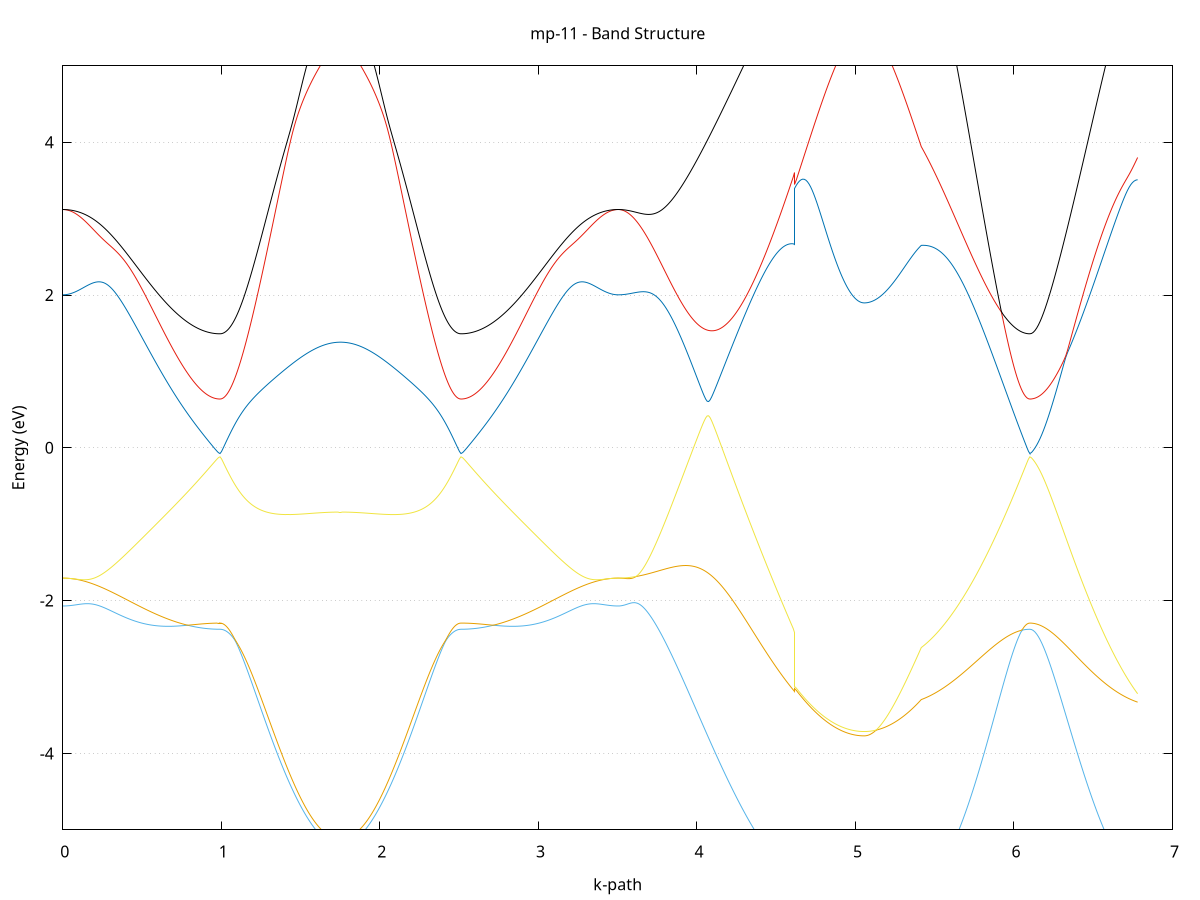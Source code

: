set title 'mp-11 - Band Structure'
set xlabel 'k-path'
set ylabel 'Energy (eV)'
set grid y
set yrange [-5:5]
set terminal png size 800,600
set output 'mp-11_bands_gnuplot.png'
plot '-' using 1:2 with lines notitle, '-' using 1:2 with lines notitle, '-' using 1:2 with lines notitle, '-' using 1:2 with lines notitle, '-' using 1:2 with lines notitle, '-' using 1:2 with lines notitle, '-' using 1:2 with lines notitle, '-' using 1:2 with lines notitle, '-' using 1:2 with lines notitle, '-' using 1:2 with lines notitle, '-' using 1:2 with lines notitle, '-' using 1:2 with lines notitle, '-' using 1:2 with lines notitle, '-' using 1:2 with lines notitle, '-' using 1:2 with lines notitle, '-' using 1:2 with lines notitle
0.000000 -14.377632
0.009917 -14.377332
0.019835 -14.376332
0.029752 -14.374732
0.039669 -14.372532
0.049587 -14.369632
0.059504 -14.366132
0.069421 -14.361932
0.079339 -14.357132
0.089256 -14.351732
0.099173 -14.345632
0.109091 -14.338932
0.119008 -14.331632
0.128925 -14.323632
0.138843 -14.315032
0.148760 -14.305732
0.158677 -14.295832
0.168595 -14.285332
0.178512 -14.274232
0.188429 -14.262432
0.198347 -14.249932
0.208264 -14.236932
0.218181 -14.223232
0.228099 -14.208932
0.238016 -14.193932
0.247933 -14.178432
0.257851 -14.162232
0.267768 -14.145332
0.277685 -14.127932
0.287603 -14.109832
0.297520 -14.091132
0.307438 -14.071832
0.317355 -14.051932
0.327272 -14.031332
0.337190 -14.010132
0.347107 -13.988432
0.357024 -13.966032
0.366942 -13.942932
0.376859 -13.919332
0.386776 -13.895132
0.396694 -13.870332
0.406611 -13.844832
0.416528 -13.818832
0.426446 -13.792232
0.436363 -13.764932
0.446280 -13.737132
0.456198 -13.708732
0.466115 -13.679732
0.476032 -13.650132
0.485950 -13.619932
0.495867 -13.589232
0.505784 -13.557932
0.515702 -13.526032
0.525619 -13.493532
0.535536 -13.460532
0.545454 -13.427032
0.555371 -13.392832
0.565288 -13.358232
0.575206 -13.323032
0.585123 -13.287232
0.595040 -13.251032
0.604958 -13.214232
0.614875 -13.176932
0.624792 -13.139132
0.634710 -13.100832
0.644627 -13.062032
0.654544 -13.022832
0.664462 -12.983132
0.674379 -12.942932
0.684296 -12.902332
0.694214 -12.861332
0.704131 -12.819932
0.714048 -12.778132
0.723966 -12.735932
0.733883 -12.693432
0.743800 -12.650632
0.753718 -12.607532
0.763635 -12.564232
0.773552 -12.520732
0.783470 -12.477032
0.793387 -12.433232
0.803304 -12.389332
0.813222 -12.345532
0.823139 -12.301732
0.833056 -12.258232
0.842974 -12.214932
0.852891 -12.172132
0.862808 -12.129932
0.872726 -12.088432
0.882643 -12.047932
0.892561 -12.008732
0.902478 -11.971032
0.912395 -11.935232
0.922313 -11.901732
0.932230 -11.871032
0.942147 -11.843632
0.952065 -11.820132
0.961982 -11.801032
0.971899 -11.786932
0.981817 -11.778332
0.991734 -11.775432
0.991734 -11.775432
1.000916 -11.775232
1.010099 -11.774932
1.019282 -11.774332
1.028464 -11.773532
1.037647 -11.772532
1.046829 -11.771232
1.056012 -11.769732
1.065194 -11.767932
1.074377 -11.766032
1.083559 -11.763832
1.092742 -11.761432
1.101924 -11.758832
1.111107 -11.755932
1.120289 -11.752932
1.129472 -11.749632
1.138655 -11.746232
1.147837 -11.742532
1.157020 -11.738632
1.166202 -11.734532
1.175385 -11.730332
1.184567 -11.725832
1.193750 -11.721232
1.202932 -11.716432
1.212115 -11.711432
1.221297 -11.706232
1.230480 -11.700932
1.239662 -11.695432
1.248845 -11.689832
1.258028 -11.684032
1.267210 -11.678132
1.276393 -11.672132
1.285575 -11.665932
1.294758 -11.659632
1.303940 -11.653232
1.313123 -11.646732
1.322305 -11.640232
1.331488 -11.633532
1.340670 -11.626832
1.349853 -11.619932
1.359036 -11.613132
1.368218 -11.606232
1.377401 -11.599232
1.386583 -11.592232
1.395766 -11.585232
1.404948 -11.578232
1.414131 -11.571232
1.423313 -11.564232
1.432496 -11.557232
1.441678 -11.550232
1.450861 -11.543332
1.460043 -11.536532
1.469226 -11.529732
1.478409 -11.522932
1.487591 -11.516332
1.496774 -11.509832
1.505956 -11.503332
1.515139 -11.497032
1.524321 -11.490832
1.533504 -11.484832
1.542686 -11.478932
1.551869 -11.473232
1.561051 -11.467632
1.570234 -11.462332
1.579416 -11.457132
1.588599 -11.452132
1.597782 -11.447332
1.606964 -11.442832
1.616147 -11.438532
1.625329 -11.434432
1.634512 -11.430632
1.643694 -11.427032
1.652877 -11.423732
1.662059 -11.420732
1.671242 -11.418032
1.680424 -11.415532
1.689607 -11.413332
1.698790 -11.411432
1.698790 -11.411432
1.708029 -11.409832
1.717268 -11.408532
1.726507 -11.407532
1.735746 -11.406832
1.744985 -11.406432
1.754225 -11.406332
1.763464 -11.406632
1.772703 -11.407132
1.781942 -11.408032
1.791181 -11.409132
1.800421 -11.410632
1.809660 -11.412432
1.818899 -11.414432
1.828138 -11.416832
1.837377 -11.419432
1.846616 -11.422432
1.855856 -11.425632
1.865095 -11.429032
1.874334 -11.432832
1.883573 -11.436832
1.892812 -11.441032
1.902052 -11.445532
1.911291 -11.450232
1.920530 -11.455132
1.929769 -11.460232
1.939008 -11.465632
1.948247 -11.471132
1.957487 -11.476832
1.966726 -11.482732
1.975965 -11.488732
1.985204 -11.494832
1.994443 -11.501232
2.003682 -11.507632
2.012922 -11.514132
2.022161 -11.520832
2.031400 -11.527532
2.040639 -11.534332
2.049878 -11.541232
2.059118 -11.548232
2.068357 -11.555132
2.077596 -11.562232
2.086835 -11.569232
2.096074 -11.576332
2.105313 -11.583332
2.114553 -11.590432
2.123792 -11.597432
2.133031 -11.604432
2.142270 -11.611432
2.151509 -11.618332
2.160749 -11.625232
2.169988 -11.632032
2.179227 -11.638732
2.188466 -11.645432
2.197705 -11.651932
2.206944 -11.658432
2.216184 -11.664732
2.225423 -11.670932
2.234662 -11.677032
2.243901 -11.683032
2.253140 -11.688832
2.262380 -11.694532
2.271619 -11.700132
2.280858 -11.705432
2.290097 -11.710732
2.299336 -11.715732
2.308575 -11.720632
2.317815 -11.725332
2.327054 -11.729832
2.336293 -11.734132
2.345532 -11.738232
2.354771 -11.742132
2.364011 -11.745832
2.373250 -11.749432
2.382489 -11.752732
2.391728 -11.755832
2.400967 -11.758632
2.410206 -11.761332
2.419446 -11.763732
2.428685 -11.765932
2.437924 -11.767932
2.447163 -11.769632
2.456402 -11.771232
2.465642 -11.772532
2.474881 -11.773532
2.484120 -11.774332
2.493359 -11.774932
2.502598 -11.775332
2.511837 -11.775432
2.511837 -11.775432
2.522857 -11.779032
2.533876 -11.789632
2.544895 -11.806932
2.555914 -11.830032
2.566934 -11.858432
2.577953 -11.891132
2.588972 -11.927532
2.599992 -11.966932
2.611011 -12.008732
2.622030 -12.052432
2.633049 -12.097632
2.644069 -12.143932
2.655088 -12.191132
2.666107 -12.238932
2.677126 -12.287232
2.688146 -12.335832
2.699165 -12.384532
2.710184 -12.433232
2.721203 -12.481932
2.732223 -12.530432
2.743242 -12.578732
2.754261 -12.626732
2.765281 -12.674532
2.776300 -12.721832
2.787319 -12.768832
2.798338 -12.815332
2.809358 -12.861332
2.820377 -12.906932
2.831396 -12.951932
2.842415 -12.996432
2.853435 -13.040332
2.864454 -13.083632
2.875473 -13.126432
2.886492 -13.168532
2.897512 -13.210132
2.908531 -13.251032
2.919550 -13.291232
2.930570 -13.330932
2.941589 -13.369832
2.952608 -13.408132
2.963627 -13.445732
2.974647 -13.482632
2.985666 -13.518832
2.996685 -13.554432
3.007704 -13.589232
3.018724 -13.623332
3.029743 -13.656732
3.040762 -13.689432
3.051781 -13.721432
3.062801 -13.752632
3.073820 -13.783232
3.084839 -13.812932
3.095859 -13.842032
3.106878 -13.870332
3.117897 -13.897832
3.128916 -13.924632
3.139936 -13.950732
3.150955 -13.976032
3.161974 -14.000532
3.172993 -14.024332
3.184013 -14.047432
3.195032 -14.069632
3.206051 -14.091132
3.217071 -14.111932
3.228090 -14.131832
3.239109 -14.151032
3.250128 -14.169432
3.261148 -14.187132
3.272167 -14.204032
3.283186 -14.220132
3.294205 -14.235432
3.305225 -14.249932
3.316244 -14.263732
3.327263 -14.276732
3.338282 -14.288932
3.349302 -14.300332
3.360321 -14.310932
3.371340 -14.320832
3.382360 -14.329932
3.393379 -14.338132
3.404398 -14.345632
3.415417 -14.352332
3.426437 -14.358232
3.437456 -14.363432
3.448475 -14.367732
3.459494 -14.371332
3.470514 -14.374032
3.481533 -14.376032
3.492552 -14.377232
3.503571 -14.377632
3.503571 -14.377632
3.512775 -14.377332
3.521978 -14.376632
3.531181 -14.375332
3.540384 -14.373632
3.549587 -14.371332
3.558790 -14.368532
3.567993 -14.365332
3.577197 -14.361532
3.586400 -14.357232
3.595603 -14.352532
3.604806 -14.347232
3.614009 -14.341432
3.623212 -14.335132
3.632415 -14.328432
3.641619 -14.321132
3.650822 -14.313432
3.660025 -14.305132
3.669228 -14.296432
3.678431 -14.287132
3.687634 -14.277432
3.696837 -14.267232
3.706041 -14.256532
3.715244 -14.245332
3.724447 -14.233632
3.733650 -14.221432
3.742853 -14.208832
3.752056 -14.195732
3.761259 -14.182132
3.770462 -14.168032
3.779666 -14.153532
3.788869 -14.138432
3.798072 -14.122932
3.807275 -14.107032
3.816478 -14.090632
3.825681 -14.073732
3.834884 -14.056432
3.844088 -14.038632
3.853291 -14.020332
3.862494 -14.001632
3.871697 -13.982532
3.880900 -13.962932
3.890103 -13.942932
3.899306 -13.922432
3.908510 -13.901532
3.917713 -13.880232
3.926916 -13.858532
3.936119 -13.836332
3.945322 -13.813832
3.954525 -13.790832
3.963728 -13.767432
3.972932 -13.743732
3.982135 -13.719532
3.991338 -13.694932
4.000541 -13.670032
4.009744 -13.644732
4.018947 -13.619032
4.028150 -13.593032
4.037354 -13.566632
4.046557 -13.539832
4.055760 -13.512832
4.064963 -13.485332
4.074166 -13.457632
4.083369 -13.429532
4.092572 -13.401232
4.101775 -13.372532
4.110979 -13.343632
4.120182 -13.314432
4.129385 -13.284932
4.138588 -13.255132
4.147791 -13.225232
4.156994 -13.194932
4.166197 -13.164532
4.175401 -13.133932
4.184604 -13.103032
4.193807 -13.072032
4.203010 -13.040832
4.212213 -13.009532
4.221416 -12.978032
4.230619 -12.946532
4.239823 -12.914832
4.249026 -12.883032
4.258229 -12.851232
4.267432 -12.819432
4.276635 -12.787532
4.285838 -12.755632
4.295041 -12.723832
4.304245 -12.692032
4.313448 -12.660332
4.322651 -12.628632
4.331854 -12.597132
4.341057 -12.565832
4.350260 -12.534632
4.359463 -12.503732
4.368667 -12.472932
4.377870 -12.442532
4.387073 -12.412332
4.396276 -12.382532
4.405479 -12.353132
4.414682 -12.324032
4.423885 -12.295432
4.433088 -12.267332
4.442292 -12.239732
4.451495 -12.212632
4.460698 -12.186132
4.469901 -12.160232
4.479104 -12.134932
4.488307 -12.110432
4.497510 -12.086532
4.506714 -12.063432
4.515917 -12.041132
4.525120 -12.019532
4.534323 -11.998832
4.543526 -11.979032
4.552729 -11.960032
4.561932 -11.941832
4.571136 -11.924632
4.580339 -11.908332
4.589542 -11.892932
4.598745 -11.878432
4.607948 -11.864832
4.617151 -11.852132
4.617151 -11.110132
4.627111 -11.139132
4.637071 -11.167532
4.647030 -11.195232
4.656990 -11.222332
4.666950 -11.248832
4.676909 -11.274632
4.686869 -11.299732
4.696829 -11.324232
4.706789 -11.348032
4.716748 -11.371232
4.726708 -11.393732
4.736668 -11.415632
4.746627 -11.436832
4.756587 -11.457332
4.766547 -11.477232
4.776506 -11.496432
4.786466 -11.515032
4.796426 -11.532832
4.806386 -11.550132
4.816345 -11.566632
4.826305 -11.582532
4.836265 -11.597732
4.846224 -11.612232
4.856184 -11.626132
4.866144 -11.639332
4.876103 -11.651832
4.886063 -11.663632
4.896023 -11.674832
4.905983 -11.685332
4.915942 -11.695132
4.925902 -11.704332
4.935862 -11.712832
4.945821 -11.720532
4.955781 -11.727732
4.965741 -11.734132
4.975700 -11.739932
4.985660 -11.745032
4.995620 -11.749432
5.005580 -11.753132
5.015539 -11.756232
5.025499 -11.758532
5.035459 -11.760232
5.045418 -11.761232
5.055378 -11.761632
5.055378 -11.761632
5.065376 -11.761632
5.075373 -11.761732
5.085371 -11.761832
5.095368 -11.762032
5.105366 -11.762232
5.115363 -11.762532
5.125361 -11.762832
5.135358 -11.763332
5.145356 -11.763832
5.155353 -11.764432
5.165351 -11.765132
5.175348 -11.766032
5.185346 -11.766932
5.195344 -11.768132
5.205341 -11.769432
5.215339 -11.770932
5.225336 -11.772632
5.235334 -11.774632
5.245331 -11.776832
5.255329 -11.779332
5.265326 -11.782132
5.275324 -11.785332
5.285321 -11.788832
5.295319 -11.792632
5.305317 -11.797032
5.315314 -11.801732
5.325312 -11.806932
5.335309 -11.812732
5.345307 -11.819032
5.355304 -11.825832
5.365302 -11.833332
5.375299 -11.841332
5.385297 -11.850132
5.395294 -11.859532
5.405292 -11.869632
5.415289 -11.880532
5.415289 -11.880532
5.424300 -11.867232
5.433312 -11.854432
5.442323 -11.842332
5.451334 -11.830832
5.460345 -11.819932
5.469356 -11.809632
5.478367 -11.799932
5.487378 -11.790732
5.496389 -11.782232
5.505400 -11.774232
5.514411 -11.766832
5.523422 -11.760032
5.532433 -11.753632
5.541444 -11.747832
5.550455 -11.742532
5.559466 -11.737732
5.568477 -11.733432
5.577488 -11.729532
5.586499 -11.726132
5.595510 -11.723032
5.604521 -11.720432
5.613532 -11.718232
5.622543 -11.716332
5.631554 -11.714832
5.640565 -11.713732
5.649576 -11.712832
5.658587 -11.712232
5.667598 -11.711932
5.676609 -11.711932
5.685620 -11.712132
5.694632 -11.712632
5.703643 -11.713232
5.712654 -11.714032
5.721665 -11.715132
5.730676 -11.716232
5.739687 -11.717632
5.748698 -11.719032
5.757709 -11.720632
5.766720 -11.722332
5.775731 -11.724032
5.784742 -11.725932
5.793753 -11.727832
5.802764 -11.729832
5.811775 -11.731832
5.820786 -11.733832
5.829797 -11.735932
5.838808 -11.738032
5.847819 -11.740032
5.856830 -11.742132
5.865841 -11.744232
5.874852 -11.746232
5.883863 -11.748232
5.892874 -11.750232
5.901885 -11.752132
5.910896 -11.754032
5.919907 -11.755932
5.928918 -11.757632
5.937929 -11.759332
5.946940 -11.761032
5.955952 -11.762632
5.964963 -11.764132
5.973974 -11.765532
5.982985 -11.766832
5.991996 -11.768032
6.001007 -11.769232
6.010018 -11.770232
6.019029 -11.771232
6.028040 -11.772132
6.037051 -11.772932
6.046062 -11.773532
6.055073 -11.774132
6.064084 -11.774632
6.073095 -11.774932
6.082106 -11.775232
6.091117 -11.775332
6.100128 -11.775432
6.100128 -11.775432
6.110920 -11.775132
6.121712 -11.774332
6.132504 -11.773032
6.143296 -11.771232
6.154088 -11.768832
6.164880 -11.765932
6.175672 -11.762532
6.186464 -11.758632
6.197256 -11.754232
6.208048 -11.749332
6.218840 -11.743832
6.229632 -11.737932
6.240424 -11.731532
6.251216 -11.724632
6.262008 -11.717232
6.272800 -11.709332
6.283592 -11.700932
6.294384 -11.692132
6.305177 -11.682932
6.315969 -11.673232
6.326761 -11.663132
6.337553 -11.652632
6.348345 -11.641632
6.359137 -11.630332
6.369929 -11.618632
6.380721 -11.606532
6.391513 -11.594232
6.402305 -11.581432
6.413097 -11.568432
6.423889 -11.555232
6.434681 -11.541632
6.445473 -11.527932
6.456265 -11.514032
6.467057 -11.499932
6.477849 -11.485732
6.488641 -11.471432
6.499433 -11.457132
6.510225 -11.442832
6.521017 -11.428632
6.531809 -11.414432
6.542601 -11.400532
6.553393 -11.386732
6.564185 -11.373332
6.574977 -11.360232
6.585769 -11.347632
6.596561 -11.335532
6.607353 -11.324032
6.618145 -11.313232
6.628937 -11.303232
6.639729 -11.294032
6.650521 -11.285832
6.661313 -11.278632
6.672105 -11.272532
6.682897 -11.267732
6.693689 -11.264132
6.704481 -11.261932
6.715273 -11.261032
6.726065 -11.261732
6.736857 -11.263832
6.747649 -11.267532
6.758441 -11.272832
6.769233 -11.279732
6.780026 -11.288132
e
0.000000 -5.703432
0.009917 -5.704632
0.019835 -5.708032
0.029752 -5.713732
0.039669 -5.721732
0.049587 -5.731932
0.059504 -5.744432
0.069421 -5.759132
0.079339 -5.775932
0.089256 -5.794932
0.099173 -5.816032
0.109091 -5.839232
0.119008 -5.864532
0.128925 -5.891732
0.138843 -5.920832
0.148760 -5.951932
0.158677 -5.984832
0.168595 -6.019532
0.178512 -6.056032
0.188429 -6.094132
0.198347 -6.133932
0.208264 -6.175332
0.218181 -6.218232
0.228099 -6.262632
0.238016 -6.308432
0.247933 -6.355632
0.257851 -6.404132
0.267768 -6.453932
0.277685 -6.504932
0.287603 -6.557032
0.297520 -6.610332
0.307438 -6.664732
0.317355 -6.720032
0.327272 -6.776332
0.337190 -6.833632
0.347107 -6.891732
0.357024 -6.950732
0.366942 -7.010432
0.376859 -7.070932
0.386776 -7.132132
0.396694 -7.193932
0.406611 -7.256432
0.416528 -7.319432
0.426446 -7.383032
0.436363 -7.447032
0.446280 -7.511632
0.456198 -7.576532
0.466115 -7.641932
0.476032 -7.707632
0.485950 -7.773732
0.495867 -7.840032
0.505784 -7.906732
0.515702 -7.973532
0.525619 -8.040532
0.535536 -8.107732
0.545454 -8.175132
0.555371 -8.242632
0.565288 -8.310132
0.575206 -8.377732
0.585123 -8.445432
0.595040 -8.513032
0.604958 -8.580632
0.614875 -8.648232
0.624792 -8.715732
0.634710 -8.783132
0.644627 -8.850332
0.654544 -8.917432
0.664462 -8.984332
0.674379 -9.051032
0.684296 -9.117432
0.694214 -9.183632
0.704131 -9.249532
0.714048 -9.315032
0.723966 -9.380232
0.733883 -9.444932
0.743800 -9.509232
0.753718 -9.573132
0.763635 -9.636432
0.773552 -9.699132
0.783470 -9.761232
0.793387 -9.822632
0.803304 -9.883332
0.813222 -9.943132
0.823139 -10.002032
0.833056 -10.059832
0.842974 -10.116632
0.852891 -10.172032
0.862808 -10.226132
0.872726 -10.278532
0.882643 -10.329032
0.892561 -10.377532
0.902478 -10.423532
0.912395 -10.466832
0.922313 -10.506932
0.932230 -10.543432
0.942147 -10.575632
0.952065 -10.603132
0.961982 -10.625332
0.971899 -10.641632
0.981817 -10.651532
0.991734 -10.654932
0.991734 -10.654932
1.000916 -10.654732
1.010099 -10.654132
1.019282 -10.653232
1.028464 -10.651832
1.037647 -10.650132
1.046829 -10.648032
1.056012 -10.645532
1.065194 -10.642632
1.074377 -10.639332
1.083559 -10.635732
1.092742 -10.631732
1.101924 -10.627332
1.111107 -10.622632
1.120289 -10.617532
1.129472 -10.612132
1.138655 -10.606332
1.147837 -10.600132
1.157020 -10.593632
1.166202 -10.586732
1.175385 -10.579632
1.184567 -10.572132
1.193750 -10.564232
1.202932 -10.556132
1.212115 -10.547632
1.221297 -10.538932
1.230480 -10.529832
1.239662 -10.520532
1.248845 -10.510932
1.258028 -10.501032
1.267210 -10.490932
1.276393 -10.480532
1.285575 -10.469932
1.294758 -10.459032
1.303940 -10.448032
1.313123 -10.436732
1.322305 -10.425232
1.331488 -10.413632
1.340670 -10.401832
1.349853 -10.389832
1.359036 -10.377732
1.368218 -10.365532
1.377401 -10.353132
1.386583 -10.340732
1.395766 -10.328232
1.404948 -10.315632
1.414131 -10.303032
1.423313 -10.290332
1.432496 -10.277732
1.441678 -10.265032
1.450861 -10.252432
1.460043 -10.239832
1.469226 -10.227332
1.478409 -10.214932
1.487591 -10.202632
1.496774 -10.190532
1.505956 -10.178532
1.515139 -10.166632
1.524321 -10.155032
1.533504 -10.143632
1.542686 -10.132432
1.551869 -10.121532
1.561051 -10.110932
1.570234 -10.100632
1.579416 -10.090632
1.588599 -10.081032
1.597782 -10.071832
1.606964 -10.063032
1.616147 -10.054632
1.625329 -10.046632
1.634512 -10.039132
1.643694 -10.032132
1.652877 -10.025632
1.662059 -10.019632
1.671242 -10.014232
1.680424 -10.009232
1.689607 -10.004932
1.698790 -10.001132
1.698790 -10.001132
1.708029 -9.997932
1.717268 -9.995332
1.726507 -9.993332
1.735746 -9.991932
1.744985 -9.991132
1.754225 -9.991032
1.763464 -9.991532
1.772703 -9.992632
1.781942 -9.994332
1.791181 -9.996632
1.800421 -9.999532
1.809660 -10.003032
1.818899 -10.007132
1.828138 -10.011832
1.837377 -10.017132
1.846616 -10.022932
1.855856 -10.029232
1.865095 -10.036032
1.874334 -10.043432
1.883573 -10.051232
1.892812 -10.059432
1.902052 -10.068132
1.911291 -10.077332
1.920530 -10.086832
1.929769 -10.096732
1.939008 -10.106932
1.948247 -10.117532
1.957487 -10.128332
1.966726 -10.139532
1.975965 -10.150832
1.985204 -10.162532
1.994443 -10.174332
2.003682 -10.186332
2.012922 -10.198532
2.022161 -10.210932
2.031400 -10.223332
2.040639 -10.235932
2.049878 -10.248532
2.059118 -10.261232
2.068357 -10.273932
2.077596 -10.286632
2.086835 -10.299332
2.096074 -10.312032
2.105313 -10.324732
2.114553 -10.337332
2.123792 -10.349932
2.133031 -10.362332
2.142270 -10.374632
2.151509 -10.386932
2.160749 -10.398932
2.169988 -10.410932
2.179227 -10.422632
2.188466 -10.434232
2.197705 -10.445632
2.206944 -10.456732
2.216184 -10.467732
2.225423 -10.478432
2.234662 -10.488932
2.243901 -10.499232
2.253140 -10.509232
2.262380 -10.518932
2.271619 -10.528332
2.280858 -10.537532
2.290097 -10.546332
2.299336 -10.554932
2.308575 -10.563132
2.317815 -10.571032
2.327054 -10.578632
2.336293 -10.585932
2.345532 -10.592832
2.354771 -10.599432
2.364011 -10.605632
2.373250 -10.611532
2.382489 -10.617032
2.391728 -10.622232
2.400967 -10.627032
2.410206 -10.631432
2.419446 -10.635432
2.428685 -10.639132
2.437924 -10.642432
2.447163 -10.645332
2.456402 -10.647832
2.465642 -10.650032
2.474881 -10.651732
2.484120 -10.653132
2.493359 -10.654132
2.502598 -10.654732
2.511837 -10.654832
2.511837 -10.654832
2.522857 -10.650732
2.533876 -10.638432
2.544895 -10.618532
2.555914 -10.591532
2.566934 -10.558232
2.577953 -10.519532
2.588972 -10.476032
2.599992 -10.428532
2.611011 -10.377432
2.622030 -10.323532
2.633049 -10.266932
2.644069 -10.208232
2.655088 -10.147532
2.666107 -10.085232
2.677126 -10.021332
2.688146 -9.956232
2.699165 -9.889932
2.710184 -9.822632
2.721203 -9.754332
2.732223 -9.685232
2.743242 -9.615332
2.754261 -9.544732
2.765281 -9.473532
2.776300 -9.401832
2.787319 -9.329532
2.798338 -9.256732
2.809358 -9.183632
2.820377 -9.110032
2.831396 -9.036232
2.842415 -8.962032
2.853435 -8.887632
2.864454 -8.812932
2.875473 -8.738132
2.886492 -8.663232
2.897512 -8.588132
2.908531 -8.513032
2.919550 -8.437832
2.930570 -8.362732
2.941589 -8.287632
2.952608 -8.212632
2.963627 -8.137732
2.974647 -8.062932
2.985666 -7.988432
2.996685 -7.914132
3.007704 -7.840032
3.018724 -7.766332
3.029743 -7.693032
3.040762 -7.620132
3.051781 -7.547632
3.062801 -7.475732
3.073820 -7.404332
3.084839 -7.333532
3.095859 -7.263332
3.106878 -7.193932
3.117897 -7.125232
3.128916 -7.057432
3.139936 -6.990432
3.150955 -6.924432
3.161974 -6.859332
3.172993 -6.795332
3.184013 -6.732432
3.195032 -6.670832
3.206051 -6.610332
3.217071 -6.551232
3.228090 -6.493432
3.239109 -6.437132
3.250128 -6.382432
3.261148 -6.329232
3.272167 -6.277732
3.283186 -6.227932
3.294205 -6.180032
3.305225 -6.133932
3.316244 -6.089832
3.327263 -6.047732
3.338282 -6.007732
3.349302 -5.970032
3.360321 -5.934432
3.371340 -5.901232
3.382360 -5.870332
3.393379 -5.841932
3.404398 -5.816032
3.415417 -5.792732
3.426437 -5.772032
3.437456 -5.753932
3.448475 -5.738632
3.459494 -5.726032
3.470514 -5.716132
3.481533 -5.709132
3.492552 -5.704832
3.503571 -5.703432
3.503571 -5.703432
3.512775 -5.704732
3.521978 -5.708632
3.531181 -5.715132
3.540384 -5.724132
3.549587 -5.735532
3.558790 -5.749532
3.567993 -5.765832
3.577197 -5.784432
3.586400 -5.805332
3.595603 -5.828332
3.604806 -5.853432
3.614009 -5.880432
3.623212 -5.909432
3.632415 -5.940132
3.641619 -5.972532
3.650822 -6.006432
3.660025 -6.041932
3.669228 -6.078832
3.678431 -6.117032
3.687634 -6.156432
3.696837 -6.197032
3.706041 -6.238632
3.715244 -6.281232
3.724447 -6.324732
3.733650 -6.369132
3.742853 -6.414132
3.752056 -6.459932
3.761259 -6.506432
3.770462 -6.553432
3.779666 -6.600932
3.788869 -6.648932
3.798072 -6.697332
3.807275 -6.746032
3.816478 -6.795132
3.825681 -6.844532
3.834884 -6.894132
3.844088 -6.943932
3.853291 -6.993832
3.862494 -7.043932
3.871697 -7.094132
3.880900 -7.144332
3.890103 -7.194632
3.899306 -7.244832
3.908510 -7.295132
3.917713 -7.345232
3.926916 -7.395332
3.936119 -7.445332
3.945322 -7.495232
3.954525 -7.544932
3.963728 -7.594532
3.972932 -7.643832
3.982135 -7.693032
3.991338 -7.741932
4.000541 -7.790632
4.009744 -7.839032
4.018947 -7.887132
4.028150 -7.935032
4.037354 -7.982532
4.046557 -8.029732
4.055760 -8.076532
4.064963 -8.123032
4.074166 -8.169132
4.083369 -8.214932
4.092572 -8.260232
4.101775 -8.305132
4.110979 -8.349632
4.120182 -8.393632
4.129385 -8.437232
4.138588 -8.480232
4.147791 -8.522932
4.156994 -8.565032
4.166197 -8.606632
4.175401 -8.647632
4.184604 -8.688232
4.193807 -8.728132
4.203010 -8.767532
4.212213 -8.806332
4.221416 -8.844632
4.230619 -8.882232
4.239823 -8.919232
4.249026 -8.955532
4.258229 -8.991232
4.267432 -9.026232
4.276635 -9.060532
4.285838 -9.094132
4.295041 -9.127032
4.304245 -9.159232
4.313448 -9.190532
4.322651 -9.221132
4.331854 -9.251032
4.341057 -9.279932
4.350260 -9.308132
4.359463 -9.335432
4.368667 -9.361832
4.377870 -9.387332
4.387073 -9.411932
4.396276 -9.435632
4.405479 -9.458332
4.414682 -9.480032
4.423885 -9.500732
4.433088 -9.520432
4.442292 -9.539032
4.451495 -9.556532
4.460698 -9.573032
4.469901 -9.588332
4.479104 -9.602632
4.488307 -9.615632
4.497510 -9.627532
4.506714 -9.638332
4.515917 -9.647832
4.525120 -9.656232
4.534323 -9.663332
4.543526 -9.669332
4.552729 -9.674132
4.561932 -9.677732
4.571136 -9.680132
4.580339 -9.681332
4.589542 -9.681432
4.598745 -9.680432
4.607948 -9.678332
4.617151 -9.675132
4.617151 -10.376732
4.627111 -10.330832
4.637071 -10.285632
4.647030 -10.241032
4.656990 -10.197132
4.666950 -10.153932
4.676909 -10.111532
4.686869 -10.069932
4.696829 -10.029232
4.706789 -9.989332
4.716748 -9.950332
4.726708 -9.912232
4.736668 -9.875132
4.746627 -9.838932
4.756587 -9.803832
4.766547 -9.769732
4.776506 -9.736732
4.786466 -9.704832
4.796426 -9.673932
4.806386 -9.644232
4.816345 -9.615632
4.826305 -9.588232
4.836265 -9.561932
4.846224 -9.536832
4.856184 -9.512932
4.866144 -9.490232
4.876103 -9.468632
4.886063 -9.448332
4.896023 -9.429132
4.905983 -9.411132
4.915942 -9.394332
4.925902 -9.378732
4.935862 -9.364332
4.945821 -9.351032
4.955781 -9.338932
4.965741 -9.328032
4.975700 -9.318332
4.985660 -9.309732
4.995620 -9.302332
5.005580 -9.296032
5.015539 -9.290932
5.025499 -9.286932
5.035459 -9.284032
5.045418 -9.282332
5.055378 -9.281832
5.055378 -9.281832
5.065376 -9.282132
5.075373 -9.283032
5.085371 -9.284532
5.095368 -9.286632
5.105366 -9.289332
5.115363 -9.292632
5.125361 -9.296532
5.135358 -9.300932
5.145356 -9.305932
5.155353 -9.311432
5.165351 -9.317532
5.175348 -9.324032
5.185346 -9.331132
5.195344 -9.338632
5.205341 -9.346532
5.215339 -9.354932
5.225336 -9.363632
5.235334 -9.372732
5.245331 -9.382132
5.255329 -9.391832
5.265326 -9.401732
5.275324 -9.411832
5.285321 -9.422032
5.295319 -9.432332
5.305317 -9.442732
5.315314 -9.453132
5.325312 -9.463432
5.335309 -9.473532
5.345307 -9.483532
5.355304 -9.493332
5.365302 -9.502832
5.375299 -9.511932
5.385297 -9.520632
5.395294 -9.528832
5.405292 -9.536532
5.415289 -9.543732
5.415289 -9.543732
5.424300 -9.567632
5.433312 -9.591332
5.442323 -9.614832
5.451334 -9.638232
5.460345 -9.661532
5.469356 -9.684532
5.478367 -9.707432
5.487378 -9.730232
5.496389 -9.752832
5.505400 -9.775232
5.514411 -9.797432
5.523422 -9.819532
5.532433 -9.841532
5.541444 -9.863232
5.550455 -9.884832
5.559466 -9.906232
5.568477 -9.927532
5.577488 -9.948632
5.586499 -9.969532
5.595510 -9.990232
5.604521 -10.010732
5.613532 -10.031032
5.622543 -10.051232
5.631554 -10.071132
5.640565 -10.090832
5.649576 -10.110332
5.658587 -10.129632
5.667598 -10.148632
5.676609 -10.167432
5.685620 -10.186032
5.694632 -10.204332
5.703643 -10.222432
5.712654 -10.240232
5.721665 -10.257732
5.730676 -10.274932
5.739687 -10.291932
5.748698 -10.308532
5.757709 -10.324932
5.766720 -10.340932
5.775731 -10.356632
5.784742 -10.372032
5.793753 -10.387132
5.802764 -10.401832
5.811775 -10.416132
5.820786 -10.430232
5.829797 -10.443832
5.838808 -10.457132
5.847819 -10.470032
5.856830 -10.482532
5.865841 -10.494632
5.874852 -10.506332
5.883863 -10.517632
5.892874 -10.528532
5.901885 -10.539032
5.910896 -10.549132
5.919907 -10.558732
5.928918 -10.567932
5.937929 -10.576732
5.946940 -10.585032
5.955952 -10.592932
5.964963 -10.600332
5.973974 -10.607332
5.982985 -10.613832
5.991996 -10.619832
6.001007 -10.625432
6.010018 -10.630532
6.019029 -10.635132
6.028040 -10.639232
6.037051 -10.642932
6.046062 -10.646032
6.055073 -10.648732
6.064084 -10.650932
6.073095 -10.652632
6.082106 -10.653932
6.091117 -10.654632
6.100128 -10.654832
6.100128 -10.654932
6.110920 -10.654732
6.121712 -10.654232
6.132504 -10.653432
6.143296 -10.652232
6.154088 -10.650732
6.164880 -10.648932
6.175672 -10.646832
6.186464 -10.644332
6.197256 -10.641532
6.208048 -10.638432
6.218840 -10.635032
6.229632 -10.631332
6.240424 -10.627332
6.251216 -10.623032
6.262008 -10.618532
6.272800 -10.613632
6.283592 -10.608532
6.294384 -10.603232
6.305177 -10.597632
6.315969 -10.591832
6.326761 -10.585732
6.337553 -10.579432
6.348345 -10.572932
6.359137 -10.566232
6.369929 -10.559332
6.380721 -10.552332
6.391513 -10.545132
6.402305 -10.537732
6.413097 -10.530132
6.423889 -10.522532
6.434681 -10.514632
6.445473 -10.506732
6.456265 -10.498632
6.467057 -10.490432
6.477849 -10.482132
6.488641 -10.473632
6.499433 -10.465132
6.510225 -10.456332
6.521017 -10.447532
6.531809 -10.438532
6.542601 -10.429332
6.553393 -10.419932
6.564185 -10.410332
6.574977 -10.400532
6.585769 -10.390332
6.596561 -10.379932
6.607353 -10.369132
6.618145 -10.357932
6.628937 -10.346232
6.639729 -10.334032
6.650521 -10.321332
6.661313 -10.308032
6.672105 -10.294032
6.682897 -10.279332
6.693689 -10.263832
6.704481 -10.247532
6.715273 -10.230332
6.726065 -10.212332
6.736857 -10.193332
6.747649 -10.173432
6.758441 -10.152632
6.769233 -10.130832
6.780026 -10.108032
e
0.000000 -2.070532
0.009917 -2.070232
0.019835 -2.069532
0.029752 -2.068232
0.039669 -2.066632
0.049587 -2.064532
0.059504 -2.062032
0.069421 -2.059332
0.079339 -2.056432
0.089256 -2.053432
0.099173 -2.050432
0.109091 -2.047532
0.119008 -2.044932
0.128925 -2.042832
0.138843 -2.041232
0.148760 -2.040332
0.158677 -2.040232
0.168595 -2.041132
0.178512 -2.042932
0.188429 -2.045732
0.198347 -2.049532
0.208264 -2.054332
0.218181 -2.060032
0.228099 -2.066532
0.238016 -2.073732
0.247933 -2.081532
0.257851 -2.089932
0.267768 -2.098732
0.277685 -2.107932
0.287603 -2.117332
0.297520 -2.126932
0.307438 -2.136732
0.317355 -2.146532
0.327272 -2.156332
0.337190 -2.166132
0.347107 -2.175832
0.357024 -2.185332
0.366942 -2.194732
0.376859 -2.203932
0.386776 -2.212932
0.396694 -2.221732
0.406611 -2.230232
0.416528 -2.238432
0.426446 -2.246432
0.436363 -2.254032
0.446280 -2.261332
0.456198 -2.268332
0.466115 -2.274932
0.476032 -2.281232
0.485950 -2.287232
0.495867 -2.292832
0.505784 -2.298132
0.515702 -2.303032
0.525619 -2.307532
0.535536 -2.311732
0.545454 -2.315632
0.555371 -2.319132
0.565288 -2.322232
0.575206 -2.325132
0.585123 -2.327632
0.595040 -2.329732
0.604958 -2.331632
0.614875 -2.333132
0.624792 -2.334432
0.634710 -2.335432
0.644627 -2.336032
0.654544 -2.336432
0.664462 -2.336632
0.674379 -2.336532
0.684296 -2.336232
0.694214 -2.335632
0.704131 -2.334932
0.714048 -2.333932
0.723966 -2.332832
0.733883 -2.331532
0.743800 -2.330132
0.753718 -2.328532
0.763635 -2.326932
0.773552 -2.325132
0.783470 -2.323332
0.793387 -2.325232
0.803304 -2.330032
0.813222 -2.334532
0.823139 -2.338932
0.833056 -2.343032
0.842974 -2.346832
0.852891 -2.350532
0.862808 -2.353832
0.872726 -2.356932
0.882643 -2.359832
0.892561 -2.362532
0.902478 -2.364832
0.912395 -2.367032
0.922313 -2.368832
0.932230 -2.370532
0.942147 -2.371932
0.952065 -2.373032
0.961982 -2.373932
0.971899 -2.374532
0.981817 -2.374932
0.991734 -2.375032
0.991734 -2.375032
1.000916 -2.376432
1.010099 -2.380532
1.019282 -2.387332
1.028464 -2.396932
1.037647 -2.409132
1.046829 -2.424132
1.056012 -2.441732
1.065194 -2.462032
1.074377 -2.485332
1.083559 -2.512532
1.092742 -2.546732
1.101924 -2.586832
1.111107 -2.630232
1.120289 -2.675732
1.129472 -2.722932
1.138655 -2.771632
1.147837 -2.821632
1.157020 -2.872632
1.166202 -2.924532
1.175385 -2.977132
1.184567 -3.030432
1.193750 -3.084032
1.202932 -3.138132
1.212115 -3.192432
1.221297 -3.246832
1.230480 -3.301332
1.239662 -3.355732
1.248845 -3.410132
1.258028 -3.464332
1.267210 -3.518332
1.276393 -3.572032
1.285575 -3.625432
1.294758 -3.678332
1.303940 -3.730932
1.313123 -3.782932
1.322305 -3.834532
1.331488 -3.885432
1.340670 -3.935832
1.349853 -3.985632
1.359036 -4.034732
1.368218 -4.083132
1.377401 -4.130832
1.386583 -4.177732
1.395766 -4.223932
1.404948 -4.269332
1.414131 -4.313932
1.423313 -4.357632
1.432496 -4.400532
1.441678 -4.442532
1.450861 -4.483632
1.460043 -4.523832
1.469226 -4.563032
1.478409 -4.601332
1.487591 -4.638732
1.496774 -4.675032
1.505956 -4.710432
1.515139 -4.744732
1.524321 -4.778032
1.533504 -4.810332
1.542686 -4.841532
1.551869 -4.871632
1.561051 -4.900732
1.570234 -4.928632
1.579416 -4.955332
1.588599 -4.980932
1.597782 -5.005432
1.606964 -5.028632
1.616147 -5.050532
1.625329 -5.071232
1.634512 -5.090632
1.643694 -5.108732
1.652877 -5.125432
1.662059 -5.140732
1.671242 -5.154632
1.680424 -5.167132
1.689607 -5.178132
1.698790 -5.187732
1.698790 -5.187732
1.708029 -5.195832
1.717268 -5.202432
1.726507 -5.207432
1.735746 -5.210932
1.744985 -5.212832
1.754225 -5.213232
1.763464 -5.212032
1.772703 -5.209232
1.781942 -5.204932
1.791181 -5.199132
1.800421 -5.191732
1.809660 -5.182832
1.818899 -5.172432
1.828138 -5.160532
1.837377 -5.147232
1.846616 -5.132432
1.855856 -5.116232
1.865095 -5.098632
1.874334 -5.079732
1.883573 -5.059432
1.892812 -5.037832
1.902052 -5.015032
1.911291 -4.990932
1.920530 -4.965632
1.929769 -4.939132
1.939008 -4.911532
1.948247 -4.882732
1.957487 -4.852832
1.966726 -4.821832
1.975965 -4.789732
1.985204 -4.756632
1.994443 -4.722432
2.003682 -4.687132
2.012922 -4.650932
2.022161 -4.613732
2.031400 -4.575432
2.040639 -4.536332
2.049878 -4.496132
2.059118 -4.455032
2.068357 -4.413132
2.077596 -4.370232
2.086835 -4.326432
2.096074 -4.281832
2.105313 -4.236332
2.114553 -4.190132
2.123792 -4.143032
2.133031 -4.095232
2.142270 -4.046732
2.151509 -3.997532
2.160749 -3.947632
2.169988 -3.897032
2.179227 -3.845832
2.188466 -3.794132
2.197705 -3.741832
2.206944 -3.689132
2.216184 -3.635932
2.225423 -3.582232
2.234662 -3.528332
2.243901 -3.474032
2.253140 -3.419532
2.262380 -3.364832
2.271619 -3.310032
2.280858 -3.255232
2.290097 -3.200432
2.299336 -3.145832
2.308575 -3.091432
2.317815 -3.037332
2.327054 -2.983732
2.336293 -2.930632
2.345532 -2.878332
2.354771 -2.826932
2.364011 -2.776532
2.373250 -2.727432
2.382489 -2.679732
2.391728 -2.633832
2.400967 -2.590032
2.410206 -2.549232
2.419446 -2.514432
2.428685 -2.486732
2.437924 -2.463132
2.447163 -2.442532
2.456402 -2.424732
2.465642 -2.409632
2.474881 -2.397132
2.484120 -2.387532
2.493359 -2.380632
2.502598 -2.376432
2.511837 -2.375032
2.511837 -2.375032
2.522857 -2.374932
2.533876 -2.374432
2.544895 -2.373632
2.555914 -2.372532
2.566934 -2.371132
2.577953 -2.369432
2.588972 -2.367432
2.599992 -2.365132
2.611011 -2.362532
2.622030 -2.359532
2.633049 -2.356332
2.644069 -2.352732
2.655088 -2.348932
2.666107 -2.344732
2.677126 -2.340332
2.688146 -2.335632
2.699165 -2.330532
2.710184 -2.325232
2.721203 -2.323532
2.732223 -2.325532
2.743242 -2.327432
2.754261 -2.329332
2.765281 -2.330932
2.776300 -2.332432
2.787319 -2.333732
2.798338 -2.334832
2.809358 -2.335632
2.820377 -2.336232
2.831396 -2.336532
2.842415 -2.336632
2.853435 -2.336332
2.864454 -2.335732
2.875473 -2.334732
2.886492 -2.333432
2.897512 -2.331832
2.908531 -2.329732
2.919550 -2.327332
2.930570 -2.324532
2.941589 -2.321232
2.952608 -2.317632
2.963627 -2.313532
2.974647 -2.309032
2.985666 -2.304032
2.996685 -2.298632
3.007704 -2.292832
3.018724 -2.286532
3.029743 -2.279932
3.040762 -2.272732
3.051781 -2.265232
3.062801 -2.257332
3.073820 -2.248932
3.084839 -2.240232
3.095859 -2.231132
3.106878 -2.221732
3.117897 -2.212032
3.128916 -2.201932
3.139936 -2.191632
3.150955 -2.181132
3.161974 -2.170432
3.172993 -2.159632
3.184013 -2.148732
3.195032 -2.137832
3.206051 -2.126932
3.217071 -2.116332
3.228090 -2.105832
3.239109 -2.095732
3.250128 -2.086132
3.261148 -2.077132
3.272167 -2.068832
3.283186 -2.061332
3.294205 -2.054932
3.305225 -2.049532
3.316244 -2.045332
3.327263 -2.042432
3.338282 -2.040732
3.349302 -2.040132
3.360321 -2.040732
3.371340 -2.042232
3.382360 -2.044432
3.393379 -2.047232
3.404398 -2.050432
3.415417 -2.053732
3.426437 -2.057032
3.437456 -2.060232
3.448475 -2.063132
3.459494 -2.065732
3.470514 -2.067732
3.481533 -2.069232
3.492552 -2.070232
3.503571 -2.070532
3.503571 -2.070532
3.512775 -2.069832
3.521978 -2.067632
3.531181 -2.064132
3.540384 -2.059432
3.549587 -2.053932
3.558790 -2.047832
3.567993 -2.041532
3.577197 -2.035732
3.586400 -2.030832
3.595603 -2.027732
3.604806 -2.026832
3.614009 -2.028732
3.623212 -2.033732
3.632415 -2.041832
3.641619 -2.053132
3.650822 -2.067432
3.660025 -2.084332
3.669228 -2.103532
3.678431 -2.125032
3.687634 -2.148432
3.696837 -2.173632
3.706041 -2.200332
3.715244 -2.228532
3.724447 -2.258032
3.733650 -2.288832
3.742853 -2.320632
3.752056 -2.353532
3.761259 -2.387432
3.770462 -2.422232
3.779666 -2.457832
3.788869 -2.494232
3.798072 -2.531332
3.807275 -2.569132
3.816478 -2.607532
3.825681 -2.646532
3.834884 -2.686032
3.844088 -2.726132
3.853291 -2.766632
3.862494 -2.807532
3.871697 -2.848832
3.880900 -2.890532
3.890103 -2.932532
3.899306 -2.974832
3.908510 -3.017432
3.917713 -3.060232
3.926916 -3.103232
3.936119 -3.146332
3.945322 -3.189732
3.954525 -3.233232
3.963728 -3.276732
3.972932 -3.320432
3.982135 -3.364132
3.991338 -3.407832
4.000541 -3.451632
4.009744 -3.495332
4.018947 -3.539132
4.028150 -3.582732
4.037354 -3.626332
4.046557 -3.669932
4.055760 -3.713332
4.064963 -3.756632
4.074166 -3.799732
4.083369 -3.842732
4.092572 -3.885632
4.101775 -3.928232
4.110979 -3.970632
4.120182 -4.012832
4.129385 -4.054832
4.138588 -4.096632
4.147791 -4.138032
4.156994 -4.179232
4.166197 -4.220132
4.175401 -4.260732
4.184604 -4.301032
4.193807 -4.341032
4.203010 -4.380632
4.212213 -4.419832
4.221416 -4.458732
4.230619 -4.497232
4.239823 -4.535332
4.249026 -4.573032
4.258229 -4.610332
4.267432 -4.647132
4.276635 -4.683632
4.285838 -4.719532
4.295041 -4.755032
4.304245 -4.790132
4.313448 -4.824632
4.322651 -4.858632
4.331854 -4.892232
4.341057 -4.925232
4.350260 -4.957732
4.359463 -4.989732
4.368667 -5.021132
4.377870 -5.051932
4.387073 -5.082232
4.396276 -5.111832
4.405479 -5.140932
4.414682 -5.169432
4.423885 -5.197332
4.433088 -5.224532
4.442292 -5.251132
4.451495 -5.277132
4.460698 -5.302332
4.469901 -5.327032
4.479104 -5.350932
4.488307 -5.374132
4.497510 -5.396732
4.506714 -5.418532
4.515917 -5.439632
4.525120 -5.460032
4.534323 -5.479632
4.543526 -5.498532
4.552729 -5.516632
4.561932 -5.533932
4.571136 -5.550432
4.580339 -5.566232
4.589542 -5.581132
4.598745 -5.595332
4.607948 -5.608632
4.617151 -5.621032
4.617151 -5.616432
4.627111 -5.628532
4.637071 -5.639632
4.647030 -5.649732
4.656990 -5.658832
4.666950 -5.666932
4.676909 -5.674132
4.686869 -5.680432
4.696829 -5.685632
4.706789 -5.690032
4.716748 -5.693432
4.726708 -5.695932
4.736668 -5.697532
4.746627 -5.698232
4.756587 -5.698232
4.766547 -5.697332
4.776506 -5.695732
4.786466 -5.693332
4.796426 -5.690332
4.806386 -5.686632
4.816345 -5.682332
4.826305 -5.677532
4.836265 -5.672232
4.846224 -5.666532
4.856184 -5.660432
4.866144 -5.654132
4.876103 -5.647532
4.886063 -5.640732
4.896023 -5.633932
4.905983 -5.627032
4.915942 -5.620232
4.925902 -5.613532
4.935862 -5.607032
4.945821 -5.600732
4.955781 -5.594732
4.965741 -5.589132
4.975700 -5.584032
4.985660 -5.579332
4.995620 -5.575132
5.005580 -5.571532
5.015539 -5.568532
5.025499 -5.566132
5.035459 -5.564432
5.045418 -5.563432
5.055378 -5.563032
5.055378 -5.563032
5.065376 -5.563632
5.075373 -5.565432
5.085371 -5.568332
5.095368 -5.572332
5.105366 -5.577332
5.115363 -5.583332
5.125361 -5.590032
5.135358 -5.597632
5.145356 -5.605732
5.155353 -5.614332
5.165351 -5.623332
5.175348 -5.632632
5.185346 -5.642032
5.195344 -5.651432
5.205341 -5.660732
5.215339 -5.669732
5.225336 -5.678532
5.235334 -5.686832
5.245331 -5.694732
5.255329 -5.701932
5.265326 -5.708532
5.275324 -5.714332
5.285321 -5.719432
5.295319 -5.723632
5.305317 -5.726932
5.315314 -5.729232
5.325312 -5.730532
5.335309 -5.730832
5.345307 -5.730132
5.355304 -5.728332
5.365302 -5.725332
5.375299 -5.721332
5.385297 -5.716132
5.395294 -5.709732
5.405292 -5.702232
5.415289 -5.693632
5.415289 -5.693632
5.424300 -5.688632
5.433312 -5.682032
5.442323 -5.673632
5.451334 -5.663532
5.460345 -5.651732
5.469356 -5.638232
5.478367 -5.622932
5.487378 -5.605932
5.496389 -5.587232
5.505400 -5.566832
5.514411 -5.544732
5.523422 -5.520932
5.532433 -5.495332
5.541444 -5.468132
5.550455 -5.439332
5.559466 -5.408832
5.568477 -5.376732
5.577488 -5.343032
5.586499 -5.307732
5.595510 -5.270932
5.604521 -5.232532
5.613532 -5.192632
5.622543 -5.151232
5.631554 -5.108432
5.640565 -5.064132
5.649576 -5.018532
5.658587 -4.971532
5.667598 -4.923132
5.676609 -4.873532
5.685620 -4.822532
5.694632 -4.770432
5.703643 -4.717032
5.712654 -4.662532
5.721665 -4.606832
5.730676 -4.550032
5.739687 -4.492232
5.748698 -4.433432
5.757709 -4.373632
5.766720 -4.312832
5.775731 -4.251232
5.784742 -4.188732
5.793753 -4.125432
5.802764 -4.061432
5.811775 -3.996732
5.820786 -3.931432
5.829797 -3.865532
5.838808 -3.799032
5.847819 -3.732232
5.856830 -3.664932
5.865841 -3.597332
5.874852 -3.529632
5.883863 -3.461732
5.892874 -3.393832
5.901885 -3.326032
5.910896 -3.258432
5.919907 -3.191132
5.928918 -3.124332
5.937929 -3.058232
5.946940 -2.992932
5.955952 -2.928632
5.964963 -2.865632
5.973974 -2.804132
5.982985 -2.744332
5.991996 -2.686732
6.001007 -2.631432
6.010018 -2.578932
6.019029 -2.529532
6.028040 -2.483632
6.037051 -2.441832
6.046062 -2.404332
6.055073 -2.385132
6.064084 -2.381532
6.073095 -2.378732
6.082106 -2.376732
6.091117 -2.375432
6.100128 -2.375032
6.100128 -2.375032
6.110920 -2.379132
6.121712 -2.391132
6.132504 -2.410932
6.143296 -2.438032
6.154088 -2.471932
6.164880 -2.511932
6.175672 -2.557532
6.186464 -2.608032
6.197256 -2.662932
6.208048 -2.721532
6.218840 -2.783332
6.229632 -2.847832
6.240424 -2.914732
6.251216 -2.983632
6.262008 -3.054032
6.272800 -3.125732
6.283592 -3.198532
6.294384 -3.272032
6.305177 -3.346132
6.315969 -3.420732
6.326761 -3.495432
6.337553 -3.570232
6.348345 -3.645032
6.359137 -3.719532
6.369929 -3.793732
6.380721 -3.867532
6.391513 -3.940832
6.402305 -4.013432
6.413097 -4.085332
6.423889 -4.156532
6.434681 -4.226732
6.445473 -4.296032
6.456265 -4.364332
6.467057 -4.431432
6.477849 -4.497432
6.488641 -4.562232
6.499433 -4.625632
6.510225 -4.687732
6.521017 -4.748432
6.531809 -4.807632
6.542601 -4.865332
6.553393 -4.921332
6.564185 -4.975732
6.574977 -5.028432
6.585769 -5.079432
6.596561 -5.128632
6.607353 -5.175932
6.618145 -5.221332
6.628937 -5.264832
6.639729 -5.306332
6.650521 -5.345832
6.661313 -5.383232
6.672105 -5.418632
6.682897 -5.451932
6.693689 -5.483032
6.704481 -5.512032
6.715273 -5.538932
6.726065 -5.563532
6.736857 -5.586032
6.747649 -5.606332
6.758441 -5.624432
6.769233 -5.640332
6.780026 -5.654132
e
0.000000 -1.705532
0.009917 -1.705832
0.019835 -1.706432
0.029752 -1.707632
0.039669 -1.709132
0.049587 -1.711032
0.059504 -1.713432
0.069421 -1.716232
0.079339 -1.719432
0.089256 -1.723032
0.099173 -1.727132
0.109091 -1.731532
0.119008 -1.736432
0.128925 -1.741632
0.138843 -1.747232
0.148760 -1.753132
0.158677 -1.759432
0.168595 -1.766032
0.178512 -1.772932
0.188429 -1.780232
0.198347 -1.787732
0.208264 -1.795632
0.218181 -1.803732
0.228099 -1.812032
0.238016 -1.820632
0.247933 -1.829532
0.257851 -1.838532
0.267768 -1.847832
0.277685 -1.857332
0.287603 -1.866932
0.297520 -1.876732
0.307438 -1.886632
0.317355 -1.896732
0.327272 -1.906932
0.337190 -1.917132
0.347107 -1.927532
0.357024 -1.938032
0.366942 -1.948532
0.376859 -1.959132
0.386776 -1.969732
0.396694 -1.980432
0.406611 -1.991132
0.416528 -2.001732
0.426446 -2.012432
0.436363 -2.023132
0.446280 -2.033732
0.456198 -2.044332
0.466115 -2.054832
0.476032 -2.065332
0.485950 -2.075732
0.495867 -2.086032
0.505784 -2.096332
0.515702 -2.106432
0.525619 -2.116532
0.535536 -2.126432
0.545454 -2.136232
0.555371 -2.145932
0.565288 -2.155432
0.575206 -2.164832
0.585123 -2.174132
0.595040 -2.183232
0.604958 -2.192132
0.614875 -2.200932
0.624792 -2.209532
0.634710 -2.217932
0.644627 -2.226232
0.654544 -2.234232
0.664462 -2.242132
0.674379 -2.249832
0.684296 -2.257232
0.694214 -2.264532
0.704131 -2.271532
0.714048 -2.278432
0.723966 -2.285032
0.733883 -2.291432
0.743800 -2.297632
0.753718 -2.303632
0.763635 -2.309332
0.773552 -2.314832
0.783470 -2.320132
0.793387 -2.321432
0.803304 -2.319432
0.813222 -2.317432
0.823139 -2.315432
0.833056 -2.313532
0.842974 -2.311532
0.852891 -2.309632
0.862808 -2.307732
0.872726 -2.305932
0.882643 -2.304232
0.892561 -2.302632
0.902478 -2.301132
0.912395 -2.299732
0.922313 -2.298432
0.932230 -2.297332
0.942147 -2.296432
0.952065 -2.295632
0.961982 -2.295032
0.971899 -2.294532
0.981817 -2.294232
0.991734 -2.294232
0.991734 -2.294232
1.000916 -2.296432
1.010099 -2.303332
1.019282 -2.314632
1.028464 -2.330232
1.037647 -2.350032
1.046829 -2.373632
1.056012 -2.400932
1.065194 -2.431432
1.074377 -2.464732
1.083559 -2.499432
1.092742 -2.532232
1.101924 -2.563632
1.111107 -2.596132
1.120289 -2.630332
1.129472 -2.666532
1.138655 -2.704532
1.147837 -2.744332
1.157020 -2.785632
1.166202 -2.828532
1.175385 -2.872832
1.184567 -2.918432
1.193750 -2.965132
1.202932 -3.012832
1.212115 -3.061532
1.221297 -3.111032
1.230480 -3.161232
1.239662 -3.211932
1.248845 -3.263232
1.258028 -3.314932
1.267210 -3.366832
1.276393 -3.419032
1.285575 -3.471432
1.294758 -3.523832
1.303940 -3.576132
1.313123 -3.628432
1.322305 -3.680532
1.331488 -3.732432
1.340670 -3.784132
1.349853 -3.835332
1.359036 -3.886232
1.368218 -3.936732
1.377401 -3.986632
1.386583 -4.036032
1.395766 -4.084832
1.404948 -4.132932
1.414131 -4.180332
1.423313 -4.227032
1.432496 -4.272932
1.441678 -4.317932
1.450861 -4.362132
1.460043 -4.405432
1.469226 -4.447732
1.478409 -4.489032
1.487591 -4.529232
1.496774 -4.568432
1.505956 -4.606532
1.515139 -4.643432
1.524321 -4.679132
1.533504 -4.713632
1.542686 -4.746932
1.551869 -4.778832
1.561051 -4.809532
1.570234 -4.838732
1.579416 -4.866732
1.588599 -4.893232
1.597782 -4.918332
1.606964 -4.942032
1.616147 -4.964332
1.625329 -4.985132
1.634512 -5.004532
1.643694 -5.022432
1.652877 -5.038932
1.662059 -5.053932
1.671242 -5.067532
1.680424 -5.079632
1.689607 -5.090232
1.698790 -5.099432
1.698790 -5.099432
1.708029 -5.107132
1.717268 -5.113432
1.726507 -5.118232
1.735746 -5.121532
1.744985 -5.123332
1.754225 -5.123732
1.763464 -5.122532
1.772703 -5.119932
1.781942 -5.115832
1.791181 -5.110332
1.800421 -5.103232
1.809660 -5.094732
1.818899 -5.084732
1.828138 -5.073232
1.837377 -5.060232
1.846616 -5.045732
1.855856 -5.029832
1.865095 -5.012432
1.874334 -4.993532
1.883573 -4.973232
1.892812 -4.951432
1.902052 -4.928132
1.911291 -4.903432
1.920530 -4.877332
1.929769 -4.849732
1.939008 -4.820832
1.948247 -4.790532
1.957487 -4.758832
1.966726 -4.725932
1.975965 -4.691632
1.985204 -4.656132
1.994443 -4.619432
2.003682 -4.581532
2.012922 -4.542432
2.022161 -4.502332
2.031400 -4.461032
2.040639 -4.418832
2.049878 -4.375532
2.059118 -4.331432
2.068357 -4.286332
2.077596 -4.240432
2.086835 -4.193632
2.096074 -4.146132
2.105313 -4.097932
2.114553 -4.049032
2.123792 -3.999532
2.133031 -3.949432
2.142270 -3.898732
2.151509 -3.847632
2.160749 -3.796132
2.169988 -3.744332
2.179227 -3.692132
2.188466 -3.639732
2.197705 -3.587132
2.206944 -3.534432
2.216184 -3.481732
2.225423 -3.429132
2.234662 -3.376532
2.243901 -3.324232
2.253140 -3.272132
2.262380 -3.220532
2.271619 -3.169332
2.280858 -3.118732
2.290097 -3.068832
2.299336 -3.019732
2.308575 -2.971532
2.317815 -2.924432
2.327054 -2.878432
2.336293 -2.833732
2.345532 -2.790332
2.354771 -2.748532
2.364011 -2.708432
2.373250 -2.670032
2.382489 -2.633432
2.391728 -2.598832
2.400967 -2.565932
2.410206 -2.534432
2.419446 -2.501632
2.428685 -2.466732
2.437924 -2.433032
2.447163 -2.402232
2.456402 -2.374632
2.465642 -2.350632
2.474881 -2.330732
2.484120 -2.314832
2.493359 -2.303432
2.502598 -2.296532
2.511837 -2.294232
2.511837 -2.294232
2.522857 -2.294332
2.533876 -2.294632
2.544895 -2.295232
2.555914 -2.295932
2.566934 -2.296932
2.577953 -2.298032
2.588972 -2.299432
2.599992 -2.300932
2.611011 -2.302632
2.622030 -2.304432
2.633049 -2.306332
2.644069 -2.308332
2.655088 -2.310432
2.666107 -2.312632
2.677126 -2.314832
2.688146 -2.317032
2.699165 -2.319232
2.710184 -2.321432
2.721203 -2.319632
2.732223 -2.313632
2.743242 -2.307532
2.754261 -2.301032
2.765281 -2.294232
2.776300 -2.287232
2.787319 -2.279932
2.798338 -2.272332
2.809358 -2.264532
2.820377 -2.256432
2.831396 -2.248132
2.842415 -2.239532
2.853435 -2.230732
2.864454 -2.221632
2.875473 -2.212432
2.886492 -2.202932
2.897512 -2.193132
2.908531 -2.183232
2.919550 -2.173132
2.930570 -2.162832
2.941589 -2.152332
2.952608 -2.141632
2.963627 -2.130832
2.974647 -2.119832
2.985666 -2.108732
2.996685 -2.097432
3.007704 -2.086132
3.018724 -2.074632
3.029743 -2.063032
3.040762 -2.051332
3.051781 -2.039632
3.062801 -2.027832
3.073820 -2.016032
3.084839 -2.004132
3.095859 -1.992332
3.106878 -1.980432
3.117897 -1.968632
3.128916 -1.956832
3.139936 -1.945032
3.150955 -1.933432
3.161974 -1.921832
3.172993 -1.910332
3.184013 -1.898932
3.195032 -1.887732
3.206051 -1.876732
3.217071 -1.865832
3.228090 -1.855232
3.239109 -1.844732
3.250128 -1.834532
3.261148 -1.824632
3.272167 -1.814932
3.283186 -1.805532
3.294205 -1.796532
3.305225 -1.787732
3.316244 -1.779432
3.327263 -1.771432
3.338282 -1.763832
3.349302 -1.756632
3.360321 -1.749832
3.371340 -1.743432
3.382360 -1.737532
3.393379 -1.732132
3.404398 -1.727132
3.415417 -1.722632
3.426437 -1.718732
3.437456 -1.715232
3.448475 -1.712332
3.459494 -1.709932
3.470514 -1.708032
3.481533 -1.706632
3.492552 -1.705832
3.503571 -1.705532
3.503571 -1.705532
3.512775 -1.705832
3.521978 -1.706532
3.531181 -1.707732
3.540384 -1.709232
3.549587 -1.710732
3.558790 -1.711932
3.567993 -1.712532
3.577197 -1.711932
3.586400 -1.709632
3.595603 -1.705032
3.604806 -1.697632
3.614009 -1.686932
3.623212 -1.681732
3.632415 -1.678032
3.641619 -1.674132
3.650822 -1.670032
3.660025 -1.665732
3.669228 -1.661332
3.678431 -1.656632
3.687634 -1.651732
3.696837 -1.646832
3.706041 -1.641632
3.715244 -1.636432
3.724447 -1.631132
3.733650 -1.625632
3.742853 -1.620232
3.752056 -1.614732
3.761259 -1.609132
3.770462 -1.603632
3.779666 -1.598132
3.788869 -1.592732
3.798072 -1.587432
3.807275 -1.582132
3.816478 -1.577132
3.825681 -1.572232
3.834884 -1.567532
3.844088 -1.563132
3.853291 -1.558932
3.862494 -1.555132
3.871697 -1.551732
3.880900 -1.548632
3.890103 -1.546032
3.899306 -1.543932
3.908510 -1.542232
3.917713 -1.541232
3.926916 -1.540732
3.936119 -1.540932
3.945322 -1.541832
3.954525 -1.543432
3.963728 -1.545832
3.972932 -1.549032
3.982135 -1.553032
3.991338 -1.557832
4.000541 -1.563632
4.009744 -1.570332
4.018947 -1.578032
4.028150 -1.586632
4.037354 -1.596232
4.046557 -1.606832
4.055760 -1.618432
4.064963 -1.631032
4.074166 -1.644732
4.083369 -1.659332
4.092572 -1.675032
4.101775 -1.691632
4.110979 -1.709132
4.120182 -1.727732
4.129385 -1.747132
4.138588 -1.767432
4.147791 -1.788632
4.156994 -1.810632
4.166197 -1.833432
4.175401 -1.856932
4.184604 -1.881232
4.193807 -1.906132
4.203010 -1.931632
4.212213 -1.957732
4.221416 -1.984432
4.230619 -2.011632
4.239823 -2.039232
4.249026 -2.067332
4.258229 -2.095832
4.267432 -2.124632
4.276635 -2.153732
4.285838 -2.183032
4.295041 -2.212632
4.304245 -2.242432
4.313448 -2.272432
4.322651 -2.302532
4.331854 -2.332632
4.341057 -2.362932
4.350260 -2.393232
4.359463 -2.423532
4.368667 -2.453732
4.377870 -2.484032
4.387073 -2.514132
4.396276 -2.544232
4.405479 -2.574232
4.414682 -2.604032
4.423885 -2.633732
4.433088 -2.663132
4.442292 -2.692432
4.451495 -2.721532
4.460698 -2.750432
4.469901 -2.779032
4.479104 -2.807332
4.488307 -2.835432
4.497510 -2.863232
4.506714 -2.890632
4.515917 -2.917832
4.525120 -2.944632
4.534323 -2.971132
4.543526 -2.997232
4.552729 -3.023032
4.561932 -3.048432
4.571136 -3.073432
4.580339 -3.098132
4.589542 -3.122332
4.598745 -3.146132
4.607948 -3.169532
4.617151 -3.192532
4.617151 -3.148132
4.627111 -3.175132
4.637071 -3.201632
4.647030 -3.227532
4.656990 -3.252932
4.666950 -3.277832
4.676909 -3.302132
4.686869 -3.325832
4.696829 -3.349032
4.706789 -3.371632
4.716748 -3.393732
4.726708 -3.415132
4.736668 -3.436032
4.746627 -3.456332
4.756587 -3.475932
4.766547 -3.495032
4.776506 -3.513432
4.786466 -3.531332
4.796426 -3.548532
4.806386 -3.565132
4.816345 -3.581132
4.826305 -3.596432
4.836265 -3.611132
4.846224 -3.625232
4.856184 -3.638732
4.866144 -3.651532
4.876103 -3.663632
4.886063 -3.675132
4.896023 -3.686032
4.905983 -3.696232
4.915942 -3.705832
4.925902 -3.714732
4.935862 -3.723032
4.945821 -3.730632
4.955781 -3.737532
4.965741 -3.743832
4.975700 -3.749532
4.985660 -3.754432
4.995620 -3.758732
5.005580 -3.762432
5.015539 -3.765432
5.025499 -3.767732
5.035459 -3.769432
5.045418 -3.770432
5.055378 -3.770732
5.055378 -3.770732
5.065376 -3.769332
5.075373 -3.765232
5.085371 -3.758332
5.095368 -3.748732
5.105366 -3.736632
5.115363 -3.721932
5.125361 -3.704832
5.135358 -3.692932
5.145356 -3.687332
5.155353 -3.681032
5.165351 -3.674132
5.175348 -3.666632
5.185346 -3.658432
5.195344 -3.649532
5.205341 -3.640132
5.215339 -3.629932
5.225336 -3.619132
5.235334 -3.607732
5.245331 -3.595632
5.255329 -3.582932
5.265326 -3.569632
5.275324 -3.555632
5.285321 -3.541032
5.295319 -3.525832
5.305317 -3.510032
5.315314 -3.493532
5.325312 -3.476432
5.335309 -3.458732
5.345307 -3.440432
5.355304 -3.421532
5.365302 -3.402032
5.375299 -3.381932
5.385297 -3.361232
5.395294 -3.339932
5.405292 -3.318132
5.415289 -3.295632
5.415289 -3.295632
5.424300 -3.288432
5.433312 -3.280832
5.442323 -3.272932
5.451334 -3.264532
5.460345 -3.255832
5.469356 -3.246832
5.478367 -3.237332
5.487378 -3.227532
5.496389 -3.217432
5.505400 -3.206932
5.514411 -3.196132
5.523422 -3.184932
5.532433 -3.173432
5.541444 -3.161632
5.550455 -3.149532
5.559466 -3.137032
5.568477 -3.124332
5.577488 -3.111232
5.586499 -3.097932
5.595510 -3.084332
5.604521 -3.070432
5.613532 -3.056332
5.622543 -3.041932
5.631554 -3.027332
5.640565 -3.012532
5.649576 -2.997432
5.658587 -2.982132
5.667598 -2.966632
5.676609 -2.951032
5.685620 -2.935232
5.694632 -2.919232
5.703643 -2.903032
5.712654 -2.886832
5.721665 -2.870432
5.730676 -2.854032
5.739687 -2.837432
5.748698 -2.820832
5.757709 -2.804232
5.766720 -2.787532
5.775731 -2.770932
5.784742 -2.754232
5.793753 -2.737632
5.802764 -2.721032
5.811775 -2.704532
5.820786 -2.688232
5.829797 -2.671932
5.838808 -2.655832
5.847819 -2.639932
5.856830 -2.624132
5.865841 -2.608632
5.874852 -2.593432
5.883863 -2.578432
5.892874 -2.563832
5.901885 -2.549532
5.910896 -2.535532
5.919907 -2.522032
5.928918 -2.508932
5.937929 -2.496232
5.946940 -2.484032
5.955952 -2.472332
5.964963 -2.461232
5.973974 -2.450632
5.982985 -2.440632
5.991996 -2.431332
6.001007 -2.422632
6.010018 -2.414532
6.019029 -2.407232
6.028040 -2.400532
6.037051 -2.394632
6.046062 -2.389532
6.055073 -2.371732
6.064084 -2.344432
6.073095 -2.322732
6.082106 -2.306932
6.091117 -2.297432
6.100128 -2.294232
6.100128 -2.294232
6.110920 -2.295032
6.121712 -2.297432
6.132504 -2.301432
6.143296 -2.307032
6.154088 -2.314132
6.164880 -2.322832
6.175672 -2.332932
6.186464 -2.344432
6.197256 -2.357232
6.208048 -2.371232
6.218840 -2.386432
6.229632 -2.402732
6.240424 -2.420032
6.251216 -2.438232
6.262008 -2.457132
6.272800 -2.476932
6.283592 -2.497332
6.294384 -2.518232
6.305177 -2.539732
6.315969 -2.561632
6.326761 -2.583932
6.337553 -2.606532
6.348345 -2.629332
6.359137 -2.652232
6.369929 -2.675332
6.380721 -2.698532
6.391513 -2.721732
6.402305 -2.744832
6.413097 -2.767932
6.423889 -2.790932
6.434681 -2.813732
6.445473 -2.836332
6.456265 -2.858732
6.467057 -2.880832
6.477849 -2.902732
6.488641 -2.924232
6.499433 -2.945432
6.510225 -2.966332
6.521017 -2.986732
6.531809 -3.006832
6.542601 -3.026432
6.553393 -3.045632
6.564185 -3.064432
6.574977 -3.082732
6.585769 -3.100532
6.596561 -3.117832
6.607353 -3.134632
6.618145 -3.150932
6.628937 -3.166632
6.639729 -3.181832
6.650521 -3.196532
6.661313 -3.210632
6.672105 -3.224232
6.682897 -3.237232
6.693689 -3.249732
6.704481 -3.261632
6.715273 -3.272932
6.726065 -3.283732
6.736857 -3.293932
6.747649 -3.303632
6.758441 -3.312732
6.769233 -3.321332
6.780026 -3.329532
e
0.000000 -1.705532
0.009917 -1.705732
0.019835 -1.706432
0.029752 -1.707532
0.039669 -1.709032
0.049587 -1.710932
0.059504 -1.713032
0.069421 -1.715432
0.079339 -1.717832
0.089256 -1.720232
0.099173 -1.722532
0.109091 -1.724432
0.119008 -1.726032
0.128925 -1.726932
0.138843 -1.727132
0.148760 -1.726332
0.158677 -1.724532
0.168595 -1.721532
0.178512 -1.717332
0.188429 -1.711832
0.198347 -1.705032
0.208264 -1.696932
0.218181 -1.687532
0.228099 -1.677132
0.238016 -1.665532
0.247933 -1.653032
0.257851 -1.639532
0.267768 -1.625232
0.277685 -1.610232
0.287603 -1.594532
0.297520 -1.578332
0.307438 -1.561532
0.317355 -1.544232
0.327272 -1.526532
0.337190 -1.508432
0.347107 -1.490132
0.357024 -1.471432
0.366942 -1.452432
0.376859 -1.433332
0.386776 -1.413932
0.396694 -1.394432
0.406611 -1.374732
0.416528 -1.354832
0.426446 -1.334932
0.436363 -1.314832
0.446280 -1.294732
0.456198 -1.274532
0.466115 -1.254232
0.476032 -1.233932
0.485950 -1.213532
0.495867 -1.193132
0.505784 -1.172732
0.515702 -1.152232
0.525619 -1.131732
0.535536 -1.111232
0.545454 -1.090732
0.555371 -1.070132
0.565288 -1.049532
0.575206 -1.029032
0.585123 -1.008332
0.595040 -0.987732
0.604958 -0.967032
0.614875 -0.946332
0.624792 -0.925632
0.634710 -0.904832
0.644627 -0.884032
0.654544 -0.863232
0.664462 -0.842332
0.674379 -0.821332
0.684296 -0.800332
0.694214 -0.779332
0.704131 -0.758132
0.714048 -0.736932
0.723966 -0.715632
0.733883 -0.694232
0.743800 -0.672832
0.753718 -0.651232
0.763635 -0.629532
0.773552 -0.607832
0.783470 -0.585932
0.793387 -0.563932
0.803304 -0.541832
0.813222 -0.519632
0.823139 -0.497232
0.833056 -0.474832
0.842974 -0.452232
0.852891 -0.429432
0.862808 -0.406632
0.872726 -0.383632
0.882643 -0.360532
0.892561 -0.337332
0.902478 -0.314032
0.912395 -0.290532
0.922313 -0.267032
0.932230 -0.243432
0.942147 -0.219732
0.952065 -0.196132
0.961982 -0.172632
0.971899 -0.149732
0.981817 -0.128832
0.991734 -0.117732
0.991734 -0.117732
1.000916 -0.142832
1.010099 -0.181232
1.019282 -0.220632
1.028464 -0.259832
1.037647 -0.298232
1.046829 -0.335732
1.056012 -0.372132
1.065194 -0.407332
1.074377 -0.441232
1.083559 -0.473632
1.092742 -0.504632
1.101924 -0.534032
1.111107 -0.561932
1.120289 -0.588232
1.129472 -0.613032
1.138655 -0.636232
1.147837 -0.658032
1.157020 -0.678332
1.166202 -0.697132
1.175385 -0.714732
1.184567 -0.730932
1.193750 -0.745832
1.202932 -0.759632
1.212115 -0.772332
1.221297 -0.783932
1.230480 -0.794632
1.239662 -0.804332
1.248845 -0.813132
1.258028 -0.821132
1.267210 -0.828432
1.276393 -0.834932
1.285575 -0.840832
1.294758 -0.846032
1.303940 -0.850732
1.313123 -0.854832
1.322305 -0.858432
1.331488 -0.861632
1.340670 -0.864332
1.349853 -0.866632
1.359036 -0.868532
1.368218 -0.870132
1.377401 -0.871432
1.386583 -0.872432
1.395766 -0.873132
1.404948 -0.873532
1.414131 -0.873732
1.423313 -0.873732
1.432496 -0.873532
1.441678 -0.873232
1.450861 -0.872632
1.460043 -0.872032
1.469226 -0.871232
1.478409 -0.870232
1.487591 -0.869232
1.496774 -0.868132
1.505956 -0.866932
1.515139 -0.865732
1.524321 -0.864432
1.533504 -0.863132
1.542686 -0.861732
1.551869 -0.860332
1.561051 -0.858932
1.570234 -0.857532
1.579416 -0.856232
1.588599 -0.854832
1.597782 -0.853532
1.606964 -0.852232
1.616147 -0.850932
1.625329 -0.849732
1.634512 -0.848632
1.643694 -0.847532
1.652877 -0.846432
1.662059 -0.845532
1.671242 -0.844632
1.680424 -0.843832
1.689607 -0.843132
1.698790 -0.842532
1.698790 -0.842532
1.708029 -0.842032
1.717268 -0.841632
1.726507 -0.841332
1.735746 -0.841032
1.744985 -0.840932
1.754225 -0.840932
1.763464 -0.841032
1.772703 -0.841132
1.781942 -0.841432
1.791181 -0.841832
1.800421 -0.842332
1.809660 -0.842832
1.818899 -0.843532
1.828138 -0.844332
1.837377 -0.845132
1.846616 -0.846032
1.855856 -0.847032
1.865095 -0.848132
1.874334 -0.849232
1.883573 -0.850432
1.892812 -0.851632
1.902052 -0.852932
1.911291 -0.854332
1.920530 -0.855632
1.929769 -0.857032
1.939008 -0.858432
1.948247 -0.859832
1.957487 -0.861232
1.966726 -0.862632
1.975965 -0.863932
1.985204 -0.865232
1.994443 -0.866532
2.003682 -0.867732
2.012922 -0.868932
2.022161 -0.869932
2.031400 -0.870932
2.040639 -0.871732
2.049878 -0.872432
2.059118 -0.873032
2.068357 -0.873532
2.077596 -0.873732
2.086835 -0.873832
2.096074 -0.873632
2.105313 -0.873232
2.114553 -0.872632
2.123792 -0.871732
2.133031 -0.870532
2.142270 -0.869032
2.151509 -0.867132
2.160749 -0.864932
2.169988 -0.862232
2.179227 -0.859132
2.188466 -0.855632
2.197705 -0.851632
2.206944 -0.847032
2.216184 -0.841832
2.225423 -0.836032
2.234662 -0.829632
2.243901 -0.822432
2.253140 -0.814532
2.262380 -0.805832
2.271619 -0.796232
2.280858 -0.785632
2.290097 -0.774132
2.299336 -0.761532
2.308575 -0.747832
2.317815 -0.732932
2.327054 -0.716732
2.336293 -0.699332
2.345532 -0.680432
2.354771 -0.660232
2.364011 -0.638432
2.373250 -0.615232
2.382489 -0.590432
2.391728 -0.564032
2.400967 -0.536132
2.410206 -0.506632
2.419446 -0.475532
2.428685 -0.443032
2.437924 -0.409032
2.447163 -0.373732
2.456402 -0.337132
2.465642 -0.299432
2.474881 -0.260732
2.484120 -0.221332
2.493359 -0.181632
2.502598 -0.143032
2.511837 -0.117732
2.511837 -0.117732
2.522857 -0.130932
2.533876 -0.154732
2.544895 -0.180432
2.555914 -0.206632
2.566934 -0.232932
2.577953 -0.259132
2.588972 -0.285332
2.599992 -0.311432
2.611011 -0.337332
2.622030 -0.363132
2.633049 -0.388732
2.644069 -0.414232
2.655088 -0.439632
2.666107 -0.464732
2.677126 -0.489832
2.688146 -0.514632
2.699165 -0.539332
2.710184 -0.563932
2.721203 -0.588332
2.732223 -0.612632
2.743242 -0.636832
2.754261 -0.660832
2.765281 -0.684732
2.776300 -0.708532
2.787319 -0.732232
2.798338 -0.755832
2.809358 -0.779332
2.820377 -0.802732
2.831396 -0.826032
2.842415 -0.849332
2.853435 -0.872532
2.864454 -0.895632
2.875473 -0.918732
2.886492 -0.941732
2.897512 -0.964732
2.908531 -0.987732
2.919550 -1.010632
2.930570 -1.033532
2.941589 -1.056432
2.952608 -1.079332
2.963627 -1.102132
2.974647 -1.124932
2.985666 -1.147732
2.996685 -1.170432
3.007704 -1.193132
3.018724 -1.215832
3.029743 -1.238432
3.040762 -1.261032
3.051781 -1.283532
3.062801 -1.305932
3.073820 -1.328232
3.084839 -1.350432
3.095859 -1.372532
3.106878 -1.394432
3.117897 -1.416132
3.128916 -1.437532
3.139936 -1.458832
3.150955 -1.479732
3.161974 -1.500332
3.172993 -1.520532
3.184013 -1.540332
3.195032 -1.559632
3.206051 -1.578332
3.217071 -1.596332
3.228090 -1.613632
3.239109 -1.630132
3.250128 -1.645632
3.261148 -1.660032
3.272167 -1.673332
3.283186 -1.685332
3.294205 -1.695932
3.305225 -1.705032
3.316244 -1.712432
3.327263 -1.718332
3.338282 -1.722632
3.349302 -1.725432
3.360321 -1.726832
3.371340 -1.727032
3.382360 -1.726232
3.393379 -1.724632
3.404398 -1.722432
3.415417 -1.719932
3.426437 -1.717232
3.437456 -1.714632
3.448475 -1.712032
3.459494 -1.709832
3.470514 -1.708032
3.481533 -1.706632
3.492552 -1.705832
3.503571 -1.705532
3.503571 -1.705532
3.512775 -1.705432
3.521978 -1.704932
3.531181 -1.704232
3.540384 -1.703232
3.549587 -1.701932
3.558790 -1.700332
3.567993 -1.698432
3.577197 -1.696332
3.586400 -1.693932
3.595603 -1.691232
3.604806 -1.688332
3.614009 -1.685132
3.623212 -1.672632
3.632415 -1.654732
3.641619 -1.633332
3.650822 -1.608732
3.660025 -1.581232
3.669228 -1.551232
3.678431 -1.518832
3.687634 -1.484332
3.696837 -1.448132
3.706041 -1.410232
3.715244 -1.370932
3.724447 -1.330432
3.733650 -1.288632
3.742853 -1.245932
3.752056 -1.202232
3.761259 -1.157732
3.770462 -1.112432
3.779666 -1.066532
3.788869 -1.019932
3.798072 -0.972932
3.807275 -0.925332
3.816478 -0.877332
3.825681 -0.828932
3.834884 -0.780232
3.844088 -0.731132
3.853291 -0.681832
3.862494 -0.632332
3.871697 -0.582632
3.880900 -0.532732
3.890103 -0.482732
3.899306 -0.432532
3.908510 -0.382332
3.917713 -0.332032
3.926916 -0.281732
3.936119 -0.231332
3.945322 -0.180932
3.954525 -0.130632
3.963728 -0.080432
3.972932 -0.030232
3.982135 0.019768
3.991338 0.069668
4.000541 0.119268
4.009744 0.168468
4.018947 0.217068
4.028150 0.264868
4.037354 0.311168
4.046557 0.354768
4.055760 0.392668
4.064963 0.417768
4.074166 0.418768
4.083369 0.394168
4.092572 0.355268
4.101775 0.309968
4.110979 0.261668
4.120182 0.211768
4.129385 0.161068
4.138588 0.109868
4.147791 0.058268
4.156994 0.006568
4.166197 -0.045332
4.175401 -0.097132
4.184604 -0.149032
4.193807 -0.200932
4.203010 -0.252732
4.212213 -0.304432
4.221416 -0.356032
4.230619 -0.407532
4.239823 -0.458932
4.249026 -0.510232
4.258229 -0.561332
4.267432 -0.612232
4.276635 -0.663032
4.285838 -0.713632
4.295041 -0.764032
4.304245 -0.814332
4.313448 -0.864332
4.322651 -0.914232
4.331854 -0.963932
4.341057 -1.013432
4.350260 -1.062832
4.359463 -1.111932
4.368667 -1.160832
4.377870 -1.209532
4.387073 -1.258132
4.396276 -1.306432
4.405479 -1.354632
4.414682 -1.402532
4.423885 -1.450332
4.433088 -1.497932
4.442292 -1.545332
4.451495 -1.592532
4.460698 -1.639532
4.469901 -1.686332
4.479104 -1.733032
4.488307 -1.779432
4.497510 -1.825732
4.506714 -1.871832
4.515917 -1.917732
4.525120 -1.963532
4.534323 -2.009132
4.543526 -2.054532
4.552729 -2.099732
4.561932 -2.144832
4.571136 -2.189632
4.580339 -2.234332
4.589542 -2.278932
4.598745 -2.323232
4.607948 -2.367432
4.617151 -2.411432
4.617151 -3.119432
4.627111 -3.146032
4.637071 -3.172132
4.647030 -3.197632
4.656990 -3.222532
4.666950 -3.246932
4.676909 -3.270632
4.686869 -3.293832
4.696829 -3.316332
4.706789 -3.338332
4.716748 -3.359632
4.726708 -3.380432
4.736668 -3.400532
4.746627 -3.420032
4.756587 -3.438932
4.766547 -3.457132
4.776506 -3.474832
4.786466 -3.491832
4.796426 -3.508132
4.806386 -3.523932
4.816345 -3.539032
4.826305 -3.553432
4.836265 -3.567332
4.846224 -3.580532
4.856184 -3.593032
4.866144 -3.605032
4.876103 -3.616332
4.886063 -3.626932
4.896023 -3.637032
4.905983 -3.646432
4.915942 -3.655232
4.925902 -3.663332
4.935862 -3.670932
4.945821 -3.677832
4.955781 -3.684132
4.965741 -3.689832
4.975700 -3.694932
4.985660 -3.699332
4.995620 -3.703232
5.005580 -3.706532
5.015539 -3.709232
5.025499 -3.711332
5.035459 -3.712732
5.045418 -3.713632
5.055378 -3.713932
5.055378 -3.713932
5.065376 -3.713632
5.075373 -3.712632
5.085371 -3.711032
5.095368 -3.708632
5.105366 -3.705732
5.115363 -3.702132
5.125361 -3.697832
5.135358 -3.685432
5.145356 -3.663732
5.155353 -3.640032
5.165351 -3.614332
5.175348 -3.586832
5.185346 -3.557532
5.195344 -3.526632
5.205341 -3.494232
5.215339 -3.460532
5.225336 -3.425432
5.235334 -3.389232
5.245331 -3.351932
5.255329 -3.313632
5.265326 -3.274432
5.275324 -3.234332
5.285321 -3.193532
5.295319 -3.152032
5.305317 -3.109732
5.315314 -3.066932
5.325312 -3.023632
5.335309 -2.979732
5.345307 -2.935432
5.355304 -2.890732
5.365302 -2.845532
5.375299 -2.800032
5.385297 -2.754232
5.395294 -2.708032
5.405292 -2.661532
5.415289 -2.614832
5.415289 -2.614832
5.424300 -2.600232
5.433312 -2.585132
5.442323 -2.569432
5.451334 -2.553032
5.460345 -2.536132
5.469356 -2.518632
5.478367 -2.500632
5.487378 -2.481932
5.496389 -2.462732
5.505400 -2.443032
5.514411 -2.422732
5.523422 -2.401832
5.532433 -2.380432
5.541444 -2.358532
5.550455 -2.336032
5.559466 -2.313032
5.568477 -2.289432
5.577488 -2.265432
5.586499 -2.240832
5.595510 -2.215732
5.604521 -2.190032
5.613532 -2.163932
5.622543 -2.137332
5.631554 -2.110232
5.640565 -2.082532
5.649576 -2.054432
5.658587 -2.025832
5.667598 -1.996632
5.676609 -1.967032
5.685620 -1.936932
5.694632 -1.906432
5.703643 -1.875332
5.712654 -1.843832
5.721665 -1.811832
5.730676 -1.779332
5.739687 -1.746432
5.748698 -1.713032
5.757709 -1.679232
5.766720 -1.644932
5.775731 -1.610132
5.784742 -1.574932
5.793753 -1.539232
5.802764 -1.503132
5.811775 -1.466632
5.820786 -1.429632
5.829797 -1.392232
5.838808 -1.354332
5.847819 -1.316132
5.856830 -1.277432
5.865841 -1.238332
5.874852 -1.198832
5.883863 -1.158832
5.892874 -1.118532
5.901885 -1.077832
5.910896 -1.036732
5.919907 -0.995232
5.928918 -0.953332
5.937929 -0.911032
5.946940 -0.868432
5.955952 -0.825432
5.964963 -0.782132
5.973974 -0.738432
5.982985 -0.694432
5.991996 -0.650032
6.001007 -0.605432
6.010018 -0.560532
6.019029 -0.515332
6.028040 -0.469832
6.037051 -0.424132
6.046062 -0.378132
6.055073 -0.332032
6.064084 -0.285732
6.073095 -0.239432
6.082106 -0.193232
6.091117 -0.148332
6.100128 -0.117732
6.100128 -0.117732
6.110920 -0.131732
6.121712 -0.157732
6.132504 -0.188332
6.143296 -0.222832
6.154088 -0.261332
6.164880 -0.303632
6.175672 -0.349532
6.186464 -0.398732
6.197256 -0.450632
6.208048 -0.505032
6.218840 -0.561332
6.229632 -0.619332
6.240424 -0.678632
6.251216 -0.738932
6.262008 -0.800032
6.272800 -0.861732
6.283592 -0.923832
6.294384 -0.986232
6.305177 -1.048632
6.315969 -1.111132
6.326761 -1.173432
6.337553 -1.235632
6.348345 -1.297532
6.359137 -1.359132
6.369929 -1.420332
6.380721 -1.481132
6.391513 -1.541432
6.402305 -1.601232
6.413097 -1.660532
6.423889 -1.719132
6.434681 -1.777132
6.445473 -1.834632
6.456265 -1.891332
6.467057 -1.947432
6.477849 -2.002732
6.488641 -2.057432
6.499433 -2.111332
6.510225 -2.164532
6.521017 -2.216932
6.531809 -2.268632
6.542601 -2.319432
6.553393 -2.369532
6.564185 -2.418732
6.574977 -2.467232
6.585769 -2.514832
6.596561 -2.561632
6.607353 -2.607532
6.618145 -2.652632
6.628937 -2.696832
6.639729 -2.740132
6.650521 -2.782532
6.661313 -2.824132
6.672105 -2.864832
6.682897 -2.904532
6.693689 -2.943332
6.704481 -2.981232
6.715273 -3.018232
6.726065 -3.054232
6.736857 -3.089232
6.747649 -3.123232
6.758441 -3.156332
6.769233 -3.188232
6.780026 -3.219132
e
0.000000 2.002968
0.009917 2.003668
0.019835 2.005568
0.029752 2.008768
0.039669 2.013268
0.049587 2.018868
0.059504 2.025668
0.069421 2.033468
0.079339 2.042168
0.089256 2.051768
0.099173 2.061968
0.109091 2.072768
0.119008 2.083968
0.128925 2.095368
0.138843 2.106868
0.148760 2.118068
0.158677 2.128968
0.168595 2.139168
0.178512 2.148568
0.188429 2.156868
0.198347 2.163668
0.208264 2.168868
0.218181 2.172168
0.228099 2.173268
0.238016 2.171968
0.247933 2.168168
0.257851 2.161668
0.267768 2.152268
0.277685 2.140168
0.287603 2.125268
0.297520 2.107668
0.307438 2.087668
0.317355 2.065268
0.327272 2.040668
0.337190 2.014268
0.347107 1.986068
0.357024 1.956468
0.366942 1.925468
0.376859 1.893268
0.386776 1.860068
0.396694 1.826068
0.406611 1.791268
0.416528 1.755868
0.426446 1.719868
0.436363 1.683468
0.446280 1.646768
0.456198 1.609668
0.466115 1.572368
0.476032 1.534868
0.485950 1.497268
0.495867 1.459568
0.505784 1.421868
0.515702 1.384168
0.525619 1.346468
0.535536 1.308868
0.545454 1.271368
0.555371 1.234068
0.565288 1.196868
0.575206 1.159868
0.585123 1.123168
0.595040 1.086668
0.604958 1.050368
0.614875 1.014368
0.624792 0.978668
0.634710 0.943368
0.644627 0.908368
0.654544 0.873668
0.664462 0.839368
0.674379 0.805368
0.684296 0.771868
0.694214 0.738668
0.704131 0.705968
0.714048 0.673668
0.723966 0.641668
0.733883 0.610168
0.743800 0.579068
0.753718 0.548368
0.763635 0.518168
0.773552 0.488268
0.783470 0.458868
0.793387 0.429768
0.803304 0.401068
0.813222 0.372768
0.823139 0.344768
0.833056 0.317068
0.842974 0.289768
0.852891 0.262768
0.862808 0.235968
0.872726 0.209468
0.882643 0.183168
0.892561 0.157168
0.902478 0.131368
0.912395 0.105768
0.922313 0.080268
0.932230 0.055068
0.942147 0.030068
0.952065 0.005368
0.961982 -0.018832
0.971899 -0.042332
0.981817 -0.063632
0.991734 -0.074832
0.991734 -0.074832
1.000916 -0.049532
1.010099 -0.010532
1.019282 0.029968
1.028464 0.070668
1.037647 0.110968
1.046829 0.150768
1.056012 0.189768
1.065194 0.227868
1.074377 0.264768
1.083559 0.300568
1.092742 0.335068
1.101924 0.368268
1.111107 0.399968
1.120289 0.430368
1.129472 0.459368
1.138655 0.487068
1.147837 0.513568
1.157020 0.538868
1.166202 0.563068
1.175385 0.586368
1.184567 0.608768
1.193750 0.630368
1.202932 0.651268
1.212115 0.671468
1.221297 0.691168
1.230480 0.710368
1.239662 0.729168
1.248845 0.747568
1.258028 0.765668
1.267210 0.783468
1.276393 0.801068
1.285575 0.818368
1.294758 0.835568
1.303940 0.852568
1.313123 0.869368
1.322305 0.886068
1.331488 0.902668
1.340670 0.919068
1.349853 0.935368
1.359036 0.951568
1.368218 0.967668
1.377401 0.983668
1.386583 0.999468
1.395766 1.015268
1.404948 1.030768
1.414131 1.046268
1.423313 1.061468
1.432496 1.076568
1.441678 1.091468
1.450861 1.106268
1.460043 1.120768
1.469226 1.135068
1.478409 1.149068
1.487591 1.162868
1.496774 1.176368
1.505956 1.189668
1.515139 1.202568
1.524321 1.215168
1.533504 1.227468
1.542686 1.239368
1.551869 1.250968
1.561051 1.262068
1.570234 1.272868
1.579416 1.283168
1.588599 1.293068
1.597782 1.302568
1.606964 1.311568
1.616147 1.320068
1.625329 1.328068
1.634512 1.335568
1.643694 1.342568
1.652877 1.349068
1.662059 1.354968
1.671242 1.360368
1.680424 1.365168
1.689607 1.369468
1.698790 1.373168
1.698790 1.373168
1.708029 1.376268
1.717268 1.378868
1.726507 1.380768
1.735746 1.382068
1.744985 1.382868
1.754225 1.382968
1.763464 1.382568
1.772703 1.381468
1.781942 1.379768
1.791181 1.377568
1.800421 1.374668
1.809660 1.371268
1.818899 1.367268
1.828138 1.362668
1.837377 1.357468
1.846616 1.351768
1.855856 1.345468
1.865095 1.338668
1.874334 1.331368
1.883573 1.323468
1.892812 1.315168
1.902052 1.306268
1.911291 1.296968
1.920530 1.287168
1.929769 1.276868
1.939008 1.266268
1.948247 1.255168
1.957487 1.243668
1.966726 1.231868
1.975965 1.219568
1.985204 1.207068
1.994443 1.194168
2.003682 1.180868
2.012922 1.167368
2.022161 1.153568
2.031400 1.139568
2.040639 1.125268
2.049878 1.110668
2.059118 1.095968
2.068357 1.080968
2.077596 1.065868
2.086835 1.050568
2.096074 1.035068
2.105313 1.019468
2.114553 1.003668
2.123792 0.987768
2.133031 0.971668
2.142270 0.955568
2.151509 0.939268
2.160749 0.922868
2.169988 0.906368
2.179227 0.889768
2.188466 0.872968
2.197705 0.856068
2.206944 0.838968
2.216184 0.821768
2.225423 0.804368
2.234662 0.786768
2.243901 0.768868
2.253140 0.750668
2.262380 0.732268
2.271619 0.713368
2.280858 0.694168
2.290097 0.674368
2.299336 0.654068
2.308575 0.633168
2.317815 0.611568
2.327054 0.589168
2.336293 0.565868
2.345532 0.541568
2.354771 0.516268
2.364011 0.489768
2.373250 0.461968
2.382489 0.432868
2.391728 0.402468
2.400967 0.370568
2.410206 0.337368
2.419446 0.302768
2.428685 0.266768
2.437924 0.229668
2.447163 0.191368
2.456402 0.152168
2.465642 0.112268
2.474881 0.071668
2.484120 0.030768
2.493359 -0.010032
2.502598 -0.049332
2.511837 -0.074932
2.511837 -0.074932
2.522857 -0.061532
2.533876 -0.037232
2.544895 -0.010832
2.555914 0.016368
2.566934 0.043968
2.577953 0.071868
2.588972 0.100068
2.599992 0.128468
2.611011 0.157168
2.622030 0.186068
2.633049 0.215368
2.644069 0.244868
2.655088 0.274668
2.666107 0.304968
2.677126 0.335468
2.688146 0.366468
2.699165 0.397868
2.710184 0.429768
2.721203 0.462068
2.732223 0.494868
2.743242 0.528168
2.754261 0.561968
2.765281 0.596368
2.776300 0.631168
2.787319 0.666468
2.798338 0.702368
2.809358 0.738668
2.820377 0.775568
2.831396 0.812968
2.842415 0.850768
2.853435 0.889068
2.864454 0.927768
2.875473 0.966868
2.886492 1.006468
2.897512 1.046368
2.908531 1.086668
2.919550 1.127268
2.930570 1.168068
2.941589 1.209268
2.952608 1.250668
2.963627 1.292168
2.974647 1.333968
2.985666 1.375768
2.996685 1.417668
3.007704 1.459568
3.018724 1.501468
3.029743 1.543168
3.040762 1.584768
3.051781 1.626168
3.062801 1.667168
3.073820 1.707768
3.084839 1.747868
3.095859 1.787368
3.106878 1.826068
3.117897 1.863868
3.128916 1.900468
3.139936 1.935868
3.150955 1.969768
3.161974 2.001968
3.172993 2.032068
3.184013 2.059968
3.195032 2.085268
3.206051 2.107668
3.217071 2.127068
3.228090 2.143068
3.239109 2.155668
3.250128 2.164868
3.261148 2.170668
3.272167 2.173168
3.283186 2.172568
3.294205 2.169368
3.305225 2.163668
3.316244 2.155968
3.327263 2.146568
3.338282 2.135868
3.349302 2.124168
3.360321 2.111868
3.371340 2.099168
3.382360 2.086468
3.393379 2.073968
3.404398 2.061968
3.415417 2.050668
3.426437 2.040168
3.437456 2.030768
3.448475 2.022568
3.459494 2.015668
3.470514 2.010168
3.481533 2.006168
3.492552 2.003768
3.503571 2.002968
3.503571 2.002968
3.512775 2.003268
3.521978 2.004068
3.531181 2.005368
3.540384 2.007268
3.549587 2.009468
3.558790 2.012168
3.567993 2.015268
3.577197 2.018568
3.586400 2.022068
3.595603 2.025768
3.604806 2.029368
3.614009 2.032868
3.623212 2.036068
3.632415 2.038968
3.641619 2.041268
3.650822 2.042868
3.660025 2.043568
3.669228 2.043268
3.678431 2.041668
3.687634 2.038768
3.696837 2.034268
3.706041 2.028068
3.715244 2.019968
3.724447 2.009868
3.733650 1.997668
3.742853 1.983368
3.752056 1.966868
3.761259 1.948168
3.770462 1.927268
3.779666 1.904268
3.788869 1.879068
3.798072 1.851768
3.807275 1.822568
3.816478 1.791468
3.825681 1.758668
3.834884 1.724068
3.844088 1.687968
3.853291 1.650268
3.862494 1.611268
3.871697 1.570968
3.880900 1.529468
3.890103 1.486868
3.899306 1.443168
3.908510 1.398568
3.917713 1.353168
3.926916 1.306968
3.936119 1.259968
3.945322 1.212468
3.954525 1.164268
3.963728 1.115668
3.972932 1.066568
3.982135 1.017268
3.991338 0.967568
4.000541 0.917868
4.009744 0.868068
4.018947 0.818568
4.028150 0.769568
4.037354 0.721768
4.046557 0.676468
4.055760 0.636568
4.064963 0.609368
4.074166 0.606068
4.083369 0.628068
4.092572 0.664368
4.101775 0.706868
4.110979 0.752268
4.120182 0.799068
4.129385 0.846668
4.138588 0.894768
4.147791 0.943068
4.156994 0.991468
4.166197 1.039868
4.175401 1.088368
4.184604 1.136768
4.193807 1.185068
4.203010 1.233268
4.212213 1.281268
4.221416 1.329168
4.230619 1.376868
4.239823 1.424368
4.249026 1.471668
4.258229 1.518668
4.267432 1.565368
4.276635 1.611768
4.285838 1.657968
4.295041 1.703668
4.304245 1.749068
4.313448 1.793968
4.322651 1.838568
4.331854 1.882568
4.341057 1.926068
4.350260 1.968968
4.359463 2.011268
4.368667 2.052968
4.377870 2.093868
4.387073 2.134068
4.396276 2.173468
4.405479 2.211868
4.414682 2.249368
4.423885 2.285868
4.433088 2.321268
4.442292 2.355468
4.451495 2.388368
4.460698 2.419968
4.469901 2.450168
4.479104 2.478768
4.488307 2.505768
4.497510 2.531068
4.506714 2.554568
4.515917 2.576068
4.525120 2.595668
4.534323 2.613168
4.543526 2.628568
4.552729 2.641668
4.561932 2.652468
4.571136 2.660968
4.580339 2.666968
4.589542 2.670668
4.598745 2.671968
4.607948 2.670768
4.617151 2.667268
4.617151 3.400368
4.627111 3.437368
4.637071 3.468368
4.647030 3.492568
4.656990 3.508968
4.666950 3.516868
4.676909 3.515468
4.686869 3.504568
4.696829 3.484368
4.706789 3.455268
4.716748 3.418168
4.726708 3.373868
4.736668 3.323568
4.746627 3.268368
4.756587 3.209268
4.766547 3.147368
4.776506 3.083268
4.786466 3.017868
4.796426 2.951768
4.806386 2.885468
4.816345 2.819368
4.826305 2.753968
4.836265 2.689468
4.846224 2.626368
4.856184 2.564768
4.866144 2.504968
4.876103 2.447068
4.886063 2.391468
4.896023 2.338068
4.905983 2.287268
4.915942 2.239068
4.925902 2.193668
4.935862 2.151068
4.945821 2.111568
4.955781 2.075168
4.965741 2.041868
4.975700 2.011868
4.985660 1.985268
4.995620 1.962068
5.005580 1.942268
5.015539 1.926068
5.025499 1.913468
5.035459 1.904368
5.045418 1.898968
5.055378 1.897068
5.055378 1.897068
5.065376 1.897968
5.075373 1.900468
5.085371 1.904668
5.095368 1.910568
5.105366 1.918168
5.115363 1.927368
5.125361 1.938168
5.135358 1.950568
5.145356 1.964468
5.155353 1.979968
5.165351 1.996968
5.175348 2.015368
5.185346 2.035168
5.195344 2.056268
5.205341 2.078668
5.215339 2.102268
5.225336 2.127068
5.235334 2.152768
5.245331 2.179468
5.255329 2.207068
5.265326 2.235368
5.275324 2.264268
5.285321 2.293768
5.295319 2.323568
5.305317 2.353568
5.315314 2.383768
5.325312 2.413768
5.335309 2.443568
5.345307 2.472868
5.355304 2.501668
5.365302 2.529568
5.375299 2.556568
5.385297 2.582268
5.395294 2.606568
5.405292 2.629268
5.415289 2.650268
5.415289 2.650268
5.424300 2.650968
5.433312 2.650768
5.442323 2.649668
5.451334 2.647468
5.460345 2.644268
5.469356 2.639868
5.478367 2.634268
5.487378 2.627468
5.496389 2.619368
5.505400 2.609868
5.514411 2.599068
5.523422 2.586868
5.532433 2.573268
5.541444 2.558168
5.550455 2.541568
5.559466 2.523568
5.568477 2.503968
5.577488 2.482968
5.586499 2.460468
5.595510 2.436368
5.604521 2.410968
5.613532 2.384068
5.622543 2.355668
5.631554 2.325968
5.640565 2.294868
5.649576 2.262568
5.658587 2.228868
5.667598 2.193968
5.676609 2.157968
5.685620 2.120768
5.694632 2.082468
5.703643 2.043068
5.712654 2.002768
5.721665 1.961468
5.730676 1.919368
5.739687 1.876368
5.748698 1.832568
5.757709 1.787968
5.766720 1.742668
5.775731 1.696768
5.784742 1.650268
5.793753 1.603168
5.802764 1.555568
5.811775 1.507468
5.820786 1.458968
5.829797 1.409968
5.838808 1.360668
5.847819 1.310968
5.856830 1.261068
5.865841 1.210868
5.874852 1.160368
5.883863 1.109668
5.892874 1.058868
5.901885 1.007868
5.910896 0.956668
5.919907 0.905468
5.928918 0.854168
5.937929 0.802868
5.946940 0.751468
5.955952 0.700168
5.964963 0.648868
5.973974 0.597568
5.982985 0.546468
5.991996 0.495468
6.001007 0.444668
6.010018 0.394068
6.019029 0.343768
6.028040 0.293668
6.037051 0.243968
6.046062 0.194668
6.055073 0.145668
6.064084 0.097068
6.073095 0.048968
6.082106 0.001568
6.091117 -0.044032
6.100128 -0.074932
6.100128 -0.074832
6.110920 -0.060632
6.121712 -0.033732
6.132504 -0.001632
6.143296 0.035168
6.154088 0.076868
6.164880 0.123368
6.175672 0.174668
6.186464 0.230368
6.197256 0.290168
6.208048 0.353668
6.218840 0.420368
6.229632 0.489868
6.240424 0.561868
6.251216 0.635968
6.262008 0.711768
6.272800 0.789168
6.283592 0.867668
6.294384 0.947168
6.305177 1.027268
6.315969 1.107568
6.326761 1.184868
6.337553 1.244968
6.348345 1.297668
6.359137 1.350768
6.369929 1.404868
6.380721 1.460068
6.391513 1.516268
6.402305 1.573668
6.413097 1.631968
6.423889 1.691168
6.434681 1.751168
6.445473 1.812068
6.456265 1.873668
6.467057 1.935968
6.477849 1.998768
6.488641 2.062168
6.499433 2.126068
6.510225 2.190368
6.521017 2.255068
6.531809 2.319968
6.542601 2.385168
6.553393 2.450468
6.564185 2.515868
6.574977 2.581168
6.585769 2.646468
6.596561 2.711568
6.607353 2.776368
6.618145 2.840768
6.628937 2.904668
6.639729 2.967968
6.650521 3.030268
6.661313 3.091568
6.672105 3.151568
6.682897 3.209668
6.693689 3.265468
6.704481 3.318168
6.715273 3.366468
6.726065 3.409168
6.736857 3.444868
6.747649 3.472668
6.758441 3.492468
6.769233 3.504568
6.780026 3.509668
e
0.000000 3.119668
0.009917 3.118868
0.019835 3.116468
0.029752 3.112268
0.039669 3.106468
0.049587 3.099168
0.059504 3.090268
0.069421 3.079868
0.079339 3.067968
0.089256 3.054768
0.099173 3.040268
0.109091 3.024468
0.119008 3.007668
0.128925 2.989768
0.138843 2.970968
0.148760 2.951468
0.158677 2.931168
0.168595 2.910368
0.178512 2.889268
0.188429 2.867768
0.198347 2.846268
0.208264 2.824868
0.218181 2.803568
0.228099 2.782568
0.238016 2.762068
0.247933 2.741968
0.257851 2.722368
0.267768 2.703368
0.277685 2.684668
0.287603 2.666268
0.297520 2.647968
0.307438 2.629568
0.317355 2.610868
0.327272 2.591668
0.337190 2.571668
0.347107 2.550868
0.357024 2.528968
0.366942 2.505868
0.376859 2.481568
0.386776 2.455868
0.396694 2.428868
0.406611 2.400468
0.416528 2.370768
0.426446 2.339768
0.436363 2.307568
0.446280 2.274268
0.456198 2.239768
0.466115 2.204368
0.476032 2.167968
0.485950 2.130768
0.495867 2.092868
0.505784 2.054268
0.515702 2.015068
0.525619 1.975468
0.535536 1.935368
0.545454 1.894968
0.555371 1.854368
0.565288 1.813668
0.575206 1.772768
0.585123 1.731868
0.595040 1.690968
0.604958 1.650168
0.614875 1.609468
0.624792 1.568968
0.634710 1.528768
0.644627 1.488868
0.654544 1.449368
0.664462 1.410168
0.674379 1.371468
0.684296 1.333268
0.694214 1.295568
0.704131 1.258468
0.714048 1.221968
0.723966 1.186168
0.733883 1.151068
0.743800 1.116668
0.753718 1.083068
0.763635 1.050368
0.773552 1.018568
0.783470 0.987668
0.793387 0.957768
0.803304 0.928868
0.813222 0.901068
0.823139 0.874368
0.833056 0.848868
0.842974 0.824568
0.852891 0.801668
0.862808 0.779968
0.872726 0.759768
0.882643 0.740868
0.892561 0.723568
0.902478 0.707768
0.912395 0.693468
0.922313 0.680768
0.932230 0.669668
0.942147 0.660268
0.952065 0.652568
0.961982 0.646468
0.971899 0.642168
0.981817 0.639568
0.991734 0.638768
0.991734 0.638768
1.000916 0.641568
1.010099 0.650068
1.019282 0.664168
1.028464 0.683668
1.037647 0.708368
1.046829 0.738068
1.056012 0.772568
1.065194 0.811468
1.074377 0.854668
1.083559 0.901868
1.092742 0.952768
1.101924 1.007168
1.111107 1.064868
1.120289 1.125568
1.129472 1.189168
1.138655 1.255268
1.147837 1.323868
1.157020 1.394768
1.166202 1.467668
1.175385 1.542568
1.184567 1.619268
1.193750 1.697568
1.202932 1.777368
1.212115 1.858668
1.221297 1.941168
1.230480 2.024868
1.239662 2.109668
1.248845 2.195468
1.258028 2.282268
1.267210 2.369768
1.276393 2.458068
1.285575 2.546968
1.294758 2.636468
1.303940 2.726568
1.313123 2.816968
1.322305 2.907868
1.331488 2.998968
1.340670 3.090268
1.349853 3.181668
1.359036 3.272968
1.368218 3.364268
1.377401 3.455268
1.386583 3.545768
1.395766 3.635768
1.404948 3.724768
1.414131 3.812568
1.423313 3.898468
1.432496 3.981968
1.441678 4.061968
1.450861 4.137568
1.460043 4.208068
1.469226 4.273468
1.478409 4.334168
1.487591 4.390968
1.496774 4.444468
1.505956 4.495368
1.515139 4.543868
1.524321 4.590268
1.533504 4.634868
1.542686 4.677668
1.551869 4.718968
1.561051 4.758768
1.570234 4.797268
1.579416 4.834468
1.588599 4.870568
1.597782 4.905668
1.606964 4.939768
1.616147 4.973068
1.625329 5.005468
1.634512 5.037168
1.643694 5.068268
1.652877 5.098768
1.662059 5.128668
1.671242 5.158068
1.680424 5.186868
1.689607 5.215268
1.698790 5.243068
1.698790 5.243068
1.708029 5.270568
1.717268 5.297468
1.726507 5.323668
1.735746 5.348868
1.744985 5.372468
1.754225 5.381168
1.763464 5.360368
1.772703 5.335668
1.781942 5.309968
1.791181 5.283368
1.800421 5.256168
1.809660 5.228368
1.818899 5.200068
1.828138 5.171268
1.837377 5.141968
1.846616 5.112068
1.855856 5.081668
1.865095 5.050668
1.874334 5.019068
1.883573 4.986768
1.892812 4.953668
1.902052 4.919668
1.911291 4.884768
1.920530 4.848868
1.929769 4.811868
1.939008 4.773668
1.948247 4.734068
1.957487 4.693168
1.966726 4.650668
1.975965 4.606468
1.985204 4.560368
1.994443 4.512368
2.003682 4.462068
2.012922 4.409168
2.022161 4.353168
2.031400 4.293468
2.040639 4.229268
2.049878 4.159968
2.059118 4.085368
2.068357 4.006068
2.077596 3.922968
2.086835 3.837168
2.096074 3.749268
2.105313 3.660068
2.114553 3.569768
2.123792 3.478768
2.133031 3.387268
2.142270 3.295568
2.151509 3.203568
2.160749 3.111668
2.169988 3.019768
2.179227 2.928068
2.188466 2.836568
2.197705 2.745468
2.206944 2.654768
2.216184 2.564568
2.225423 2.474968
2.234662 2.386068
2.243901 2.297868
2.253140 2.210468
2.262380 2.123968
2.271619 2.038468
2.280858 1.954068
2.290097 1.870768
2.299336 1.788868
2.308575 1.708368
2.317815 1.629268
2.327054 1.551968
2.336293 1.476368
2.345532 1.402768
2.354771 1.331168
2.364011 1.261968
2.373250 1.195168
2.382489 1.130968
2.391728 1.069668
2.400967 1.011368
2.410206 0.956368
2.419446 0.904868
2.428685 0.857168
2.437924 0.813468
2.447163 0.774068
2.456402 0.739268
2.465642 0.709168
2.474881 0.684168
2.484120 0.664468
2.493359 0.650168
2.502598 0.641568
2.511837 0.638668
2.511837 0.638668
2.522857 0.639768
2.533876 0.642968
2.544895 0.648268
2.555914 0.655768
2.566934 0.665268
2.577953 0.676868
2.588972 0.690468
2.599992 0.706068
2.611011 0.723568
2.622030 0.742868
2.633049 0.764068
2.644069 0.787068
2.655088 0.811668
2.666107 0.837868
2.677126 0.865668
2.688146 0.894968
2.699165 0.925668
2.710184 0.957668
2.721203 0.990968
2.732223 1.025468
2.743242 1.061168
2.754261 1.097868
2.765281 1.135668
2.776300 1.174368
2.787319 1.213968
2.798338 1.254368
2.809358 1.295568
2.820377 1.337468
2.831396 1.379968
2.842415 1.423168
2.853435 1.466868
2.864454 1.510968
2.875473 1.555568
2.886492 1.600468
2.897512 1.645568
2.908531 1.690868
2.919550 1.736368
2.930570 1.781768
2.941589 1.827168
2.952608 1.872468
2.963627 1.917468
2.974647 1.962068
2.985666 2.006268
2.996685 2.049868
3.007704 2.092768
3.018724 2.134968
3.029743 2.176068
3.040762 2.216268
3.051781 2.255268
3.062801 2.292868
3.073820 2.329168
3.084839 2.363968
3.095859 2.397268
3.106878 2.428768
3.117897 2.458768
3.128916 2.487068
3.139936 2.513668
3.150955 2.538768
3.161974 2.562568
3.172993 2.585068
3.184013 2.606668
3.195032 2.627468
3.206051 2.647968
3.217071 2.668268
3.228090 2.688768
3.239109 2.709568
3.250128 2.730968
3.261148 2.753068
3.272167 2.775668
3.283186 2.798868
3.294205 2.822468
3.305225 2.846268
3.316244 2.870168
3.327263 2.893968
3.338282 2.917368
3.349302 2.940168
3.360321 2.962368
3.371340 2.983568
3.382360 3.003768
3.393379 3.022668
3.404398 3.040168
3.415417 3.056268
3.426437 3.070668
3.437456 3.083468
3.448475 3.094368
3.459494 3.103368
3.470514 3.110468
3.481533 3.115568
3.492552 3.118668
3.503571 3.119668
3.503571 3.119668
3.512775 3.118668
3.521978 3.115668
3.531181 3.110568
3.540384 3.103568
3.549587 3.094468
3.558790 3.083468
3.567993 3.070568
3.577197 3.055768
3.586400 3.039168
3.595603 3.020768
3.604806 3.000668
3.614009 2.978868
3.623212 2.955568
3.632415 2.930568
3.641619 2.904268
3.650822 2.876468
3.660025 2.847468
3.669228 2.817168
3.678431 2.785768
3.687634 2.753368
3.696837 2.719868
3.706041 2.685568
3.715244 2.650468
3.724447 2.614568
3.733650 2.578168
3.742853 2.541168
3.752056 2.503668
3.761259 2.465868
3.770462 2.427868
3.779666 2.389568
3.788869 2.351168
3.798072 2.312768
3.807275 2.274468
3.816478 2.236368
3.825681 2.198368
3.834884 2.160768
3.844088 2.123568
3.853291 2.086868
3.862494 2.050668
3.871697 2.015168
3.880900 1.980268
3.890103 1.946268
3.899306 1.913168
3.908510 1.880968
3.917713 1.849768
3.926916 1.819668
3.936119 1.790768
3.945322 1.763068
3.954525 1.736668
3.963728 1.711668
3.972932 1.688068
3.982135 1.665968
3.991338 1.645368
4.000541 1.626468
4.009744 1.609068
4.018947 1.593368
4.028150 1.579468
4.037354 1.567268
4.046557 1.556768
4.055760 1.548168
4.064963 1.541368
4.074166 1.536368
4.083369 1.533168
4.092572 1.531868
4.101775 1.532368
4.110979 1.534768
4.120182 1.538868
4.129385 1.544868
4.138588 1.552568
4.147791 1.562068
4.156994 1.573268
4.166197 1.586168
4.175401 1.600768
4.184604 1.616968
4.193807 1.634768
4.203010 1.654168
4.212213 1.675068
4.221416 1.697468
4.230619 1.721368
4.239823 1.746568
4.249026 1.773268
4.258229 1.801268
4.267432 1.830468
4.276635 1.861068
4.285838 1.892868
4.295041 1.925768
4.304245 1.959968
4.313448 1.995168
4.322651 2.031568
4.331854 2.068968
4.341057 2.107368
4.350260 2.146768
4.359463 2.187168
4.368667 2.228568
4.377870 2.270768
4.387073 2.313868
4.396276 2.357868
4.405479 2.402668
4.414682 2.448268
4.423885 2.494668
4.433088 2.541768
4.442292 2.589668
4.451495 2.638168
4.460698 2.687368
4.469901 2.737268
4.479104 2.787768
4.488307 2.838968
4.497510 2.890668
4.506714 2.942868
4.515917 2.995668
4.525120 3.048968
4.534323 3.102768
4.543526 3.156968
4.552729 3.211668
4.561932 3.266768
4.571136 3.322268
4.580339 3.378068
4.589542 3.434268
4.598745 3.490768
4.607948 3.547468
4.617151 3.604468
4.617151 3.444168
4.627111 3.507568
4.637071 3.571168
4.647030 3.634868
4.656990 3.698668
4.666950 3.762468
4.676909 3.826368
4.686869 3.890068
4.696829 3.953768
4.706789 4.017268
4.716748 4.080568
4.726708 4.143568
4.736668 4.206168
4.746627 4.268468
4.756587 4.330168
4.766547 4.391468
4.776506 4.451968
4.786466 4.511868
4.796426 4.570968
4.806386 4.629168
4.816345 4.686468
4.826305 4.742568
4.836265 4.797668
4.846224 4.851368
4.856184 4.903768
4.866144 4.954668
4.876103 5.003968
4.886063 5.051568
4.896023 5.097368
4.905983 5.141168
4.915942 5.182968
4.925902 5.222568
4.935862 5.259868
4.945821 5.294668
4.955781 5.326868
4.965741 5.356468
4.975700 5.383368
4.985660 5.407268
4.995620 5.428268
5.005580 5.446168
5.015539 5.460868
5.025499 5.472368
5.035459 5.480668
5.045418 5.485668
5.055378 5.487368
5.055378 5.487368
5.065376 5.485568
5.075373 5.480268
5.085371 5.471568
5.095368 5.459368
5.105366 5.443768
5.115363 5.424968
5.125361 5.402868
5.135358 5.377768
5.145356 5.349668
5.155353 5.318768
5.165351 5.285168
5.175348 5.248968
5.185346 5.210368
5.195344 5.169468
5.205341 5.126468
5.215339 5.081468
5.225336 5.034668
5.235334 4.986068
5.245331 4.935968
5.255329 4.884368
5.265326 4.831368
5.275324 4.777168
5.285321 4.721868
5.295319 4.665568
5.305317 4.608368
5.315314 4.550368
5.325312 4.491568
5.335309 4.432168
5.345307 4.372268
5.355304 4.311768
5.365302 4.250968
5.375299 4.189668
5.385297 4.128168
5.395294 4.066468
5.405292 4.004568
5.415289 3.942568
5.415289 3.942568
5.424300 3.908968
5.433312 3.874668
5.442323 3.839668
5.451334 3.804068
5.460345 3.767868
5.469356 3.731168
5.478367 3.693768
5.487378 3.655968
5.496389 3.617568
5.505400 3.578668
5.514411 3.539268
5.523422 3.499568
5.532433 3.459368
5.541444 3.418768
5.550455 3.377768
5.559466 3.336568
5.568477 3.294968
5.577488 3.253168
5.586499 3.211068
5.595510 3.168768
5.604521 3.126268
5.613532 3.083668
5.622543 3.040968
5.631554 2.998168
5.640565 2.955268
5.649576 2.912368
5.658587 2.869468
5.667598 2.826568
5.676609 2.783768
5.685620 2.741168
5.694632 2.698568
5.703643 2.656268
5.712654 2.614068
5.721665 2.572168
5.730676 2.530468
5.739687 2.489168
5.748698 2.448068
5.757709 2.407468
5.766720 2.367268
5.775731 2.327468
5.784742 2.288168
5.793753 2.249368
5.802764 2.211168
5.811775 2.173468
5.820786 2.136468
5.829797 2.100068
5.838808 2.064368
5.847819 2.029468
5.856830 1.995268
5.865841 1.961868
5.874852 1.929368
5.883863 1.897768
5.892874 1.867068
5.901885 1.837268
5.910896 1.808468
5.919907 1.780768
5.928918 1.696868
5.937929 1.607468
5.946940 1.520068
5.955952 1.434968
5.964963 1.352468
5.973974 1.272768
5.982985 1.196068
5.991996 1.122768
6.001007 1.053068
6.010018 0.987368
6.019029 0.926068
6.028040 0.869468
6.037051 0.818168
6.046062 0.772368
6.055073 0.732668
6.064084 0.699468
6.073095 0.673168
6.082106 0.654168
6.091117 0.642568
6.100128 0.638668
6.100128 0.638768
6.110920 0.639968
6.121712 0.643768
6.132504 0.650068
6.143296 0.659068
6.154088 0.670768
6.164880 0.685268
6.175672 0.702568
6.186464 0.722568
6.197256 0.745368
6.208048 0.770768
6.218840 0.798768
6.229632 0.829268
6.240424 0.862168
6.251216 0.897268
6.262008 0.934668
6.272800 0.974068
6.283592 1.015468
6.294384 1.058868
6.305177 1.104168
6.315969 1.151668
6.326761 1.204168
6.337553 1.275568
6.348345 1.355868
6.359137 1.437268
6.369929 1.518668
6.380721 1.599968
6.391513 1.680868
6.402305 1.761368
6.413097 1.841268
6.423889 1.920468
6.434681 1.998868
6.445473 2.076468
6.456265 2.153068
6.467057 2.228568
6.477849 2.303068
6.488641 2.376368
6.499433 2.448368
6.510225 2.519068
6.521017 2.588468
6.531809 2.656268
6.542601 2.722668
6.553393 2.787468
6.564185 2.850568
6.574977 2.911968
6.585769 2.971668
6.596561 3.029468
6.607353 3.085468
6.618145 3.139468
6.628937 3.191468
6.639729 3.241468
6.650521 3.289368
6.661313 3.335168
6.672105 3.378868
6.682897 3.420668
6.693689 3.460768
6.704481 3.499768
6.715273 3.538368
6.726065 3.577568
6.736857 3.618468
6.747649 3.661568
6.758441 3.706768
6.769233 3.753368
6.780026 3.800668
e
0.000000 3.119768
0.009917 3.119468
0.019835 3.118468
0.029752 3.116968
0.039669 3.114768
0.049587 3.111968
0.059504 3.108568
0.069421 3.104468
0.079339 3.099768
0.089256 3.094268
0.099173 3.088168
0.109091 3.081268
0.119008 3.073768
0.128925 3.065468
0.138843 3.056368
0.148760 3.046568
0.158677 3.035968
0.168595 3.024568
0.178512 3.012368
0.188429 2.999368
0.198347 2.985568
0.208264 2.970968
0.218181 2.955568
0.228099 2.939368
0.238016 2.922368
0.247933 2.904568
0.257851 2.886068
0.267768 2.866768
0.277685 2.846768
0.287603 2.826068
0.297520 2.804768
0.307438 2.782768
0.317355 2.760168
0.327272 2.737068
0.337190 2.713368
0.347107 2.689168
0.357024 2.664568
0.366942 2.639468
0.376859 2.614068
0.386776 2.588268
0.396694 2.562168
0.406611 2.535868
0.416528 2.509268
0.426446 2.482468
0.436363 2.455568
0.446280 2.428568
0.456198 2.401468
0.466115 2.374268
0.476032 2.347168
0.485950 2.320068
0.495867 2.292968
0.505784 2.265968
0.515702 2.239168
0.525619 2.212468
0.535536 2.186068
0.545454 2.159768
0.555371 2.133668
0.565288 2.107968
0.575206 2.082468
0.585123 2.057368
0.595040 2.032468
0.604958 2.008068
0.614875 1.983968
0.624792 1.960368
0.634710 1.937068
0.644627 1.914268
0.654544 1.891968
0.664462 1.870068
0.674379 1.848768
0.684296 1.827868
0.694214 1.807568
0.704131 1.787768
0.714048 1.768468
0.723966 1.749868
0.733883 1.731768
0.743800 1.714268
0.753718 1.697368
0.763635 1.681068
0.773552 1.665368
0.783470 1.650368
0.793387 1.635968
0.803304 1.622268
0.813222 1.609168
0.823139 1.596668
0.833056 1.584968
0.842974 1.573868
0.852891 1.563468
0.862808 1.553868
0.872726 1.544868
0.882643 1.536568
0.892561 1.528968
0.902478 1.522068
0.912395 1.515868
0.922313 1.510468
0.932230 1.505768
0.942147 1.501768
0.952065 1.498468
0.961982 1.495868
0.971899 1.494068
0.981817 1.492968
0.991734 1.492668
0.991734 1.492668
1.000916 1.494468
1.010099 1.499968
1.019282 1.509068
1.028464 1.521968
1.037647 1.538468
1.046829 1.558568
1.056012 1.582468
1.065194 1.609868
1.074377 1.640968
1.083559 1.675568
1.092742 1.713668
1.101924 1.755068
1.111107 1.799668
1.120289 1.847268
1.129472 1.897868
1.138655 1.951068
1.147837 2.006868
1.157020 2.064968
1.166202 2.125268
1.175385 2.187468
1.184567 2.251368
1.193750 2.316868
1.202932 2.383768
1.212115 2.451868
1.221297 2.521068
1.230480 2.591068
1.239662 2.661968
1.248845 2.733368
1.258028 2.805368
1.267210 2.877668
1.276393 2.950168
1.285575 3.022868
1.294758 3.095468
1.303940 3.168068
1.313123 3.240368
1.322305 3.312468
1.331488 3.384168
1.340670 3.455268
1.349853 3.525968
1.359036 3.595968
1.368218 3.665368
1.377401 3.733968
1.386583 3.801968
1.395766 3.869268
1.404948 3.936068
1.414131 4.002568
1.423313 4.068968
1.432496 4.136068
1.441678 4.204468
1.450861 4.275068
1.460043 4.348268
1.469226 4.424168
1.478409 4.501868
1.487591 4.580568
1.496774 4.659268
1.505956 4.737468
1.515139 4.814368
1.524321 4.889568
1.533504 4.962568
1.542686 5.032968
1.551869 5.100268
1.561051 5.164068
1.570234 5.223868
1.579416 5.279168
1.588599 5.329668
1.597782 5.374768
1.606964 5.414168
1.616147 5.447668
1.625329 5.475168
1.634512 5.496568
1.643694 5.512068
1.652877 5.521968
1.662059 5.526668
1.671242 5.526568
1.680424 5.522168
1.689607 5.514068
1.698790 5.502568
1.698790 5.502668
1.708029 5.488268
1.717268 5.471568
1.726507 5.452868
1.735746 5.432668
1.744985 5.411868
1.754225 5.403568
1.763464 5.422768
1.772703 5.443468
1.781942 5.462968
1.791181 5.480668
1.800421 5.496168
1.809660 5.509068
1.818899 5.518868
1.828138 5.525068
1.837377 5.527168
1.846616 5.524668
1.855856 5.517068
1.865095 5.503968
1.874334 5.484968
1.883573 5.459968
1.892812 5.428768
1.902052 5.391468
1.911291 5.348368
1.920530 5.299668
1.929769 5.245868
1.939008 5.187468
1.948247 5.124668
1.957487 5.058268
1.966726 4.988568
1.975965 4.915968
1.985204 4.840968
1.994443 4.764168
2.003682 4.685868
2.012922 4.606768
2.022161 4.527468
2.031400 4.448868
2.040639 4.371868
2.049878 4.297368
2.059118 4.225568
2.068357 4.156168
2.077596 4.088368
2.086835 4.021368
2.096074 3.954568
2.105313 3.887468
2.114553 3.819868
2.123792 3.751668
2.133031 3.682768
2.142270 3.613168
2.151509 3.542868
2.160749 3.471968
2.169988 3.400368
2.179227 3.328368
2.188466 3.255968
2.197705 3.183268
2.206944 3.110268
2.216184 3.037168
2.225423 2.964068
2.234662 2.891068
2.243901 2.818268
2.253140 2.745768
2.262380 2.673768
2.271619 2.602468
2.280858 2.531768
2.290097 2.462068
2.299336 2.393368
2.308575 2.325868
2.317815 2.259768
2.327054 2.195268
2.336293 2.132468
2.345532 2.071568
2.354771 2.012868
2.364011 1.956468
2.373250 1.902668
2.382489 1.851568
2.391728 1.803368
2.400967 1.758268
2.410206 1.716368
2.419446 1.677868
2.428685 1.642768
2.437924 1.611368
2.447163 1.583568
2.456402 1.559368
2.465642 1.538968
2.474881 1.522268
2.484120 1.509268
2.493359 1.500068
2.502598 1.494468
2.511837 1.492668
2.511837 1.492668
2.522857 1.493068
2.533876 1.494468
2.544895 1.496668
2.555914 1.499868
2.566934 1.503868
2.577953 1.508868
2.588972 1.514668
2.599992 1.521368
2.611011 1.528968
2.622030 1.537468
2.633049 1.546768
2.644069 1.556968
2.655088 1.568068
2.666107 1.579968
2.677126 1.592768
2.688146 1.606368
2.699165 1.620768
2.710184 1.635968
2.721203 1.651968
2.732223 1.668868
2.743242 1.686468
2.754261 1.704768
2.765281 1.723868
2.776300 1.743768
2.787319 1.764368
2.798338 1.785568
2.809358 1.807568
2.820377 1.830168
2.831396 1.853468
2.842415 1.877368
2.853435 1.901868
2.864454 1.926868
2.875473 1.952568
2.886492 1.978668
2.897512 2.005368
2.908531 2.032568
2.919550 2.060068
2.930570 2.088168
2.941589 2.116568
2.952608 2.145268
2.963627 2.174368
2.974647 2.203668
2.985666 2.233268
2.996685 2.263068
3.007704 2.292968
3.018724 2.323068
3.029743 2.353168
3.040762 2.383368
3.051781 2.413468
3.062801 2.443568
3.073820 2.473568
3.084839 2.503368
3.095859 2.532868
3.106878 2.562168
3.117897 2.591168
3.128916 2.619768
3.139936 2.647968
3.150955 2.675568
3.161974 2.702768
3.172993 2.729268
3.184013 2.755168
3.195032 2.780368
3.206051 2.804768
3.217071 2.828468
3.228090 2.851268
3.239109 2.873268
3.250128 2.894368
3.261148 2.914568
3.272167 2.933768
3.283186 2.952068
3.294205 2.969268
3.305225 2.985568
3.316244 3.000868
3.327263 3.015168
3.338282 3.028468
3.349302 3.040768
3.360321 3.052168
3.371340 3.062568
3.382360 3.071968
3.393379 3.080568
3.404398 3.088168
3.415417 3.094968
3.426437 3.100868
3.437456 3.105968
3.448475 3.110168
3.459494 3.113668
3.470514 3.116368
3.481533 3.118268
3.492552 3.119368
3.503571 3.119768
3.503571 3.119768
3.512775 3.119468
3.521978 3.118668
3.531181 3.117268
3.540384 3.115268
3.549587 3.112868
3.558790 3.109868
3.567993 3.106468
3.577197 3.102668
3.586400 3.098568
3.595603 3.094168
3.604806 3.089468
3.614009 3.084668
3.623212 3.079868
3.632415 3.075168
3.641619 3.070668
3.650822 3.066468
3.660025 3.062768
3.669228 3.059568
3.678431 3.057268
3.687634 3.055768
3.696837 3.055368
3.706041 3.056168
3.715244 3.058268
3.724447 3.061868
3.733650 3.066968
3.742853 3.073668
3.752056 3.081968
3.761259 3.091968
3.770462 3.103568
3.779666 3.116868
3.788869 3.131668
3.798072 3.148168
3.807275 3.166068
3.816478 3.185368
3.825681 3.206068
3.834884 3.227968
3.844088 3.251168
3.853291 3.275368
3.862494 3.300768
3.871697 3.326968
3.880900 3.354268
3.890103 3.382268
3.899306 3.411168
3.908510 3.440768
3.917713 3.471068
3.926916 3.502068
3.936119 3.533668
3.945322 3.565768
3.954525 3.598468
3.963728 3.631668
3.972932 3.665268
3.982135 3.699368
3.991338 3.733968
4.000541 3.768868
4.009744 3.804068
4.018947 3.839768
4.028150 3.875668
4.037354 3.911968
4.046557 3.948568
4.055760 3.985368
4.064963 4.022468
4.074166 4.059868
4.083369 4.097468
4.092572 4.135268
4.101775 4.173268
4.110979 4.211568
4.120182 4.249968
4.129385 4.288568
4.138588 4.327268
4.147791 4.366168
4.156994 4.405268
4.166197 4.444468
4.175401 4.483768
4.184604 4.523268
4.193807 4.562768
4.203010 4.602468
4.212213 4.642268
4.221416 4.682068
4.230619 4.721968
4.239823 4.761968
4.249026 4.801968
4.258229 4.842068
4.267432 4.882168
4.276635 4.922368
4.285838 4.962568
4.295041 5.002768
4.304245 5.042968
4.313448 5.083168
4.322651 5.123368
4.331854 5.163568
4.341057 5.203768
4.350260 5.243868
4.359463 5.283968
4.368667 5.324068
4.377870 5.364068
4.387073 5.403968
4.396276 5.443868
4.405479 5.483668
4.414682 5.523268
4.423885 5.562868
4.433088 5.602368
4.442292 5.641668
4.451495 5.680968
4.460698 5.719968
4.469901 5.758968
4.479104 5.797668
4.488307 5.836268
4.497510 5.874668
4.506714 5.912868
4.515917 5.950868
4.525120 5.988668
4.534323 6.026168
4.543526 6.063468
4.552729 6.100468
4.561932 6.137268
4.571136 6.173668
4.580339 6.209668
4.589542 6.245068
4.598745 6.278468
4.607948 6.277768
4.617151 6.255468
4.617151 5.591268
4.627111 5.513968
4.637071 5.444168
4.647030 5.383068
4.656990 5.331468
4.666950 5.290268
4.676909 5.260068
4.686869 5.241268
4.696829 5.233668
4.706789 5.236868
4.716748 5.250068
4.726708 5.272368
4.736668 5.302568
4.746627 5.339668
4.756587 5.382568
4.766547 5.430268
4.776506 5.482168
4.786466 5.537268
4.796426 5.595068
4.806386 5.654968
4.816345 5.716568
4.826305 5.779368
4.836265 5.843068
4.846224 5.907168
4.856184 5.971368
4.866144 6.035468
4.876103 6.099168
4.886063 6.162068
4.896023 6.223868
4.905983 6.284368
4.915942 6.343168
4.925902 6.400068
4.935862 6.454668
4.945821 6.506668
4.955781 6.555768
4.965741 6.601568
4.975700 6.643668
4.985660 6.681868
4.995620 6.715768
5.005580 6.745068
5.015539 6.769468
5.025499 6.788768
5.035459 6.802668
5.045418 6.811068
5.055378 6.813868
5.055378 6.813868
5.065376 6.812868
5.075373 6.809668
5.085371 6.804368
5.095368 6.797068
5.105366 6.787868
5.115363 6.776668
5.125361 6.763568
5.135358 6.748768
5.145356 6.732368
5.155353 6.714368
5.165351 6.695068
5.175348 6.674468
5.185346 6.652668
5.195344 6.629868
5.205341 6.606268
5.215339 6.581968
5.225336 6.557168
5.235334 6.531968
5.245331 6.506568
5.255329 6.481068
5.265326 6.455768
5.275324 6.430868
5.285321 6.406368
5.295319 6.382568
5.305317 6.359668
5.315314 6.337868
5.325312 6.317468
5.335309 6.298468
5.345307 6.281168
5.355304 6.265868
5.365302 6.252668
5.375299 6.241768
5.385297 6.233468
5.395294 6.227968
5.405292 6.225468
5.415289 6.226068
5.415289 6.226068
5.424300 6.221968
5.433312 6.217968
5.442323 6.214268
5.451334 6.210868
5.460345 6.207868
5.469356 6.205268
5.478367 6.203168
5.487378 6.200868
5.496389 6.197068
5.505400 6.184368
5.514411 6.146368
5.523422 6.089768
5.532433 6.025168
5.541444 5.955468
5.550455 5.881768
5.559466 5.804268
5.568477 5.723468
5.577488 5.639668
5.586499 5.553068
5.595510 5.463868
5.604521 5.372368
5.613532 5.278768
5.622543 5.183268
5.631554 5.086068
5.640565 4.987268
5.649576 4.887068
5.658587 4.785768
5.667598 4.683268
5.676609 4.579868
5.685620 4.475668
5.694632 4.370768
5.703643 4.265268
5.712654 4.159268
5.721665 4.052968
5.730676 3.946268
5.739687 3.839468
5.748698 3.732568
5.757709 3.625668
5.766720 3.518768
5.775731 3.412068
5.784742 3.305568
5.793753 3.199368
5.802764 3.093468
5.811775 2.988068
5.820786 2.883168
5.829797 2.778868
5.838808 2.675268
5.847819 2.572468
5.856830 2.470368
5.865841 2.369368
5.874852 2.269268
5.883863 2.170368
5.892874 2.072668
5.901885 1.976368
5.910896 1.881568
5.919907 1.788368
5.928918 1.754068
5.937929 1.728468
5.946940 1.704068
5.955952 1.680868
5.964963 1.658768
5.973974 1.637968
5.982985 1.618468
5.991996 1.600268
6.001007 1.583368
6.010018 1.567868
6.019029 1.553768
6.028040 1.541068
6.037051 1.529768
6.046062 1.519968
6.055073 1.511668
6.064084 1.504868
6.073095 1.499468
6.082106 1.495668
6.091117 1.493368
6.100128 1.492668
6.100128 1.492668
6.110920 1.497468
6.121712 1.511968
6.132504 1.535668
6.143296 1.567868
6.154088 1.607768
6.164880 1.654668
6.175672 1.707668
6.186464 1.765968
6.197256 1.828968
6.208048 1.896068
6.218840 1.966668
6.229632 2.040268
6.240424 2.116668
6.251216 2.195468
6.262008 2.276368
6.272800 2.359068
6.283592 2.443568
6.294384 2.529468
6.305177 2.616668
6.315969 2.705168
6.326761 2.794768
6.337553 2.885268
6.348345 2.976768
6.359137 3.068968
6.369929 3.161968
6.380721 3.255568
6.391513 3.349868
6.402305 3.444568
6.413097 3.539868
6.423889 3.635468
6.434681 3.731468
6.445473 3.827668
6.456265 3.924168
6.467057 4.020768
6.477849 4.117468
6.488641 4.214268
6.499433 4.310968
6.510225 4.407468
6.521017 4.503768
6.531809 4.599768
6.542601 4.695268
6.553393 4.790268
6.564185 4.884468
6.574977 4.977668
6.585769 5.069568
6.596561 5.159968
6.607353 5.248168
6.618145 5.333468
6.628937 5.414468
6.639729 5.488768
6.650521 5.551568
6.661313 5.594368
6.672105 5.607268
6.682897 5.590668
6.693689 5.555768
6.704481 5.513068
6.715273 5.468368
6.726065 5.424868
6.736857 5.384068
6.747649 5.347168
6.758441 5.314968
6.769233 5.287768
6.780026 5.265968
e
0.000000 6.990268
0.009917 6.987768
0.019835 6.980068
0.029752 6.967268
0.039669 6.949468
0.049587 6.926868
0.059504 6.899468
0.069421 6.867668
0.079339 6.831868
0.089256 6.792568
0.099173 6.750168
0.109091 6.705368
0.119008 6.658768
0.128925 6.610868
0.138843 6.562268
0.148760 6.513468
0.158677 6.464968
0.168595 6.417168
0.178512 6.370368
0.188429 6.324968
0.198347 6.281268
0.208264 6.239568
0.218181 6.200168
0.228099 6.163168
0.238016 6.128868
0.247933 6.097468
0.257851 6.069068
0.267768 6.043968
0.277685 6.022268
0.287603 6.004068
0.297520 5.989368
0.307438 5.978368
0.317355 5.971068
0.327272 5.967468
0.337190 5.967468
0.347107 5.971268
0.357024 5.978568
0.366942 5.989368
0.376859 6.003568
0.386776 6.020968
0.396694 6.041368
0.406611 6.064668
0.416528 6.090568
0.426446 6.118968
0.436363 6.149468
0.446280 6.181968
0.456198 6.216168
0.466115 6.251868
0.476032 6.288768
0.485950 6.326668
0.495867 6.365468
0.505784 6.404968
0.515702 6.444968
0.525619 6.485568
0.535536 6.526468
0.545454 6.567968
0.555371 6.609868
0.565288 6.652168
0.575206 6.695068
0.585123 6.738568
0.595040 6.782768
0.604958 6.827568
0.614875 6.873268
0.624792 6.919768
0.634710 6.967268
0.644627 7.015568
0.654544 7.064968
0.664462 7.115368
0.674379 7.166868
0.684296 7.219368
0.694214 7.273068
0.704131 7.327868
0.714048 7.383768
0.723966 7.440868
0.733883 7.499068
0.743800 7.558368
0.753718 7.618868
0.763635 7.680568
0.773552 7.743368
0.783470 7.807268
0.793387 7.872368
0.803304 7.938468
0.813222 8.005768
0.823139 8.074068
0.833056 8.143468
0.842974 8.213868
0.852891 8.285168
0.862808 8.357568
0.872726 8.430868
0.882643 8.504968
0.892561 8.579968
0.902478 8.655668
0.912395 8.731968
0.922313 8.808768
0.932230 8.885868
0.942147 8.962868
0.952065 9.039168
0.961982 9.113468
0.971899 9.182968
0.981817 9.239668
0.991734 9.264168
0.991734 9.264168
1.000916 9.248268
1.010099 9.208668
1.019282 9.157268
1.028464 9.100368
1.037647 9.040768
1.046829 8.979968
1.056012 8.918568
1.065194 8.857168
1.074377 8.795868
1.083559 8.734968
1.092742 8.674468
1.101924 8.614568
1.111107 8.555468
1.120289 8.496968
1.129472 8.439368
1.138655 8.382668
1.147837 8.326768
1.157020 8.271868
1.166202 8.217968
1.175385 8.165168
1.184567 8.113368
1.193750 8.062668
1.202932 8.013068
1.212115 7.964668
1.221297 7.917568
1.230480 7.871568
1.239662 7.826868
1.248845 7.783468
1.258028 7.741268
1.267210 7.700568
1.276393 7.661068
1.285575 7.623068
1.294758 7.586368
1.303940 7.551168
1.313123 7.517268
1.322305 7.484868
1.331488 7.453768
1.340670 7.424168
1.349853 7.395968
1.359036 7.369068
1.368218 7.343468
1.377401 7.319168
1.386583 7.296068
1.395766 7.274068
1.404948 7.252968
1.414131 7.232768
1.423313 7.213268
1.432496 7.194368
1.441678 7.175668
1.450861 7.157268
1.460043 7.138668
1.469226 7.119968
1.478409 7.100868
1.487591 7.081368
1.496774 7.061468
1.505956 7.041168
1.515139 7.020668
1.524321 7.000268
1.533504 6.980268
1.542686 6.961068
1.551869 6.943068
1.561051 6.926968
1.570234 6.913068
1.579416 6.901968
1.588599 6.894168
1.597782 6.889968
1.606964 6.889868
1.616147 6.894068
1.625329 6.902468
1.634512 6.915168
1.643694 6.931768
1.652877 6.951968
1.662059 6.975168
1.671242 7.000568
1.680424 7.027468
1.689607 7.054968
1.698790 7.082168
1.698790 7.082168
1.708029 7.108168
1.717268 7.131668
1.726507 7.151368
1.735746 7.166068
1.744985 7.174668
1.754225 7.176368
1.763464 7.170968
1.772703 7.159068
1.781942 7.141468
1.791181 7.119568
1.800421 7.094668
1.809660 7.067768
1.818899 7.040168
1.828138 7.012668
1.837377 6.986368
1.846616 6.961968
1.855856 6.940268
1.865095 6.921868
1.874334 6.907368
1.883573 6.897068
1.892812 6.891068
1.902052 6.889468
1.911291 6.892068
1.920530 6.898468
1.929769 6.908468
1.939008 6.921368
1.948247 6.936768
1.957487 6.954268
1.966726 6.973168
1.975965 6.993068
1.985204 7.013468
1.994443 7.034068
2.003682 7.054568
2.012922 7.074768
2.022161 7.094568
2.031400 7.113868
2.040639 7.132868
2.049878 7.151568
2.059118 7.170068
2.068357 7.188768
2.077596 7.207768
2.086835 7.227168
2.096074 7.247268
2.105313 7.268268
2.114553 7.290068
2.123792 7.313068
2.133031 7.337268
2.142270 7.362668
2.151509 7.389368
2.160749 7.417468
2.169988 7.446968
2.179227 7.477768
2.188466 7.510168
2.197705 7.543868
2.206944 7.579068
2.216184 7.615668
2.225423 7.653668
2.234662 7.693168
2.243901 7.733868
2.253140 7.776068
2.262380 7.819568
2.271619 7.864268
2.280858 7.910368
2.290097 7.957668
2.299336 8.006168
2.308575 8.055868
2.317815 8.106668
2.327054 8.158668
2.336293 8.211768
2.345532 8.265868
2.354771 8.320968
2.364011 8.377068
2.373250 8.434068
2.382489 8.491968
2.391728 8.550668
2.400967 8.610168
2.410206 8.670368
2.419446 8.731168
2.428685 8.792468
2.437924 8.854168
2.447163 8.915968
2.456402 8.977668
2.465642 9.038868
2.474881 9.098868
2.484120 9.156268
2.493359 9.208068
2.502598 9.248068
2.511837 9.264168
2.511837 9.264168
2.522857 9.234468
2.533876 9.168168
2.544895 9.089068
2.555914 9.005368
2.566934 8.920168
2.577953 8.834468
2.588972 8.749068
2.599992 8.664068
2.611011 8.579968
2.622030 8.496668
2.633049 8.414468
2.644069 8.333368
2.655088 8.253368
2.666107 8.174568
2.677126 8.097068
2.688146 8.020868
2.699165 7.945968
2.710184 7.872368
2.721203 7.800168
2.732223 7.729368
2.743242 7.659868
2.754261 7.591868
2.765281 7.525268
2.776300 7.460068
2.787319 7.396368
2.798338 7.333968
2.809358 7.273068
2.820377 7.213468
2.831396 7.155368
2.842415 7.098468
2.853435 7.042868
2.864454 6.988568
2.875473 6.935468
2.886492 6.883568
2.897512 6.832668
2.908531 6.782768
2.919550 6.733668
2.930570 6.685468
2.941589 6.637968
2.952608 6.591168
2.963627 6.544868
2.974647 6.499168
2.985666 6.453968
2.996685 6.409368
3.007704 6.365468
3.018724 6.322468
3.029743 6.280468
3.040762 6.239868
3.051781 6.200768
3.062801 6.163768
3.073820 6.128868
3.084839 6.096668
3.095859 6.067468
3.106878 6.041368
3.117897 6.018868
3.128916 6.000168
3.139936 5.985368
3.150955 5.974868
3.161974 5.968768
3.172993 5.967068
3.184013 5.969968
3.195032 5.977368
3.206051 5.989368
3.217071 6.005868
3.228090 6.026868
3.239109 6.052068
3.250128 6.081368
3.261148 6.114568
3.272167 6.151368
3.283186 6.191668
3.294205 6.235068
3.305225 6.281368
3.316244 6.329968
3.327263 6.380668
3.338282 6.432968
3.349302 6.486468
3.360321 6.540568
3.371340 6.594768
3.382360 6.648168
3.393379 6.700268
3.404398 6.750168
3.415417 6.797068
3.426437 6.840168
3.437456 6.878768
3.448475 6.912268
3.459494 6.940068
3.470514 6.961968
3.481533 6.977668
3.492552 6.987168
3.503571 6.990268
3.503571 6.990268
3.512775 6.989668
3.521978 6.987768
3.531181 6.984568
3.540384 6.980168
3.549587 6.974768
3.558790 6.968468
3.567993 6.961468
3.577197 6.953868
3.586400 6.945868
3.595603 6.937668
3.604806 6.929368
3.614009 6.921168
3.623212 6.913168
3.632415 6.905568
3.641619 6.898368
3.650822 6.888568
3.660025 6.867268
3.669228 6.844468
3.678431 6.820668
3.687634 6.796568
3.696837 6.772368
3.706041 6.748468
3.715244 6.725068
3.724447 6.702368
3.733650 6.680468
3.742853 6.659568
3.752056 6.639668
3.761259 6.620768
3.770462 6.603068
3.779666 6.586468
3.788869 6.570968
3.798072 6.556768
3.807275 6.543668
3.816478 6.531768
3.825681 6.521068
3.834884 6.511568
3.844088 6.503168
3.853291 6.496068
3.862494 6.490068
3.871697 6.485268
3.880900 6.481568
3.890103 6.479068
3.899306 6.477668
3.908510 6.477368
3.917713 6.478268
3.926916 6.480168
3.936119 6.483268
3.945322 6.487368
3.954525 6.492568
3.963728 6.498868
3.972932 6.506168
3.982135 6.514568
3.991338 6.524068
4.000541 6.534468
4.009744 6.545968
4.018947 6.558468
4.028150 6.571968
4.037354 6.586468
4.046557 6.601968
4.055760 6.618468
4.064963 6.635868
4.074166 6.654268
4.083369 6.673668
4.092572 6.694068
4.101775 6.715368
4.110979 6.737668
4.120182 6.760868
4.129385 6.784968
4.138588 6.810068
4.147791 6.835968
4.156994 6.862868
4.166197 6.890668
4.175401 6.919468
4.184604 6.949068
4.193807 6.979568
4.203010 7.010868
4.212213 7.043068
4.221416 7.076168
4.230619 7.110068
4.239823 7.144868
4.249026 7.180368
4.258229 7.216768
4.267432 7.253768
4.276635 7.291568
4.285838 7.330068
4.295041 7.369168
4.304245 7.408668
4.313448 7.448668
4.322651 7.488868
4.331854 7.528968
4.341057 7.568468
4.350260 7.606668
4.359463 7.642168
4.368667 7.671968
4.377870 7.690668
4.387073 7.689068
4.396276 7.659468
4.405479 7.604768
4.414682 7.535268
4.423885 7.458568
4.433088 7.379068
4.442292 7.299068
4.451495 7.219568
4.460698 7.141568
4.469901 7.065268
4.479104 6.991168
4.488307 6.919568
4.497510 6.850668
4.506714 6.784468
4.515917 6.721368
4.525120 6.661468
4.534323 6.604768
4.543526 6.551568
4.552729 6.501868
4.561932 6.455668
4.571136 6.413268
4.580339 6.374668
4.589542 6.339968
4.598745 6.310968
4.607948 6.319368
4.617151 6.352768
4.617151 6.342468
4.627111 6.381168
4.637071 6.419168
4.647030 6.456668
4.656990 6.493368
4.666950 6.529368
4.676909 6.564768
4.686869 6.599268
4.696829 6.633068
4.706789 6.666168
4.716748 6.698368
4.726708 6.729668
4.736668 6.760168
4.746627 6.789868
4.756587 6.818668
4.766547 6.846468
4.776506 6.873368
4.786466 6.899468
4.796426 6.924468
4.806386 6.948568
4.816345 6.971768
4.826305 6.993868
4.836265 7.015068
4.846224 7.035268
4.856184 7.054468
4.866144 7.072668
4.876103 7.089868
4.886063 7.106068
4.896023 7.121268
4.905983 7.135468
4.915942 7.148668
4.925902 7.160968
4.935862 7.172268
4.945821 7.182568
4.955781 7.191968
4.965741 7.200368
4.975700 7.207868
4.985660 7.214468
4.995620 7.220068
5.005580 7.224868
5.015539 7.228768
5.025499 7.231768
5.035459 7.233968
5.045418 7.235268
5.055378 7.235668
5.055378 7.235668
5.065376 7.235168
5.075373 7.233568
5.085371 7.230868
5.095368 7.227168
5.105366 7.222368
5.115363 7.216568
5.125361 7.209668
5.135358 7.201668
5.145356 7.192568
5.155353 7.182368
5.165351 7.171068
5.175348 7.158668
5.185346 7.145168
5.195344 7.130668
5.205341 7.115068
5.215339 7.098268
5.225336 7.080568
5.235334 7.061668
5.245331 7.041768
5.255329 7.020868
5.265326 6.998968
5.275324 6.975968
5.285321 6.952068
5.295319 6.927168
5.305317 6.901268
5.315314 6.874468
5.325312 6.846768
5.335309 6.818068
5.345307 6.788568
5.355304 6.758168
5.365302 6.726968
5.375299 6.694868
5.385297 6.662068
5.395294 6.628468
5.405292 6.594168
5.415289 6.559168
5.415289 6.559168
5.424300 6.545768
5.433312 6.528068
5.442323 6.506168
5.451334 6.479668
5.460345 6.448768
5.469356 6.413368
5.478367 6.373768
5.487378 6.330368
5.496389 6.284968
5.505400 6.244968
5.514411 6.227068
5.523422 6.224768
5.532433 6.227768
5.541444 6.233368
5.550455 6.240868
5.559466 6.250268
5.568477 6.261268
5.577488 6.273968
5.586499 6.288368
5.595510 6.304568
5.604521 6.322368
5.613532 6.341968
5.622543 6.363368
5.631554 6.386368
5.640565 6.411168
5.649576 6.437768
5.658587 6.465968
5.667598 6.495968
5.676609 6.527568
5.685620 6.560868
5.694632 6.595868
5.703643 6.632468
5.712654 6.670568
5.721665 6.710268
5.730676 6.751568
5.739687 6.794268
5.748698 6.838468
5.757709 6.884168
5.766720 6.931168
5.775731 6.979668
5.784742 7.029468
5.793753 7.080568
5.802764 7.132968
5.811775 7.186568
5.820786 7.241368
5.829797 7.297468
5.838808 7.354668
5.847819 7.412968
5.856830 7.472468
5.865841 7.532968
5.874852 7.594568
5.883863 7.657068
5.892874 7.720668
5.901885 7.785168
5.910896 7.850668
5.919907 7.916968
5.928918 7.984168
5.937929 8.052168
5.946940 8.121068
5.955952 8.190668
5.964963 8.260968
5.973974 8.331968
5.982985 8.403568
5.991996 8.475768
6.001007 8.548468
6.010018 8.621668
6.019029 8.695068
6.028040 8.768768
6.037051 8.842468
6.046062 8.915968
6.055073 8.988768
6.064084 9.060368
6.073095 9.129268
6.082106 9.192668
6.091117 9.243068
6.100128 9.264168
6.100128 9.264168
6.110920 9.258968
6.121712 9.244568
6.132504 9.223468
6.143296 9.198168
6.154088 9.170268
6.164880 9.140868
6.175672 9.110668
6.186464 9.079968
6.197256 9.048968
6.208048 9.017768
6.218840 8.986368
6.229632 8.954468
6.240424 8.921968
6.251216 8.888568
6.262008 8.853668
6.272800 8.816868
6.283592 8.777268
6.294384 8.734168
6.305177 8.686568
6.315969 8.633668
6.326761 8.574768
6.337553 8.509668
6.348345 8.438468
6.359137 8.361568
6.369929 8.279768
6.380721 8.193768
6.391513 8.104468
6.402305 8.012568
6.413097 7.918668
6.423889 7.823268
6.434681 7.726968
6.445473 7.630068
6.456265 7.532868
6.467057 7.435568
6.477849 7.338468
6.488641 7.241768
6.499433 7.145668
6.510225 7.050268
6.521017 6.955668
6.531809 6.862268
6.542601 6.769968
6.553393 6.679068
6.564185 6.589768
6.574977 6.502268
6.585769 6.416768
6.596561 6.333868
6.607353 6.253868
6.618145 6.177668
6.628937 6.106668
6.639729 6.043268
6.650521 5.992168
6.661313 5.962168
6.672105 5.962868
6.682897 5.994168
6.693689 6.044768
6.704481 6.104268
6.715273 6.166968
6.726065 6.229668
6.736857 6.290968
6.747649 6.349768
6.758441 6.405268
6.769233 6.457068
6.780026 6.504868
e
0.000000 6.990368
0.009917 6.989668
0.019835 6.987668
0.029752 6.984468
0.039669 6.980068
0.049587 6.974568
0.059504 6.968368
0.069421 6.961468
0.079339 6.954068
0.089256 6.946468
0.099173 6.938868
0.109091 6.931468
0.119008 6.924468
0.128925 6.917968
0.138843 6.912368
0.148760 6.907668
0.158677 6.904068
0.168595 6.901768
0.178512 6.900768
0.188429 6.895268
0.198347 6.871568
0.208264 6.848968
0.218181 6.827568
0.228099 6.807368
0.238016 6.788568
0.247933 6.770968
0.257851 6.754868
0.267768 6.740268
0.277685 6.727068
0.287603 6.715568
0.297520 6.705668
0.307438 6.697468
0.317355 6.691068
0.327272 6.686368
0.337190 6.683668
0.347107 6.682868
0.357024 6.684068
0.366942 6.687368
0.376859 6.692768
0.386776 6.700568
0.396694 6.710568
0.406611 6.723068
0.416528 6.738068
0.426446 6.755768
0.436363 6.776268
0.446280 6.799568
0.456198 6.825868
0.466115 6.855268
0.476032 6.887868
0.485950 6.923768
0.495867 6.963068
0.505784 7.005668
0.515702 7.051668
0.525619 7.100968
0.535536 7.153568
0.545454 7.209268
0.555371 7.268068
0.565288 7.329868
0.575206 7.394368
0.585123 7.461468
0.595040 7.531068
0.604958 7.603068
0.614875 7.677268
0.624792 7.753368
0.634710 7.831568
0.644627 7.911468
0.654544 7.993068
0.664462 8.076168
0.674379 8.160868
0.684296 8.246868
0.694214 8.334168
0.704131 8.422668
0.714048 8.512368
0.723966 8.603068
0.733883 8.694668
0.743800 8.787168
0.753718 8.880368
0.763635 8.974368
0.773552 9.068768
0.783470 9.163668
0.793387 9.258768
0.803304 9.353868
0.813222 9.448668
0.823139 9.542768
0.833056 9.635468
0.842974 9.725868
0.852891 9.812368
0.862808 9.892368
0.872726 9.961268
0.882643 10.012368
0.892561 10.037068
0.902478 10.030968
0.912395 9.997568
0.922313 9.945168
0.932230 9.881468
0.942147 9.811368
0.952065 9.738468
0.961982 9.665668
0.971899 9.596868
0.981817 9.540268
0.991734 9.515768
0.991734 9.515768
1.000916 9.531268
1.010099 9.569468
1.019282 9.618568
1.028464 9.671668
1.037647 9.725668
1.046829 9.778468
1.056012 9.828568
1.065194 9.874468
1.074377 9.914468
1.083559 9.946968
1.092742 9.970268
1.101924 9.982768
1.111107 9.983568
1.120289 9.972668
1.129472 9.950668
1.138655 9.918668
1.147837 9.878468
1.157020 9.831468
1.166202 9.779068
1.175385 9.722368
1.184567 9.662368
1.193750 9.599868
1.202932 9.535468
1.212115 9.469568
1.221297 9.402668
1.230480 9.334968
1.239662 9.266768
1.248845 9.198268
1.258028 9.129668
1.267210 9.061168
1.276393 8.992768
1.285575 8.924768
1.294758 8.857168
1.303940 8.790168
1.313123 8.723668
1.322305 8.658068
1.331488 8.593168
1.340670 8.529268
1.349853 8.466468
1.359036 8.404868
1.368218 8.344468
1.377401 8.285468
1.386583 8.228068
1.395766 8.172368
1.404948 8.118568
1.414131 8.066868
1.423313 8.017468
1.432496 7.970468
1.441678 7.926168
1.450861 7.884868
1.460043 7.846768
1.469226 7.811968
1.478409 7.780668
1.487591 7.752968
1.496774 7.728968
1.505956 7.708568
1.515139 7.691568
1.524321 7.677868
1.533504 7.667068
1.542686 7.658868
1.551869 7.652968
1.561051 7.648868
1.570234 7.646268
1.579416 7.644668
1.588599 7.643768
1.597782 7.643168
1.606964 7.642568
1.616147 7.641568
1.625329 7.640068
1.634512 7.637668
1.643694 7.634268
1.652877 7.629568
1.662059 7.623668
1.671242 7.616468
1.680424 7.608068
1.689607 7.598468
1.698790 7.588168
1.698790 7.588168
1.708029 7.577368
1.717268 7.566868
1.726507 7.557468
1.735746 7.549968
1.744985 7.545568
1.754225 7.544668
1.763464 7.547468
1.772703 7.553668
1.781942 7.562268
1.791181 7.572368
1.800421 7.583068
1.809660 7.593768
1.818899 7.603768
1.828138 7.612768
1.837377 7.620668
1.846616 7.627168
1.855856 7.632368
1.865095 7.636368
1.874334 7.639168
1.883573 7.641068
1.892812 7.642268
1.902052 7.642968
1.911291 7.643468
1.920530 7.644268
1.929769 7.645568
1.939008 7.647768
1.948247 7.651268
1.957487 7.656468
1.966726 7.663868
1.975965 7.673668
1.985204 7.686468
1.994443 7.702368
2.003682 7.721668
2.012922 7.744668
2.022161 7.771268
2.031400 7.801568
2.040639 7.835468
2.049878 7.872768
2.059118 7.913468
2.068357 7.957068
2.077596 8.003568
2.086835 8.052668
2.096074 8.104068
2.105313 8.157668
2.114553 8.213168
2.123792 8.270468
2.133031 8.329468
2.142270 8.389868
2.151509 8.451568
2.160749 8.514568
2.169988 8.578568
2.179227 8.643568
2.188466 8.709468
2.197705 8.776168
2.206944 8.843468
2.216184 8.911468
2.225423 8.979768
2.234662 9.048468
2.243901 9.117468
2.253140 9.186468
2.262380 9.255368
2.271619 9.324068
2.280858 9.392268
2.290097 9.459768
2.299336 9.526268
2.308575 9.591268
2.317815 9.654468
2.327054 9.715168
2.336293 9.772568
2.345532 9.825868
2.354771 9.873868
2.364011 9.915068
2.373250 9.948068
2.382489 9.971168
2.391728 9.983168
2.400967 9.983268
2.410206 9.971468
2.419446 9.948668
2.428685 9.916468
2.437924 9.876568
2.447163 9.830668
2.456402 9.780468
2.465642 9.727368
2.474881 9.673068
2.484120 9.619468
2.493359 9.570068
2.502598 9.531368
2.511837 9.515768
2.511837 9.515768
2.522857 9.545468
2.533876 9.611468
2.544895 9.689768
2.555914 9.771068
2.566934 9.850868
2.577953 9.924868
2.588972 9.987268
2.599992 10.028468
2.611011 10.037068
2.622030 10.007768
2.633049 9.947168
2.644069 9.866668
2.655088 9.774568
2.666107 9.676068
2.677126 9.573868
2.688146 9.469668
2.699165 9.364468
2.710184 9.258768
2.721203 9.153068
2.732223 9.047768
2.743242 8.942968
2.754261 8.838868
2.765281 8.735668
2.776300 8.633468
2.787319 8.532468
2.798338 8.432668
2.809358 8.334168
2.820377 8.237268
2.831396 8.141968
2.842415 8.048368
2.853435 7.956568
2.864454 7.866868
2.875473 7.779268
2.886492 7.693968
2.897512 7.611268
2.908531 7.531168
2.919550 7.453868
2.930570 7.379768
2.941589 7.308968
2.952608 7.241568
2.963627 7.177968
2.974647 7.118068
2.985666 7.062268
2.996685 7.010568
3.007704 6.963068
3.018724 6.919668
3.029743 6.880368
3.040762 6.845168
3.051781 6.813768
3.062801 6.786268
3.073820 6.762268
3.084839 6.741768
3.095859 6.724668
3.106878 6.710568
3.117897 6.699568
3.128916 6.691368
3.139936 6.686068
3.150955 6.683268
3.161974 6.683068
3.172993 6.685268
3.184013 6.689868
3.195032 6.696668
3.206051 6.705668
3.217071 6.716768
3.228090 6.729868
3.239109 6.744968
3.250128 6.761868
3.261148 6.780568
3.272167 6.800968
3.283186 6.822968
3.294205 6.846568
3.305225 6.871568
3.316244 6.897968
3.327263 6.900868
3.338282 6.902368
3.349302 6.905468
3.360321 6.910068
3.371340 6.915968
3.382360 6.922868
3.393379 6.930668
3.404398 6.938868
3.415417 6.947268
3.426437 6.955768
3.437456 6.963768
3.448475 6.971168
3.459494 6.977668
3.470514 6.983068
3.481533 6.987068
3.492552 6.989468
3.503571 6.990368
3.503571 6.990368
3.512775 6.990068
3.521978 6.989368
3.531181 6.988268
3.540384 6.986668
3.549587 6.984568
3.558790 6.982068
3.567993 6.978968
3.577197 6.975168
3.586400 6.970668
3.595603 6.965068
3.604806 6.958068
3.614009 6.949268
3.623212 6.938168
3.632415 6.924368
3.641619 6.907768
3.650822 6.891768
3.660025 6.885868
3.669228 6.880668
3.678431 6.876268
3.687634 6.872768
3.696837 6.870268
3.706041 6.868568
3.715244 6.867968
3.724447 6.868268
3.733650 6.869668
3.742853 6.872068
3.752056 6.875468
3.761259 6.879968
3.770462 6.885468
3.779666 6.892068
3.788869 6.899668
3.798072 6.908268
3.807275 6.917868
3.816478 6.928468
3.825681 6.940168
3.834884 6.952768
3.844088 6.966368
3.853291 6.980968
3.862494 6.996468
3.871697 7.012868
3.880900 7.030168
3.890103 7.048468
3.899306 7.067668
3.908510 7.087668
3.917713 7.108668
3.926916 7.130468
3.936119 7.153068
3.945322 7.176568
3.954525 7.200868
3.963728 7.225968
3.972932 7.251968
3.982135 7.278668
3.991338 7.306268
4.000541 7.334568
4.009744 7.363668
4.018947 7.393568
4.028150 7.424168
4.037354 7.455568
4.046557 7.487668
4.055760 7.520468
4.064963 7.554068
4.074166 7.588468
4.083369 7.623468
4.092572 7.659268
4.101775 7.695668
4.110979 7.732868
4.120182 7.770668
4.129385 7.809268
4.138588 7.848468
4.147791 7.888468
4.156994 7.929068
4.166197 7.970268
4.175401 8.012268
4.184604 8.054868
4.193807 8.098168
4.203010 8.142068
4.212213 8.186668
4.221416 8.231868
4.230619 8.277768
4.239823 8.324268
4.249026 8.371468
4.258229 8.419268
4.267432 8.467668
4.276635 8.516768
4.285838 8.566468
4.295041 8.616768
4.304245 8.667668
4.313448 8.719268
4.322651 8.635468
4.331854 8.532868
4.341057 8.432668
4.350260 8.335668
4.359463 8.243668
4.368667 8.159568
4.377870 8.088868
4.387073 8.040868
4.396276 8.023468
4.405479 8.033768
4.414682 8.061768
4.423885 8.099668
4.433088 8.143368
4.442292 8.190768
4.451495 8.240668
4.460698 8.292568
4.469901 8.345968
4.479104 8.400668
4.488307 8.456568
4.497510 8.513468
4.506714 8.571368
4.515917 8.630068
4.525120 8.689768
4.534323 8.750168
4.543526 8.811368
4.552729 8.873368
4.561932 8.935968
4.571136 8.999368
4.580339 9.063468
4.589542 9.128168
4.598745 9.193568
4.607948 9.259568
4.617151 9.326168
4.617151 8.903368
4.627111 8.982268
4.637071 9.061868
4.647030 9.142168
4.656990 9.223168
4.666950 9.304868
4.676909 9.387168
4.686869 9.469968
4.696829 9.553468
4.706789 9.637368
4.716748 9.721868
4.726708 9.806768
4.736668 9.892068
4.746627 9.977868
4.756587 10.063868
4.766547 10.150268
4.776506 10.236868
4.786466 10.323668
4.796426 10.410568
4.806386 10.497568
4.816345 10.584568
4.826305 10.671368
4.836265 10.758068
4.846224 10.844268
4.856184 10.930068
4.866144 11.015068
4.876103 11.099068
4.886063 11.181468
4.896023 11.260168
4.905983 11.313968
4.915942 11.272168
4.925902 11.207268
4.935862 11.142768
4.945821 11.080868
4.955781 11.022468
4.965741 10.967968
4.975700 10.917968
4.985660 10.872768
4.995620 10.832768
5.005580 10.798168
5.015539 10.769468
5.025499 10.746868
5.035459 10.730568
5.045418 10.720668
5.055378 10.717368
5.055378 10.717368
5.065376 10.719768
5.075373 10.726668
5.085371 10.738268
5.095368 10.754468
5.105366 10.775168
5.115363 10.800268
5.125361 10.829568
5.135358 10.863168
5.145356 10.900868
5.155353 10.942368
5.165351 10.987668
5.175348 11.036568
5.185346 11.088868
5.195344 11.144368
5.205341 11.202868
5.215339 11.264168
5.225336 11.204568
5.235334 11.127968
5.245331 11.051068
5.255329 10.973868
5.265326 10.896468
5.275324 10.819168
5.285321 10.741968
5.295319 10.664968
5.305317 10.588268
5.315314 10.511968
5.325312 10.435968
5.335309 10.360568
5.345307 10.285768
5.355304 10.211468
5.365302 10.137868
5.375299 10.064968
5.385297 9.992768
5.395294 9.921368
5.405292 9.850768
5.415289 9.780968
5.415289 9.780968
5.424300 9.723068
5.433312 9.667768
5.442323 9.615168
5.451334 9.565568
5.460345 9.519168
5.469356 9.476168
5.478367 9.436568
5.487378 9.400568
5.496389 9.368168
5.505400 9.339268
5.514411 9.314068
5.523422 9.292268
5.532433 9.273968
5.541444 9.259068
5.550455 9.247268
5.559466 9.238568
5.568477 9.232768
5.577488 9.229868
5.586499 9.229468
5.595510 9.231568
5.604521 9.235968
5.613532 9.242668
5.622543 9.251368
5.631554 9.261968
5.640565 9.274368
5.649576 9.288468
5.658587 9.304168
5.667598 9.321368
5.676609 9.339968
5.685620 9.359868
5.694632 9.381068
5.703643 9.403368
5.712654 9.426668
5.721665 9.451168
5.730676 9.476468
5.739687 9.502668
5.748698 9.529768
5.757709 9.557568
5.766720 9.586168
5.775731 9.615368
5.784742 9.645168
5.793753 9.675468
5.802764 9.706168
5.811775 9.737368
5.820786 9.768768
5.829797 9.800468
5.838808 9.832268
5.847819 9.864068
5.856830 9.895768
5.865841 9.927068
5.874852 9.958068
5.883863 9.988268
5.892874 10.017568
5.901885 10.045568
5.910896 10.071868
5.919907 10.095968
5.928918 10.117368
5.937929 10.135168
5.946940 10.148768
5.955952 10.156968
5.964963 10.158968
5.973974 10.153668
5.982985 10.140368
5.991996 10.118568
6.001007 10.088368
6.010018 10.050068
6.019029 10.004668
6.028040 9.953068
6.037051 9.896468
6.046062 9.836068
6.055073 9.772968
6.064084 9.708568
6.073095 9.644768
6.082106 9.584768
6.091117 9.536268
6.100128 9.515768
6.100128 9.515768
6.110920 9.520868
6.121712 9.535068
6.132504 9.555568
6.143296 9.579668
6.154088 9.605068
6.164880 9.630068
6.175672 9.653068
6.186464 9.672268
6.197256 9.686068
6.208048 9.692568
6.218840 9.689868
6.229632 9.676468
6.240424 9.651768
6.251216 9.616068
6.262008 9.570868
6.272800 9.518368
6.283592 9.461368
6.294384 9.402368
6.305177 9.343868
6.315969 9.287968
6.326761 9.236268
6.337553 9.189968
6.348345 9.149568
6.359137 9.114868
6.369929 9.085668
6.380721 9.061368
6.391513 9.041468
6.402305 9.025268
6.413097 9.012368
6.423889 9.002268
6.434681 8.994668
6.445473 8.989268
6.456265 8.985768
6.467057 8.983868
6.477849 8.983468
6.488641 8.984368
6.499433 8.986368
6.510225 8.989368
6.521017 8.993368
6.531809 8.998068
6.542601 9.003468
6.553393 9.009668
6.564185 9.016368
6.574977 9.023668
6.585769 9.031568
6.596561 9.040168
6.607353 9.049368
6.618145 9.059368
6.628937 9.070168
6.639729 9.081968
6.650521 9.094868
6.661313 9.108868
6.672105 9.124468
6.682897 9.141468
6.693689 9.160368
6.704481 9.181268
6.715273 9.204468
6.726065 9.229968
6.736857 9.258168
6.747649 9.289168
6.758441 9.323268
6.769233 9.360568
6.780026 9.401168
e
0.000000 7.373968
0.009917 7.370568
0.019835 7.360668
0.029752 7.344868
0.039669 7.324068
0.049587 7.299268
0.059504 7.271568
0.069421 7.241968
0.079339 7.211168
0.089256 7.179968
0.099173 7.148768
0.109091 7.117868
0.119008 7.087368
0.128925 7.057468
0.138843 7.028368
0.148760 6.999968
0.158677 6.972368
0.168595 6.945768
0.178512 6.919968
0.188429 6.901368
0.198347 6.903568
0.208264 6.907568
0.218181 6.913268
0.228099 6.920768
0.238016 6.930268
0.247933 6.941768
0.257851 6.955168
0.267768 6.970668
0.277685 6.988268
0.287603 7.007868
0.297520 7.029668
0.307438 7.053468
0.317355 7.079268
0.327272 7.107268
0.337190 7.137268
0.347107 7.169268
0.357024 7.203368
0.366942 7.239468
0.376859 7.277468
0.386776 7.317468
0.396694 7.359368
0.406611 7.403068
0.416528 7.448768
0.426446 7.496168
0.436363 7.545468
0.446280 7.596468
0.456198 7.649168
0.466115 7.703568
0.476032 7.759568
0.485950 7.817268
0.495867 7.876568
0.505784 7.937368
0.515702 7.999768
0.525619 8.063568
0.535536 8.128968
0.545454 8.195668
0.555371 8.263868
0.565288 8.333468
0.575206 8.404368
0.585123 8.476668
0.595040 8.550168
0.604958 8.624968
0.614875 8.701068
0.624792 8.778368
0.634710 8.856968
0.644627 8.936668
0.654544 9.017468
0.664462 9.099468
0.674379 9.182568
0.684296 9.266768
0.694214 9.352068
0.704131 9.438368
0.714048 9.525668
0.723966 9.614068
0.733883 9.703368
0.743800 9.793568
0.753718 9.884768
0.763635 9.976868
0.773552 10.069868
0.783470 10.163568
0.793387 10.258168
0.803304 10.353568
0.813222 10.449568
0.823139 10.546368
0.833056 10.643668
0.842974 10.741568
0.852891 10.821668
0.862808 10.752068
0.872726 10.694168
0.882643 10.655068
0.892561 10.643168
0.902478 10.663068
0.912395 10.711368
0.922313 10.779668
0.932230 10.860668
0.942147 10.949368
0.952065 11.042568
0.961982 11.138168
0.971899 11.233368
0.981817 11.321868
0.991734 11.370268
0.991734 11.370268
1.000916 11.361268
1.010099 11.337468
1.019282 11.304368
1.028464 11.266068
1.037647 11.225168
1.046829 11.183668
1.056012 11.143268
1.065194 11.105868
1.074377 11.073168
1.083559 11.047068
1.092742 11.029768
1.101924 11.022568
1.111107 11.026868
1.120289 11.042668
1.129472 11.069368
1.138655 11.105968
1.147837 11.150668
1.157020 11.201968
1.166202 11.258368
1.175385 11.318468
1.184567 11.380968
1.193750 11.444668
1.202932 11.507868
1.212115 11.568868
1.221297 11.625368
1.230480 11.674868
1.239662 11.715568
1.248845 11.747668
1.258028 11.773068
1.267210 11.793868
1.276393 11.811968
1.285575 11.828168
1.294758 11.843268
1.303940 11.857768
1.313123 11.871868
1.322305 11.885668
1.331488 11.899368
1.340670 11.913068
1.349853 11.926668
1.359036 11.940368
1.368218 11.954168
1.377401 11.967968
1.386583 11.981768
1.395766 11.995768
1.404948 12.009768
1.414131 12.023768
1.423313 12.037868
1.432496 12.051968
1.441678 12.066068
1.450861 12.080168
1.460043 12.094268
1.469226 12.108268
1.478409 12.122168
1.487591 12.135868
1.496774 12.149468
1.505956 12.162868
1.515139 12.176068
1.524321 12.188968
1.533504 12.201568
1.542686 12.213868
1.551869 12.225668
1.561051 12.237068
1.570234 12.247968
1.579416 12.258368
1.588599 12.268068
1.597782 12.277068
1.606964 12.285368
1.616147 12.292868
1.625329 12.299468
1.634512 12.305068
1.643694 12.309568
1.652877 12.313068
1.662059 12.315468
1.671242 12.316668
1.680424 12.316968
1.689607 12.316368
1.698790 12.315168
1.698790 12.315168
1.708029 12.313668
1.717268 12.311968
1.726507 12.310468
1.735746 12.309268
1.744985 12.308568
1.754225 12.308468
1.763464 12.308868
1.772703 12.309868
1.781942 12.311268
1.791181 12.312868
1.800421 12.314468
1.809660 12.315868
1.818899 12.316768
1.828138 12.316968
1.837377 12.316168
1.846616 12.314268
1.855856 12.311268
1.865095 12.307168
1.874334 12.301968
1.883573 12.295768
1.892812 12.288568
1.902052 12.280568
1.911291 12.271768
1.920530 12.262268
1.929769 12.252068
1.939008 12.241268
1.948247 12.229968
1.957487 12.218268
1.966726 12.206068
1.975965 12.193468
1.985204 12.180568
1.994443 12.167468
2.003682 12.154068
2.012922 12.140368
2.022161 12.126568
2.031400 12.112668
2.040639 12.098668
2.049878 12.084568
2.059118 12.070368
2.068357 12.056168
2.077596 12.041968
2.086835 12.027768
2.096074 12.013668
2.105313 11.999568
2.114553 11.985468
2.123792 11.971468
2.133031 11.957568
2.142270 11.943768
2.151509 11.929968
2.160749 11.916168
2.169988 11.902468
2.179227 11.888668
2.188466 11.874868
2.197705 11.860768
2.206944 11.846268
2.216184 11.831168
2.225423 11.815168
2.234662 11.797368
2.243901 11.777068
2.253140 11.752368
2.262380 11.721368
2.271619 11.681968
2.280858 11.633568
2.290097 11.577568
2.299336 11.516668
2.308575 11.453268
2.317815 11.389168
2.327054 11.326068
2.336293 11.265268
2.345532 11.207968
2.354771 11.155768
2.364011 11.109968
2.373250 11.072368
2.382489 11.044568
2.391728 11.027668
2.400967 11.022568
2.410206 11.028968
2.419446 11.045768
2.428685 11.071468
2.437924 11.104068
2.447163 11.141668
2.456402 11.182168
2.465642 11.223968
2.474881 11.265168
2.484120 11.303768
2.493359 11.337168
2.502598 11.361168
2.511837 11.370268
2.511837 11.370268
2.522857 11.312868
2.533876 11.212468
2.544895 11.106168
2.555914 11.000768
2.566934 10.899368
2.577953 10.805568
2.588972 10.725168
2.599992 10.667168
2.611011 10.643168
2.622030 10.658268
2.633049 10.705668
2.644069 10.774268
2.655088 10.796068
2.666107 10.687068
2.677126 10.578768
2.688146 10.471068
2.699165 10.364168
2.710184 10.258168
2.721203 10.153168
2.732223 10.049068
2.743242 9.946068
2.754261 9.844168
2.765281 9.743368
2.776300 9.643668
2.787319 9.545268
2.798338 9.448068
2.809358 9.352068
2.820377 9.257368
2.831396 9.164068
2.842415 9.072068
2.853435 8.981368
2.864454 8.892168
2.875473 8.804468
2.886492 8.718168
2.897512 8.633368
2.908531 8.550168
2.919550 8.468568
2.930570 8.388468
2.941589 8.310168
2.952608 8.233468
2.963627 8.158468
2.974647 8.085268
2.985666 8.013768
2.996685 7.944268
3.007704 7.876568
3.018724 7.810768
3.029743 7.746968
3.040762 7.685268
3.051781 7.625468
3.062801 7.567868
3.073820 7.512368
3.084839 7.459168
3.095859 7.408068
3.106878 7.359368
3.117897 7.312868
3.128916 7.268868
3.139936 7.227168
3.150955 7.187968
3.161974 7.151268
3.172993 7.116968
3.184013 7.085368
3.195032 7.056168
3.206051 7.029568
3.217071 7.005568
3.228090 6.984168
3.239109 6.965268
3.250128 6.948968
3.261148 6.935168
3.272167 6.923768
3.283186 6.914768
3.294205 6.908068
3.305225 6.903568
3.316244 6.901268
3.327263 6.925668
3.338282 6.954568
3.349302 6.984568
3.360321 7.015668
3.371340 7.047668
3.382360 7.080668
3.393379 7.114468
3.404398 7.148768
3.415417 7.183468
3.426437 7.218068
3.437456 7.251968
3.448475 7.284168
3.459494 7.313468
3.470514 7.338468
3.481533 7.357668
3.492552 7.369768
3.503571 7.373968
3.503571 7.373968
3.512775 7.371668
3.521978 7.365068
3.531181 7.354368
3.540384 7.339768
3.549587 7.322068
3.558790 7.301568
3.567993 7.279068
3.577197 7.255168
3.586400 7.230668
3.595603 7.206168
3.604806 7.182768
3.614009 7.161168
3.623212 7.142268
3.632415 7.126868
3.641619 7.115468
3.650822 7.108168
3.660025 7.104568
3.669228 7.104568
3.678431 7.107568
3.687634 7.113368
3.696837 7.121668
3.706041 7.132368
3.715244 7.145368
3.724447 7.160568
3.733650 7.177868
3.742853 7.197368
3.752056 7.219068
3.761259 7.242768
3.770462 7.268668
3.779666 7.296668
3.788869 7.326868
3.798072 7.359168
3.807275 7.393668
3.816478 7.430268
3.825681 7.469068
3.834884 7.509968
3.844088 7.552968
3.853291 7.598168
3.862494 7.645468
3.871697 7.694868
3.880900 7.746268
3.890103 7.799868
3.899306 7.855468
3.908510 7.913068
3.917713 7.972768
3.926916 8.034368
3.936119 8.097968
3.945322 8.163468
3.954525 8.230968
3.963728 8.300268
3.972932 8.371468
3.982135 8.444468
3.991338 8.519368
4.000541 8.595968
4.009744 8.674268
4.018947 8.754368
4.028150 8.836168
4.037354 8.919568
4.046557 9.004568
4.055760 9.091168
4.064963 9.179368
4.074166 9.269068
4.083369 9.360168
4.092572 9.452768
4.101775 9.546668
4.110979 9.641768
4.120182 9.738068
4.129385 9.835168
4.138588 9.932468
4.147791 10.028268
4.156994 10.114168
4.166197 10.154968
4.175401 10.137068
4.184604 10.092468
4.193807 10.031768
4.203010 9.958668
4.212213 9.875768
4.221416 9.785268
4.230619 9.689168
4.239823 9.588968
4.249026 9.485768
4.258229 9.380568
4.267432 9.274068
4.276635 9.166868
4.285838 9.059468
4.295041 8.952268
4.304245 8.845568
4.313448 8.739868
4.322651 8.771368
4.331854 8.824168
4.341057 8.877568
4.350260 8.931468
4.359463 8.986068
4.368667 9.041268
4.377870 9.096968
4.387073 9.153368
4.396276 9.210268
4.405479 9.267768
4.414682 9.325868
4.423885 9.384568
4.433088 9.443768
4.442292 9.503568
4.451495 9.563868
4.460698 9.624768
4.469901 9.686168
4.479104 9.748168
4.488307 9.810768
4.497510 9.873768
4.506714 9.937368
4.515917 10.001468
4.525120 10.066068
4.534323 10.131168
4.543526 10.196768
4.552729 10.262868
4.561932 10.329468
4.571136 10.396468
4.580339 10.463968
4.589542 10.531868
4.598745 10.600168
4.607948 10.668868
4.617151 10.737968
4.617151 10.823468
4.627111 10.882368
4.637071 10.941568
4.647030 11.000968
4.656990 11.060668
4.666950 11.120468
4.676909 11.180468
4.686869 11.240668
4.696829 11.300968
4.706789 11.361268
4.716748 11.421568
4.726708 11.481868
4.736668 11.542068
4.746627 11.601968
4.756587 11.661468
4.766547 11.720368
4.776506 11.778668
4.786466 11.835868
4.796426 11.891768
4.806386 11.946068
4.816345 11.998268
4.826305 11.978568
4.836265 11.899268
4.846224 11.819468
4.856184 11.739868
4.866144 11.660868
4.876103 11.582868
4.886063 11.506868
4.896023 11.434968
4.905983 11.388468
4.915942 11.438368
4.925902 11.511868
4.935862 11.585768
4.945821 11.657668
4.955781 11.726568
4.965741 11.791868
4.975700 11.852968
4.985660 11.909168
4.995620 11.959668
5.005580 12.003968
5.015539 12.041368
5.025499 12.071168
5.035459 12.092868
5.045418 12.105468
5.055378 12.104168
5.055378 12.104168
5.065376 12.095668
5.075373 12.079068
5.085371 12.054968
5.095368 12.023368
5.105366 11.984668
5.115363 11.939468
5.125361 11.888568
5.135358 11.832768
5.145356 11.772768
5.155353 11.709168
5.165351 11.642568
5.175348 11.573468
5.185346 11.502368
5.195344 11.429668
5.205341 11.355568
5.215339 11.280468
5.225336 11.327868
5.235334 11.393768
5.245331 11.461268
5.255329 11.529668
5.265326 11.597768
5.275324 11.663468
5.285321 11.722768
5.295319 11.767668
5.305317 11.785868
5.315314 11.769468
5.325312 11.725068
5.335309 11.664568
5.345307 11.595868
5.355304 11.522868
5.365302 11.447568
5.375299 11.371068
5.385297 11.293968
5.395294 11.216668
5.405292 11.139468
5.415289 11.062368
5.415289 11.062368
5.424300 11.034668
5.433312 11.008268
5.442323 10.983268
5.451334 10.959768
5.460345 10.937668
5.469356 10.916968
5.478367 10.897768
5.487378 10.879868
5.496389 10.863468
5.505400 10.848568
5.514411 10.834968
5.523422 10.822768
5.532433 10.812068
5.541444 10.802668
5.550455 10.794668
5.559466 10.788068
5.568477 10.782768
5.577488 10.778868
5.586499 10.776168
5.595510 10.774868
5.604521 10.774868
5.613532 10.776068
5.622543 10.778568
5.631554 10.782368
5.640565 10.787368
5.649576 10.793468
5.658587 10.800868
5.667598 10.809368
5.676609 10.819068
5.685620 10.829968
5.694632 10.841868
5.703643 10.854968
5.712654 10.869068
5.721665 10.884268
5.730676 10.900468
5.739687 10.917668
5.748698 10.935968
5.757709 10.955168
5.766720 10.975368
5.775731 10.996468
5.784742 11.018568
5.793753 11.041468
5.802764 11.065268
5.811775 11.089968
5.820786 11.115468
5.829797 11.141868
5.838808 11.168968
5.847819 11.196768
5.856830 11.225368
5.865841 11.254668
5.874852 11.284668
5.883863 11.315268
5.892874 11.346468
5.901885 11.378168
5.910896 11.410468
5.919907 11.443168
5.928918 11.476268
5.937929 11.485168
5.946940 11.419768
5.955952 11.360768
5.964963 11.309068
5.973974 11.265768
5.982985 11.231468
5.991996 11.206768
6.001007 11.191668
6.010018 11.185568
6.019029 11.187768
6.028040 11.197268
6.037051 11.212868
6.046062 11.233368
6.055073 11.257768
6.064084 11.284868
6.073095 11.313068
6.082106 11.340068
6.091117 11.361568
6.100128 11.370268
6.100128 11.370268
6.110920 11.356068
6.121712 11.317568
6.132504 11.261968
6.143296 11.195768
6.154088 11.123568
6.164880 11.048568
6.175672 10.973668
6.186464 10.901268
6.197256 10.833768
6.208048 10.773468
6.218840 10.722668
6.229632 10.683068
6.240424 10.655468
6.251216 10.639568
6.262008 10.633668
6.272800 10.635168
6.283592 10.640868
6.294384 10.647368
6.305177 10.651568
6.315969 10.651568
6.326761 10.646368
6.337553 10.636468
6.348345 10.622768
6.359137 10.606468
6.369929 10.588568
6.380721 10.569768
6.391513 10.550968
6.402305 10.532468
6.413097 10.514668
6.423889 10.498068
6.434681 10.482668
6.445473 10.468968
6.456265 10.456868
6.467057 10.446768
6.477849 10.438668
6.488641 10.432768
6.499433 10.429068
6.510225 10.427968
6.521017 10.429268
6.531809 10.433168
6.542601 10.439668
6.553393 10.448968
6.564185 10.460968
6.574977 10.475768
6.585769 10.493168
6.596561 10.513368
6.607353 10.536268
6.618145 10.561668
6.628937 10.589568
6.639729 10.619968
6.650521 10.652468
6.661313 10.687268
6.672105 10.723868
6.682897 10.762368
6.693689 10.802368
6.704481 10.843868
6.715273 10.886568
6.726065 10.930168
6.736857 10.974668
6.747649 11.019668
6.758441 11.064968
6.769233 11.110368
6.780026 11.155768
e
0.000000 8.863968
0.009917 8.866568
0.019835 8.874068
0.029752 8.886668
0.039669 8.904068
0.049587 8.926168
0.059504 8.952868
0.069421 8.983968
0.079339 9.019268
0.089256 9.058468
0.099173 9.101568
0.109091 9.148168
0.119008 9.198168
0.128925 9.251268
0.138843 9.307468
0.148760 9.366368
0.158677 9.428068
0.168595 9.492168
0.178512 9.558668
0.188429 9.627468
0.198347 9.698268
0.208264 9.771168
0.218181 9.845968
0.228099 9.922668
0.238016 10.001068
0.247933 10.079668
0.257851 10.153968
0.267768 10.230068
0.277685 10.307668
0.287603 10.386768
0.297520 10.467168
0.307438 10.548768
0.317355 10.631368
0.327272 10.714968
0.337190 10.799368
0.347107 10.884268
0.357024 10.969668
0.366942 11.055368
0.376859 11.141068
0.386776 11.226668
0.396694 11.311968
0.406611 11.396668
0.416528 11.480668
0.426446 11.563668
0.436363 11.645368
0.446280 11.725468
0.456198 11.803868
0.466115 11.880068
0.476032 11.953768
0.485950 12.024768
0.495867 12.092468
0.505784 12.156568
0.515702 12.216568
0.525619 12.272068
0.535536 12.322468
0.545454 12.367268
0.555371 12.405968
0.565288 12.437968
0.575206 12.462668
0.585123 12.479768
0.595040 12.488768
0.604958 12.489468
0.614875 12.481668
0.624792 12.465268
0.634710 12.440568
0.644627 12.407768
0.654544 12.367268
0.664462 12.319668
0.674379 12.265668
0.684296 12.205668
0.694214 12.140468
0.704131 12.070768
0.714048 11.997068
0.723966 11.920068
0.733883 11.840168
0.743800 11.757868
0.753718 11.673668
0.763635 11.587968
0.773552 11.501268
0.783470 11.413668
0.793387 11.325868
0.803304 11.238068
0.813222 11.150768
0.823139 11.064568
0.833056 10.980168
0.842974 10.898668
0.852891 10.839868
0.862808 10.938468
0.872726 11.037268
0.882643 11.136168
0.892561 11.234768
0.902478 11.332768
0.912395 11.429768
0.922313 11.525168
0.932230 11.618068
0.942147 11.706868
0.952065 11.789668
0.961982 11.783468
0.971899 11.683468
0.981817 11.592368
0.991734 11.543068
0.991734 11.543068
1.000916 11.548768
1.010099 11.562868
1.019282 11.580568
1.028464 11.598568
1.037647 11.615568
1.046829 11.631068
1.056012 11.645068
1.065194 11.657668
1.074377 11.669068
1.083559 11.679568
1.092742 11.689368
1.101924 11.698768
1.111107 11.707768
1.120289 11.716668
1.129472 11.725468
1.138655 11.734468
1.147837 11.743768
1.157020 11.753468
1.166202 11.763868
1.175385 11.774968
1.184567 11.787268
1.193750 11.801068
1.202932 11.817268
1.212115 11.836968
1.221297 11.861568
1.230480 11.892968
1.239662 11.931868
1.248845 11.977268
1.258028 12.026168
1.267210 12.075368
1.276393 12.122468
1.285575 12.166068
1.294758 12.205768
1.303940 12.241568
1.313123 12.274168
1.322305 12.303968
1.331488 12.331668
1.340670 12.357468
1.349853 12.381868
1.359036 12.404968
1.368218 12.426968
1.377401 12.447968
1.386583 12.467968
1.395766 12.487168
1.404948 12.505368
1.414131 12.522568
1.423313 12.538768
1.432496 12.553868
1.441678 12.567668
1.450861 12.580368
1.460043 12.591568
1.469226 12.601368
1.478409 12.609568
1.487591 12.616168
1.496774 12.620968
1.505956 12.623968
1.515139 12.625168
1.524321 12.624468
1.533504 12.621968
1.542686 12.617568
1.551869 12.611568
1.561051 12.603868
1.570234 12.594768
1.579416 12.584468
1.588599 12.573068
1.597782 12.560968
1.606964 12.548268
1.616147 12.535368
1.625329 12.522568
1.634512 12.510168
1.643694 12.498368
1.652877 12.487468
1.662059 12.477668
1.671242 12.469268
1.680424 12.462068
1.689607 12.456368
1.698790 12.451768
1.698790 12.451768
1.708029 12.448368
1.717268 12.445868
1.726507 12.444068
1.735746 12.442968
1.744985 12.442468
1.754225 12.442268
1.763464 12.442668
1.772703 12.443468
1.781942 12.444968
1.791181 12.447068
1.800421 12.450068
1.809660 12.454068
1.818899 12.459268
1.828138 12.465768
1.837377 12.473668
1.846616 12.482968
1.855856 12.493468
1.865095 12.504968
1.874334 12.517268
1.883573 12.529968
1.892812 12.542968
1.902052 12.555868
1.911291 12.568268
1.920530 12.580068
1.929769 12.590968
1.939008 12.600568
1.948247 12.608868
1.957487 12.615568
1.966726 12.620568
1.975965 12.623768
1.985204 12.625168
1.994443 12.624568
2.003682 12.622168
2.012922 12.617968
2.022161 12.611868
2.031400 12.604168
2.040639 12.594768
2.049878 12.583968
2.059118 12.571668
2.068357 12.558068
2.077596 12.543268
2.086835 12.527268
2.096074 12.510168
2.105313 12.492168
2.114553 12.473168
2.123792 12.453268
2.133031 12.432368
2.142270 12.410468
2.151509 12.387468
2.160749 12.363268
2.169988 12.337668
2.179227 12.310268
2.188466 12.280868
2.197705 12.248668
2.206944 12.213368
2.216184 12.174168
2.225423 12.131068
2.234662 12.084268
2.243901 12.035068
2.253140 11.985568
2.262380 11.939068
2.271619 11.898668
2.280858 11.865868
2.290097 11.840168
2.299336 11.819868
2.308575 11.803168
2.317815 11.788868
2.327054 11.776368
2.336293 11.765068
2.345532 11.754668
2.354771 11.744768
2.364011 11.735468
2.373250 11.726368
2.382489 11.717368
2.391728 11.708468
2.400967 11.699368
2.410206 11.690068
2.419446 11.680268
2.428685 11.669668
2.437924 11.658268
2.447163 11.645668
2.456402 11.631668
2.465642 11.616068
2.474881 11.599068
2.484120 11.580868
2.493359 11.563168
2.502598 11.548868
2.511837 11.543068
2.511837 11.543068
2.522857 11.601568
2.533876 11.705268
2.544895 11.817568
2.555914 11.753768
2.566934 11.658068
2.577953 11.556468
2.588972 11.451168
2.599992 11.343668
2.611011 11.234768
2.622030 11.125168
2.633049 11.015368
2.644069 10.905568
2.655088 10.855168
2.666107 10.943468
2.677126 11.036168
2.688146 11.131468
2.699165 11.228368
2.710184 11.325868
2.721203 11.423468
2.732223 11.520568
2.743242 11.616668
2.754261 11.711368
2.765281 11.803868
2.776300 11.893768
2.787319 11.980268
2.798338 12.062768
2.809358 12.140568
2.820377 12.212668
2.831396 12.278168
2.842415 12.336368
2.853435 12.386168
2.864454 12.426968
2.875473 12.457968
2.886492 12.478768
2.897512 12.489068
2.908531 12.488868
2.919550 12.478268
2.930570 12.457868
2.941589 12.428068
2.952608 12.389568
2.963627 12.343168
2.974647 12.289468
2.985666 12.229368
2.996685 12.163468
3.007704 12.092468
3.018724 12.016968
3.029743 11.937668
3.040762 11.854868
3.051781 11.769268
3.062801 11.681168
3.073820 11.591068
3.084839 11.499168
3.095859 11.406068
3.106878 11.311968
3.117897 11.217168
3.128916 11.122068
3.139936 11.026768
3.150955 10.931668
3.161974 10.837068
3.172993 10.743068
3.184013 10.649868
3.195032 10.557868
3.206051 10.467168
3.217071 10.377868
3.228090 10.290268
3.239109 10.204568
3.250128 10.120768
3.261148 10.036368
3.272167 9.948568
3.283186 9.862868
3.294205 9.779468
3.305225 9.698268
3.316244 9.619668
3.327263 9.543668
3.338282 9.470568
3.349302 9.400368
3.360321 9.333268
3.371340 9.269668
3.382360 9.209668
3.393379 9.153568
3.404398 9.101568
3.415417 9.053968
3.426437 9.011068
3.437456 8.973168
3.448475 8.940468
3.459494 8.913268
3.470514 8.891868
3.481533 8.876468
3.492552 8.867168
3.503571 8.863968
3.503571 8.863968
3.512775 8.865968
3.521978 8.871468
3.531181 8.879968
3.540384 8.890768
3.549587 8.902768
3.558790 8.915168
3.567993 8.927468
3.577197 8.939268
3.586400 8.950668
3.595603 8.961668
3.604806 8.972468
3.614009 8.983168
3.623212 8.993868
3.632415 9.004868
3.641619 9.016068
3.650822 9.027668
3.660025 9.039668
3.669228 9.052068
3.678431 9.064968
3.687634 9.078368
3.696837 9.092368
3.706041 9.106768
3.715244 9.121868
3.724447 9.137368
3.733650 9.153568
3.742853 9.170268
3.752056 9.187568
3.761259 9.205468
3.770462 9.223968
3.779666 9.242968
3.788869 9.262568
3.798072 9.282768
3.807275 9.303468
3.816478 9.324868
3.825681 9.346768
3.834884 9.369168
3.844088 9.392168
3.853291 9.415768
3.862494 9.439868
3.871697 9.464468
3.880900 9.489568
3.890103 9.515268
3.899306 9.541468
3.908510 9.568068
3.917713 9.595268
3.926916 9.622868
3.936119 9.650868
3.945322 9.679368
3.954525 9.708268
3.963728 9.737468
3.972932 9.767068
3.982135 9.796968
3.991338 9.827068
4.000541 9.857468
4.009744 9.888068
4.018947 9.918668
4.028150 9.949368
4.037354 9.979868
4.046557 10.010268
4.055760 10.040268
4.064963 10.069768
4.074166 10.098368
4.083369 10.125968
4.092572 10.152168
4.101775 10.176368
4.110979 10.197968
4.120182 10.216168
4.129385 10.230068
4.138588 10.238768
4.147791 10.242268
4.156994 10.246768
4.166197 10.285768
4.175401 10.371368
4.184604 10.471268
4.193807 10.575568
4.203010 10.682068
4.212213 10.789868
4.221416 10.898168
4.230619 11.005768
4.239823 11.107768
4.249026 11.187268
4.258229 11.237068
4.267432 11.277468
4.276635 11.316868
4.285838 11.356768
4.295041 11.397668
4.304245 11.439568
4.313448 11.482268
4.322651 11.525668
4.331854 11.569868
4.341057 11.614568
4.350260 11.659868
4.359463 11.705568
4.368667 11.751568
4.377870 11.797868
4.387073 11.844368
4.396276 11.890968
4.405479 11.937768
4.414682 11.984468
4.423885 12.031168
4.433088 12.077768
4.442292 12.124268
4.451495 12.170468
4.460698 12.216368
4.469901 12.261868
4.479104 12.306868
4.488307 12.351368
4.497510 12.395268
4.506714 12.438468
4.515917 12.480868
4.525120 12.522468
4.534323 12.562968
4.543526 12.602368
4.552729 12.640568
4.561932 12.677368
4.571136 12.712768
4.580339 12.746568
4.589542 12.778568
4.598745 12.808768
4.607948 12.836868
4.617151 12.862768
4.617151 12.852568
4.627111 12.856568
4.637071 12.856668
4.647030 12.852668
4.656990 12.844268
4.666950 12.831368
4.676909 12.813468
4.686869 12.790668
4.696829 12.762568
4.706789 12.729168
4.716748 12.690368
4.726708 12.646268
4.736668 12.596968
4.746627 12.542668
4.756587 12.483668
4.766547 12.420468
4.776506 12.353468
4.786466 12.283068
4.796426 12.209968
4.806386 12.134468
4.816345 12.057168
4.826305 12.047868
4.836265 12.094068
4.846224 12.136268
4.856184 12.173668
4.866144 12.205368
4.876103 12.230768
4.886063 12.249168
4.896023 12.260568
4.905983 12.265168
4.915942 12.263468
4.925902 12.256668
4.935862 12.245568
4.945821 12.231668
4.955781 12.215768
4.965741 12.198868
4.975700 12.181968
4.985660 12.165668
4.995620 12.150568
5.005580 12.137068
5.015539 12.125568
5.025499 12.116368
5.035459 12.109568
5.045418 12.106068
5.055378 12.110468
5.055378 12.110468
5.065376 12.115768
5.075373 12.122868
5.085371 12.131568
5.095368 12.142568
5.105366 12.155968
5.115363 12.171968
5.125361 12.190568
5.135358 12.211568
5.145356 12.234968
5.155353 12.260568
5.165351 12.288268
5.175348 12.317868
5.185346 12.349168
5.195344 12.381868
5.205341 12.415868
5.215339 12.450768
5.225336 12.486468
5.235334 12.522468
5.245331 12.537568
5.255329 12.457368
5.265326 12.380268
5.275324 12.308268
5.285321 12.245468
5.295319 12.199768
5.305317 12.183268
5.315314 12.203868
5.325312 12.254868
5.335309 12.324268
5.345307 12.404268
5.355304 12.490768
5.365302 12.581768
5.375299 12.676068
5.385297 12.773068
5.395294 12.860568
5.405292 12.851268
5.415289 12.837868
5.415289 12.837868
5.424300 12.853368
5.433312 12.869668
5.442323 12.886968
5.451334 12.905268
5.460345 12.924568
5.469356 12.944868
5.478367 12.966268
5.487378 12.988468
5.496389 13.011468
5.505400 13.035168
5.514411 13.059368
5.523422 13.083968
5.532433 13.108768
5.541444 13.133468
5.550455 13.157968
5.559466 13.182068
5.568477 13.205468
5.577488 13.227968
5.586499 13.249368
5.595510 13.269368
5.604521 13.287768
5.613532 13.304268
5.622543 13.318668
5.631554 13.330868
5.640565 13.340568
5.649576 13.347568
5.658587 13.351868
5.667598 13.353268
5.676609 13.351568
5.685620 13.346968
5.694632 13.339268
5.703643 13.328468
5.712654 13.314668
5.721665 13.297968
5.730676 13.278368
5.739687 13.255968
5.748698 13.230868
5.757709 13.203168
5.766720 13.172368
5.775731 13.120768
5.784742 13.022768
5.793753 12.922468
5.802764 12.822468
5.811775 12.723168
5.820786 12.624568
5.829797 12.526868
5.838808 12.430168
5.847819 12.334568
5.856830 12.240168
5.865841 12.147168
5.874852 12.055668
5.883863 11.966068
5.892874 11.878368
5.901885 11.793168
5.910896 11.710568
5.919907 11.631368
5.928918 11.555968
5.937929 11.509768
5.946940 11.543568
5.955952 11.577468
5.964963 11.611468
5.973974 11.645468
5.982985 11.679268
5.991996 11.712768
6.001007 11.745768
6.010018 11.778068
6.019029 11.809268
6.028040 11.837868
6.037051 11.790268
6.046062 11.743768
6.055073 11.698668
6.064084 11.655468
6.073095 11.615168
6.082106 11.579768
6.091117 11.553468
6.100128 11.543068
6.100128 11.543068
6.110920 11.541268
6.121712 11.534168
6.132504 11.519868
6.143296 11.498568
6.154088 11.471568
6.164880 11.440368
6.175672 11.406268
6.186464 11.370568
6.197256 11.334068
6.208048 11.297568
6.218840 11.261668
6.229632 11.227168
6.240424 11.194668
6.251216 11.164868
6.262008 11.139068
6.272800 11.118368
6.283592 11.104368
6.294384 11.098868
6.305177 11.103668
6.315969 11.119568
6.326761 11.146668
6.337553 11.183868
6.348345 11.229868
6.359137 11.283068
6.369929 11.342168
6.380721 11.406268
6.391513 11.474568
6.402305 11.546468
6.413097 11.621468
6.423889 11.699468
6.434681 11.779868
6.445473 11.862768
6.456265 11.947868
6.467057 12.034968
6.477849 12.124168
6.488641 12.215268
6.499433 12.308168
6.510225 12.402768
6.521017 12.499168
6.531809 12.597068
6.542601 12.696668
6.553393 12.797768
6.564185 12.900268
6.574977 13.004168
6.585769 13.109368
6.596561 13.215568
6.607353 13.322268
6.618145 13.423768
6.628937 13.422668
6.639729 13.378868
6.650521 13.333168
6.661313 13.287268
6.672105 13.241668
6.682897 13.196768
6.693689 13.152768
6.704481 13.109868
6.715273 13.068468
6.726065 13.028568
6.736857 12.990368
6.747649 12.953968
6.758441 12.919368
6.769233 12.886668
6.780026 12.855768
e
0.000000 8.864068
0.009917 8.869068
0.019835 8.883868
0.029752 8.907768
0.039669 8.939768
0.049587 8.978468
0.059504 9.022368
0.069421 9.069868
0.079339 9.118768
0.089256 9.167368
0.099173 9.214368
0.109091 9.259868
0.119008 9.305268
0.128925 9.351668
0.138843 9.399768
0.148760 9.449968
0.158677 9.502568
0.168595 9.557568
0.178512 9.614968
0.188429 9.674768
0.198347 9.736868
0.208264 9.801268
0.218181 9.867768
0.228099 9.936468
0.238016 10.007068
0.247933 10.081068
0.257851 10.162668
0.267768 10.245868
0.277685 10.330468
0.287603 10.416568
0.297520 10.503968
0.307438 10.592568
0.317355 10.682568
0.327272 10.773768
0.337190 10.866068
0.347107 10.959568
0.357024 11.054168
0.366942 11.149868
0.376859 11.246568
0.386776 11.344268
0.396694 11.443068
0.406611 11.542668
0.416528 11.643268
0.426446 11.744768
0.436363 11.847168
0.446280 11.950468
0.456198 12.054568
0.466115 12.159468
0.476032 12.265168
0.485950 12.371668
0.495867 12.478868
0.505784 12.586868
0.515702 12.695468
0.525619 12.804868
0.535536 12.914968
0.545454 13.025568
0.555371 13.136968
0.565288 13.248868
0.575206 13.361368
0.585123 13.474368
0.595040 13.587868
0.604958 13.701868
0.614875 13.816268
0.624792 13.931068
0.634710 14.046168
0.644627 14.161468
0.654544 14.276868
0.664462 14.357668
0.674379 14.318068
0.684296 14.270768
0.694214 14.217968
0.704131 14.160968
0.714048 14.099968
0.723966 14.035268
0.733883 13.966868
0.743800 13.895068
0.753718 13.819868
0.763635 13.741368
0.773552 13.659768
0.783470 13.575268
0.793387 13.488068
0.803304 13.398368
0.813222 13.306368
0.823139 13.212368
0.833056 13.116468
0.842974 13.018968
0.852891 12.919868
0.862808 12.819568
0.872726 12.718068
0.882643 12.615668
0.892561 12.512468
0.902478 12.408568
0.912395 12.304268
0.922313 12.199668
0.932230 12.094968
0.942147 11.990368
0.952065 11.886268
0.961982 11.863168
0.971899 11.922668
0.981817 11.962368
0.991734 11.976468
0.991734 11.976468
1.000916 11.977368
1.010099 11.980268
1.019282 11.984968
1.028464 11.991168
1.037647 11.998568
1.046829 12.007168
1.056012 12.016468
1.065194 12.026568
1.074377 12.037168
1.083559 12.048168
1.092742 12.059768
1.101924 12.071768
1.111107 12.084268
1.120289 12.097268
1.129472 12.110868
1.138655 12.124968
1.147837 12.139868
1.157020 12.155468
1.166202 12.171868
1.175385 12.189168
1.184567 12.207568
1.193750 12.227268
1.202932 12.248268
1.212115 12.271168
1.221297 12.296068
1.230480 12.323668
1.239662 12.354468
1.248845 12.389368
1.258028 12.429268
1.267210 12.474868
1.276393 12.526868
1.285575 12.585468
1.294758 12.650268
1.303940 12.720468
1.313123 12.795268
1.322305 12.873768
1.331488 12.955268
1.340670 13.038968
1.349853 13.124468
1.359036 13.211268
1.368218 13.298868
1.377401 13.387068
1.386583 13.475468
1.395766 13.563768
1.404948 13.651468
1.414131 13.738268
1.423313 13.823668
1.432496 13.907068
1.441678 13.987568
1.450861 14.064168
1.460043 14.135668
1.469226 14.200268
1.478409 14.255868
1.487591 14.300368
1.496774 14.331768
1.505956 14.349368
1.515139 14.353868
1.524321 14.347668
1.533504 14.333468
1.542686 14.313468
1.551869 14.289668
1.561051 14.263268
1.570234 14.235268
1.579416 14.206268
1.588599 14.176568
1.597782 14.146568
1.606964 14.116568
1.616147 14.086868
1.625329 14.057668
1.634512 14.029268
1.643694 14.001768
1.652877 13.975568
1.662059 13.950768
1.671242 13.927668
1.680424 13.906468
1.689607 13.887268
1.698790 13.870468
1.698790 13.870468
1.708029 13.855968
1.717268 13.844068
1.726507 13.834868
1.735746 13.828368
1.744985 13.824868
1.754225 13.824168
1.763464 13.826368
1.772703 13.831468
1.781942 13.839368
1.791181 13.849968
1.800421 13.863268
1.809660 13.879168
1.818899 13.897368
1.828138 13.917668
1.837377 13.940168
1.846616 13.964368
1.855856 13.990168
1.865095 14.017268
1.874334 14.045468
1.883573 14.074568
1.892812 14.104268
1.902052 14.134368
1.911291 14.164568
1.920530 14.194568
1.929769 14.224068
1.939008 14.252768
1.948247 14.279968
1.957487 14.305068
1.966726 14.326668
1.975965 14.343368
1.985204 14.352768
1.994443 14.352268
2.003682 14.339268
2.012922 14.312368
2.022161 14.271768
2.031400 14.219168
2.040639 14.156868
2.049878 14.086868
2.059118 14.011168
2.068357 13.931268
2.077596 13.848068
2.086835 13.762668
2.096074 13.675668
2.105313 13.587668
2.114553 13.498968
2.123792 13.409968
2.133031 13.321168
2.142270 13.232768
2.151509 13.145268
2.160749 13.058868
2.169988 12.974168
2.179227 12.891668
2.188466 12.811968
2.197705 12.735768
2.206944 12.664068
2.216184 12.597768
2.225423 12.537568
2.234662 12.484068
2.243901 12.436968
2.253140 12.395868
2.262380 12.359968
2.271619 12.328368
2.280858 12.300168
2.290097 12.274668
2.299336 12.251468
2.308575 12.229968
2.317815 12.210068
2.327054 12.191368
2.336293 12.173768
2.345532 12.157168
2.354771 12.141468
2.364011 12.126468
2.373250 12.112068
2.382489 12.098468
2.391728 12.085268
2.400967 12.072668
2.410206 12.060568
2.419446 12.048868
2.428685 12.037768
2.437924 12.027068
2.447163 12.016968
2.456402 12.007468
2.465642 11.998868
2.474881 11.991268
2.484120 11.985068
2.493359 11.980368
2.502598 11.977368
2.511837 11.976468
2.511837 11.976468
2.522857 11.959168
2.533876 11.910968
2.544895 11.839868
2.555914 11.932468
2.566934 12.048468
2.577953 12.164768
2.588972 12.281068
2.599992 12.397068
2.611011 12.512468
2.622030 12.627068
2.633049 12.740768
2.644069 12.853168
2.655088 12.964068
2.666107 13.073368
2.677126 13.180668
2.688146 13.285668
2.699165 13.388268
2.710184 13.488068
2.721203 13.584768
2.732223 13.678168
2.743242 13.767868
2.754261 13.853668
2.765281 13.935368
2.776300 14.012868
2.787319 14.085868
2.798338 14.154368
2.809358 14.217968
2.820377 14.276368
2.831396 14.327668
2.842415 14.353768
2.853435 14.225568
2.864454 14.097368
2.875473 13.969468
2.886492 13.841768
2.897512 13.714568
2.908531 13.587868
2.919550 13.461768
2.930570 13.336268
2.941589 13.211468
2.952608 13.087368
2.963627 12.964068
2.974647 12.841468
2.985666 12.719768
2.996685 12.598868
3.007704 12.478868
3.018724 12.359768
3.029743 12.241568
3.040762 12.124368
3.051781 12.008168
3.062801 11.892968
3.073820 11.778868
3.084839 11.665768
3.095859 11.553868
3.106878 11.443068
3.117897 11.333368
3.128916 11.224968
3.139936 11.117868
3.150955 11.011968
3.161974 10.907468
3.172993 10.804368
3.184013 10.702768
3.195032 10.602568
3.206051 10.503968
3.217071 10.406868
3.228090 10.311568
3.239109 10.217968
3.250128 10.126268
3.261148 10.039168
3.272167 9.959768
3.283186 9.882868
3.294205 9.808568
3.305225 9.736868
3.316244 9.667968
3.327263 9.602068
3.338282 9.538968
3.349302 9.478968
3.360321 9.421768
3.371340 9.367468
3.382360 9.315468
3.393379 9.264868
3.404398 9.214368
3.415417 9.162068
3.426437 9.107868
3.437456 9.053768
3.448475 9.002368
3.459494 8.956268
3.470514 8.917568
3.481533 8.888368
3.492552 8.870168
3.503571 8.864068
3.503571 8.864068
3.512775 8.866668
3.521978 8.874768
3.531181 8.888168
3.540384 8.906768
3.549587 8.930468
3.558790 8.958968
3.567993 8.992268
3.577197 9.030068
3.586400 9.072168
3.595603 9.118368
3.604806 9.168468
3.614009 9.222168
3.623212 9.279368
3.632415 9.339868
3.641619 9.403368
3.650822 9.469868
3.660025 9.539168
3.669228 9.611068
3.678431 9.685368
3.687634 9.762068
3.696837 9.841068
3.706041 9.922168
3.715244 10.005268
3.724447 10.090268
3.733650 10.177168
3.742853 10.265768
3.752056 10.356068
3.761259 10.448068
3.770462 10.541568
3.779666 10.636568
3.788869 10.732968
3.798072 10.830868
3.807275 10.929968
3.816478 11.025168
3.825681 11.112568
3.834884 11.200968
3.844088 11.290468
3.853291 11.380968
3.862494 11.472068
3.871697 11.563868
3.880900 11.656168
3.890103 11.748568
3.899306 11.840868
3.908510 11.932568
3.917713 12.023268
3.926916 12.112068
3.936119 12.198168
3.945322 12.279968
3.954525 12.355768
3.963728 12.423368
3.972932 12.480168
3.982135 12.523368
3.991338 12.550568
4.000541 12.560468
4.009744 12.552268
4.018947 12.526768
4.028150 12.485168
4.037354 12.429568
4.046557 12.361868
4.055760 12.284368
4.064963 12.199168
4.074166 12.108068
4.083369 12.012768
4.092572 11.914968
4.101775 11.815968
4.110979 11.717368
4.120182 11.620668
4.129385 11.527568
4.138588 11.439968
4.147791 11.360068
4.156994 11.289968
4.166197 11.231968
4.175401 11.187568
4.184604 11.157168
4.193807 11.140368
4.203010 11.135768
4.212213 11.141568
4.221416 11.156368
4.230619 11.179868
4.239823 11.215168
4.249026 11.278268
4.258229 11.375468
4.267432 11.485568
4.276635 11.599968
4.285838 11.716468
4.295041 11.834468
4.304245 11.953568
4.313448 12.073668
4.322651 12.194668
4.331854 12.316468
4.341057 12.438968
4.350260 12.562268
4.359463 12.686168
4.368667 12.810568
4.377870 12.935568
4.387073 13.060968
4.396276 13.186768
4.405479 13.312868
4.414682 13.439068
4.423885 13.565468
4.433088 13.691968
4.442292 13.818168
4.451495 13.944168
4.460698 14.069668
4.469901 14.194568
4.479104 14.318568
4.488307 14.441268
4.497510 14.562468
4.506714 14.681668
4.515917 14.798268
4.525120 14.834668
4.534323 14.720868
4.543526 14.607768
4.552729 14.495468
4.561932 14.383968
4.571136 14.273268
4.580339 14.163468
4.589542 14.054668
4.598745 13.946668
4.607948 13.839768
4.617151 13.733868
4.617151 15.131268
4.627111 15.059468
4.637071 14.985068
4.647030 14.908368
4.656990 14.829968
4.666950 14.747568
4.676909 14.660868
4.686869 14.577668
4.696829 14.498568
4.706789 14.423368
4.716748 14.341568
4.726708 14.260368
4.736668 14.179968
4.746627 14.100668
4.756587 14.022968
4.766547 13.947068
4.776506 13.873268
4.786466 13.802168
4.796426 13.734168
4.806386 13.669668
4.816345 13.609368
4.826305 13.553968
4.836265 13.504168
4.846224 13.460868
4.856184 13.424968
4.866144 13.397468
4.876103 13.379168
4.886063 13.370668
4.896023 13.372168
4.905983 13.383568
4.915942 13.404368
4.925902 13.433468
4.935862 13.469968
4.945821 13.512468
4.955781 13.559968
4.965741 13.611168
4.975700 13.665068
4.985660 13.720568
4.995620 13.776368
5.005580 13.830968
5.015539 13.870868
5.025499 13.890168
5.035459 13.907468
5.045418 13.919968
5.055378 13.924568
5.055378 13.924568
5.065376 13.913168
5.075373 13.881068
5.085371 13.832268
5.095368 13.771568
5.105366 13.702568
5.115363 13.627868
5.125361 13.549368
5.135358 13.468168
5.145356 13.385168
5.155353 13.300868
5.165351 13.215768
5.175348 13.130168
5.185346 13.044368
5.195344 12.958568
5.205341 12.873068
5.215339 12.787868
5.225336 12.703268
5.235334 12.619768
5.245331 12.558668
5.255329 12.594568
5.265326 12.629768
5.275324 12.664068
5.285321 12.696868
5.295319 12.727868
5.305317 12.756668
5.315314 12.782868
5.325312 12.806068
5.335309 12.825868
5.345307 12.841968
5.355304 12.854168
5.365302 12.862268
5.375299 12.865968
5.385297 12.865468
5.395294 12.872368
5.405292 12.973668
5.415289 13.076668
5.415289 13.076668
5.424300 13.150168
5.433312 13.223168
5.442323 13.295568
5.451334 13.367368
5.460345 13.438468
5.469356 13.508668
5.478367 13.578068
5.487378 13.646368
5.496389 13.713568
5.505400 13.779568
5.514411 13.844168
5.523422 13.907268
5.532433 13.968668
5.541444 14.028368
5.550455 14.085968
5.559466 14.141568
5.568477 14.194668
5.577488 14.245268
5.586499 14.293068
5.595510 14.337868
5.604521 14.379368
5.613532 14.417368
5.622543 14.451568
5.631554 14.481768
5.640565 14.507668
5.649576 14.529168
5.658587 14.473968
5.667598 14.370068
5.676609 14.265868
5.685620 14.161468
5.694632 14.057068
5.703643 13.952668
5.712654 13.848368
5.721665 13.744168
5.730676 13.640268
5.739687 13.536668
5.748698 13.433468
5.757709 13.330768
5.766720 13.229268
5.775731 13.146868
5.784742 13.109268
5.793753 13.072768
5.802764 13.034768
5.811775 12.995268
5.820786 12.954368
5.829797 12.911968
5.838808 12.868468
5.847819 12.823768
5.856830 12.778168
5.865841 12.731568
5.874852 12.684268
5.883863 12.636168
5.892874 12.587468
5.901885 12.538368
5.910896 12.488668
5.919907 12.438668
5.928918 12.388468
5.937929 12.337968
5.946940 12.287368
5.955952 12.236668
5.964963 12.185968
5.973974 12.135368
5.982985 12.084868
5.991996 12.034668
6.001007 11.984768
6.010018 11.935268
6.019029 11.886168
6.028040 11.839268
6.037051 11.867468
6.046062 11.893568
6.055073 11.917068
6.064084 11.937368
6.073095 11.953968
6.082106 11.966268
6.091117 11.973868
6.100128 11.976468
6.100128 11.976468
6.110920 11.985568
6.121712 12.011368
6.132504 12.049868
6.143296 12.096868
6.154088 12.149368
6.164880 12.205168
6.175672 12.262968
6.186464 12.322068
6.197256 12.382168
6.208048 12.442768
6.218840 12.503768
6.229632 12.565168
6.240424 12.626668
6.251216 12.688268
6.262008 12.749968
6.272800 12.811568
6.283592 12.872968
6.294384 12.934168
6.305177 12.994968
6.315969 13.055268
6.326761 13.114868
6.337553 13.173668
6.348345 13.231568
6.359137 13.288168
6.369929 13.343368
6.380721 13.396868
6.391513 13.448268
6.402305 13.497368
6.413097 13.543768
6.423889 13.586968
6.434681 13.626568
6.445473 13.661968
6.456265 13.692668
6.467057 13.718168
6.477849 13.737968
6.488641 13.751568
6.499433 13.758768
6.510225 13.759368
6.521017 13.753268
6.531809 13.740768
6.542601 13.722268
6.553393 13.698068
6.564185 13.669068
6.574977 13.635768
6.585769 13.598968
6.596561 13.559368
6.607353 13.518168
6.618145 13.481368
6.628937 13.546968
6.639729 13.655168
6.650521 13.765168
6.661313 13.875668
6.672105 13.985668
6.682897 14.094368
6.693689 14.200568
6.704481 14.302468
6.715273 14.397068
6.726065 14.480168
6.736857 14.546068
6.747649 14.588768
6.758441 14.606168
6.769233 14.601768
6.780026 14.581868
e
0.000000 9.082368
0.009917 9.084268
0.019835 9.090168
0.029752 9.099868
0.039669 9.113668
0.049587 9.131668
0.059504 9.154068
0.069421 9.181368
0.079339 9.214368
0.089256 9.254168
0.099173 9.301268
0.109091 9.354868
0.119008 9.413368
0.128925 9.475368
0.138843 9.539968
0.148760 9.606768
0.158677 9.675368
0.168595 9.745668
0.178512 9.817568
0.188429 9.891068
0.198347 9.965968
0.208264 10.042468
0.218181 10.120368
0.228099 10.199668
0.238016 10.280268
0.247933 10.362268
0.257851 10.445468
0.267768 10.530068
0.277685 10.615868
0.287603 10.702868
0.297520 10.791068
0.307438 10.880568
0.317355 10.971168
0.327272 11.062968
0.337190 11.155968
0.347107 11.250268
0.357024 11.345668
0.366942 11.442268
0.376859 11.540068
0.386776 11.639168
0.396694 11.739468
0.406611 11.841068
0.416528 11.943868
0.426446 12.047968
0.436363 12.153268
0.446280 12.259868
0.456198 12.367668
0.466115 12.476568
0.476032 12.586768
0.485950 12.697968
0.495867 12.810368
0.505784 12.923768
0.515702 13.038068
0.525619 13.153268
0.535536 13.269268
0.545454 13.385868
0.555371 13.503068
0.565288 13.620368
0.575206 13.737668
0.585123 13.854268
0.595040 13.969468
0.604958 14.081568
0.614875 14.187568
0.624792 14.281468
0.634710 14.351868
0.644627 14.386068
0.654544 14.383868
0.664462 14.392168
0.674379 14.507068
0.684296 14.621368
0.694214 14.734468
0.704131 14.845168
0.714048 14.951968
0.723966 15.051168
0.733883 15.135568
0.743800 15.190368
0.753718 15.195868
0.763635 15.147968
0.773552 15.064468
0.783470 14.962668
0.793387 14.851868
0.803304 14.736568
0.813222 14.619068
0.823139 14.500468
0.833056 14.381468
0.842974 14.262568
0.852891 14.144168
0.862808 14.026468
0.872726 13.909768
0.882643 13.794368
0.892561 13.680468
0.902478 13.568568
0.912395 13.458968
0.922313 13.352568
0.932230 13.250068
0.942147 13.153068
0.952065 13.063668
0.961982 12.984968
0.971899 12.921668
0.981817 12.879768
0.991734 12.864968
0.991734 12.864968
1.000916 12.869368
1.010099 12.882368
1.019282 12.903768
1.028464 12.933168
1.037647 12.969868
1.046829 13.013468
1.056012 13.063068
1.065194 13.118068
1.074377 13.177868
1.083559 13.241768
1.092742 13.309268
1.101924 13.379868
1.111107 13.453068
1.120289 13.528568
1.129472 13.605868
1.138655 13.684768
1.147837 13.764968
1.157020 13.846268
1.166202 13.928368
1.175385 14.011068
1.184567 14.094268
1.193750 14.177568
1.202932 14.261068
1.212115 14.344268
1.221297 14.427268
1.230480 14.509668
1.239662 14.591268
1.248845 14.671768
1.258028 14.750968
1.267210 14.828568
1.276393 14.903968
1.285575 14.976868
1.294758 15.046568
1.303940 15.112368
1.313123 15.173168
1.322305 15.227768
1.331488 15.274568
1.340670 15.311568
1.349853 15.336568
1.359036 15.347568
1.368218 15.343768
1.377401 15.326168
1.386583 15.297368
1.395766 15.260568
1.404948 15.218568
1.414131 15.173768
1.423313 15.127768
1.432496 15.081968
1.441678 15.037368
1.450861 14.995068
1.460043 14.956268
1.469226 14.921968
1.478409 14.893668
1.487591 14.872368
1.496774 14.858868
1.505956 14.852668
1.515139 14.851868
1.524321 14.853568
1.533504 14.855468
1.542686 14.856068
1.551869 14.854968
1.561051 14.852568
1.570234 14.849468
1.579416 14.846568
1.588599 14.844368
1.597782 14.843368
1.606964 14.844068
1.616147 14.846468
1.625329 14.850568
1.634512 14.856468
1.643694 14.863968
1.652877 14.872668
1.662059 14.882368
1.671242 14.892768
1.680424 14.903468
1.689607 14.914068
1.698790 14.924168
1.698790 14.924168
1.708029 14.933468
1.717268 14.941568
1.726507 14.948068
1.735746 14.952768
1.744985 14.955468
1.754225 14.955968
1.763464 14.954268
1.772703 14.950568
1.781942 14.944868
1.791181 14.937468
1.800421 14.928668
1.809660 14.918868
1.818899 14.908368
1.828138 14.897668
1.837377 14.886968
1.846616 14.876868
1.855856 14.867568
1.865095 14.859568
1.874334 14.852868
1.883573 14.847968
1.892812 14.844868
1.902052 14.843468
1.911291 14.843768
1.920530 14.845568
1.929769 14.848268
1.939008 14.851368
1.948247 14.854168
1.957487 14.855868
1.966726 14.855868
1.975965 14.854368
1.985204 14.852268
1.994443 14.851968
2.003682 14.856068
2.012922 14.866968
2.022161 14.885868
2.031400 14.912168
2.040639 14.944868
2.049878 14.982668
2.059118 15.024268
2.068357 15.068568
2.077596 15.114368
2.086835 15.160768
2.096074 15.206368
2.105313 15.249568
2.114553 15.288268
2.123792 15.319668
2.133031 15.340568
2.142270 15.347968
2.151509 15.340568
2.160749 15.318568
2.169988 15.283968
2.179227 15.238868
2.188466 15.185568
2.197705 15.125568
2.206944 15.060368
2.216184 14.990968
2.225423 14.918168
2.234662 14.842768
2.243901 14.765068
2.253140 14.685568
2.262380 14.604768
2.271619 14.522768
2.280858 14.440068
2.290097 14.356668
2.299336 14.272868
2.308575 14.188968
2.317815 14.105068
2.327054 14.021368
2.336293 13.938068
2.345532 13.855368
2.354771 13.773468
2.364011 13.692668
2.373250 13.613168
2.382489 13.535168
2.391728 13.459068
2.400967 13.385268
2.410206 13.314068
2.419446 13.245868
2.428685 13.181368
2.437924 13.120968
2.447163 13.065368
2.456402 13.015168
2.465642 12.971168
2.474881 12.933968
2.484120 12.904268
2.493359 12.882568
2.502598 12.869368
2.511837 12.864968
2.511837 12.864968
2.522857 12.883168
2.533876 12.934168
2.544895 13.009768
2.555914 13.102368
2.566934 13.206268
2.577953 13.317868
2.588972 13.435068
2.599992 13.556268
2.611011 13.680568
2.622030 13.807168
2.633049 13.935668
2.644069 14.065668
2.655088 14.196768
2.666107 14.328568
2.677126 14.460768
2.688146 14.592768
2.699165 14.723668
2.710184 14.851868
2.721203 14.974468
2.732223 15.085068
2.743242 15.168968
2.754261 15.200468
2.765281 15.164768
2.776300 15.081468
2.787319 14.974868
2.798338 14.857368
2.809358 14.734468
2.820377 14.608768
2.831396 14.481568
2.842415 14.368268
2.853435 14.388668
2.864454 14.371968
2.875473 14.308268
2.886492 14.209768
2.897512 14.093768
2.908531 13.969468
2.919550 13.841368
2.930570 13.711668
2.941589 13.581268
2.952608 13.450968
2.963627 13.321068
2.974647 13.191868
2.985666 13.063568
2.996685 12.936368
3.007704 12.810368
3.018724 12.685568
3.029743 12.562168
3.040762 12.440168
3.051781 12.319568
3.062801 12.200468
3.073820 12.082868
3.084839 11.966868
3.095859 11.852468
3.106878 11.739468
3.117897 11.628068
3.128916 11.518268
3.139936 11.409968
3.150955 11.303068
3.161974 11.197768
3.172993 11.093868
3.184013 10.991468
3.195032 10.890568
3.206051 10.791068
3.217071 10.693068
3.228090 10.596668
3.239109 10.501668
3.250128 10.408368
3.261148 10.316568
3.272167 10.226368
3.283186 10.137868
3.294205 10.051068
3.305225 9.965968
3.316244 9.882768
3.327263 9.801468
3.338282 9.721968
3.349302 9.644568
3.360321 9.569368
3.371340 9.496668
3.382360 9.426868
3.393379 9.361168
3.404398 9.301268
3.415417 9.249368
3.426437 9.206468
3.437456 9.171668
3.448475 9.143468
3.459494 9.121168
3.470514 9.104068
3.481533 9.091968
3.492552 9.084768
3.503571 9.082368
3.503571 9.082368
3.512775 9.084668
3.521978 9.091568
3.531181 9.103568
3.540384 9.120968
3.549587 9.144468
3.558790 9.174268
3.567993 9.210368
3.577197 9.252468
3.586400 9.300268
3.595603 9.352768
3.604806 9.409368
3.614009 9.469168
3.623212 9.530868
3.632415 9.593068
3.641619 9.654368
3.650822 9.714468
3.660025 9.774068
3.669228 9.834268
3.678431 9.895668
3.687634 9.958668
3.696837 10.023468
3.706041 10.090168
3.715244 10.158768
3.724447 10.229268
3.733650 10.301468
3.742853 10.375568
3.752056 10.451368
3.761259 10.528768
3.770462 10.607868
3.779666 10.688468
3.788869 10.770568
3.798072 10.854068
3.807275 10.938968
3.816478 11.030468
3.825681 11.132168
3.834884 11.235068
3.844088 11.339168
3.853291 11.444368
3.862494 11.550668
3.871697 11.658068
3.880900 11.766468
3.890103 11.875868
3.899306 11.986268
3.908510 12.097568
3.917713 12.209868
3.926916 12.322968
3.936119 12.437068
3.945322 12.551868
3.954525 12.667568
3.963728 12.784068
3.972932 12.901368
3.982135 13.019368
3.991338 13.138168
4.000541 13.236768
4.009744 13.332468
4.018947 13.431268
4.028150 13.532768
4.037354 13.636768
4.046557 13.742868
4.055760 13.850568
4.064963 13.959768
4.074166 14.070168
4.083369 14.181568
4.092572 14.293668
4.101775 14.406368
4.110979 14.519568
4.120182 14.632968
4.129385 14.746468
4.138588 14.859868
4.147791 14.973168
4.156994 15.085868
4.166197 15.197968
4.175401 15.309268
4.184604 15.419468
4.193807 15.528368
4.203010 15.635468
4.212213 15.740668
4.221416 15.843468
4.230619 15.943568
4.239823 16.040368
4.249026 16.133268
4.258229 16.221868
4.267432 16.305368
4.276635 16.383068
4.285838 16.454068
4.295041 16.517468
4.304245 16.572568
4.313448 16.618668
4.322651 16.655368
4.331854 16.683068
4.341057 16.702068
4.350260 16.713768
4.359463 16.718868
4.368667 16.718568
4.377870 16.713868
4.387073 16.611568
4.396276 16.490668
4.405479 16.369868
4.414682 16.248968
4.423885 16.128468
4.433088 16.008268
4.442292 15.888468
4.451495 15.769168
4.460698 15.650268
4.469901 15.531968
4.479104 15.414168
4.488307 15.296968
4.497510 15.180468
4.506714 15.064468
4.515917 14.949268
4.525120 14.911468
4.534323 15.020368
4.543526 15.123668
4.552729 15.219168
4.561932 15.304068
4.571136 15.373568
4.580339 15.421168
4.589542 15.440368
4.598745 15.430268
4.607948 15.397868
4.617151 15.351768
4.617151 15.199068
4.627111 15.112168
4.637071 15.021068
4.647030 14.928768
4.656990 14.837168
4.666950 14.750068
4.676909 14.669168
4.686869 14.587468
4.696829 14.505468
4.706789 14.423868
4.716748 14.353968
4.726708 14.288968
4.736668 14.228868
4.746627 14.173868
4.756587 14.123668
4.766547 14.078168
4.776506 14.037068
4.786466 14.000168
4.796426 13.966968
4.806386 13.937368
4.816345 13.910968
4.826305 13.887468
4.836265 13.866668
4.846224 13.848468
4.856184 13.832468
4.866144 13.818768
4.876103 13.807168
4.886063 13.797568
4.896023 13.789868
4.905983 13.784268
4.915942 13.780668
4.925902 13.779168
4.935862 13.779868
4.945821 13.782668
4.955781 13.787968
4.965741 13.795768
4.975700 13.806068
4.985660 13.818968
4.995620 13.834368
5.005580 13.851868
5.015539 13.882568
5.025499 13.928668
5.035459 13.965968
5.045418 13.990668
5.055378 13.999368
5.055378 13.999368
5.065376 14.002068
5.075373 14.009668
5.085371 14.021568
5.095368 14.036568
5.105366 14.053468
5.115363 14.070968
5.125361 14.088268
5.135358 14.104768
5.145356 14.120468
5.155353 14.135268
5.165351 14.149268
5.175348 14.162968
5.185346 14.176368
5.195344 14.189868
5.205341 14.203568
5.215339 14.217668
5.225336 14.232268
5.235334 14.247668
5.245331 14.263968
5.255329 14.281368
5.265326 14.300068
5.275324 14.320168
5.285321 14.341968
5.295319 14.365668
5.305317 14.391468
5.315314 14.419568
5.325312 14.450168
5.335309 14.483568
5.345307 14.519768
5.355304 14.558868
5.365302 14.601068
5.375299 14.646268
5.385297 14.694468
5.395294 14.745468
5.405292 14.799368
5.415289 14.855668
5.415289 14.855668
5.424300 14.922268
5.433312 14.989468
5.442323 15.056968
5.451334 15.124568
5.460345 15.191568
5.469356 15.257668
5.478367 15.321868
5.487378 15.383368
5.496389 15.440668
5.505400 15.491868
5.514411 15.534268
5.523422 15.564168
5.532433 15.577168
5.541444 15.569468
5.550455 15.539868
5.559466 15.490368
5.568477 15.425068
5.577488 15.348468
5.586499 15.263868
5.595510 15.173568
5.604521 15.079368
5.613532 14.982268
5.622543 14.882968
5.631554 14.782168
5.640565 14.680168
5.649576 14.577368
5.658587 14.545968
5.667598 14.558068
5.676609 14.565368
5.685620 14.567768
5.694632 14.565368
5.703643 14.558268
5.712654 14.546568
5.721665 14.530568
5.730676 14.510368
5.739687 14.486368
5.748698 14.458868
5.757709 14.427968
5.766720 14.394268
5.775731 14.357768
5.784742 14.318968
5.793753 14.277968
5.802764 14.235068
5.811775 14.190568
5.820786 14.144668
5.829797 14.097468
5.838808 14.049268
5.847819 14.000168
5.856830 13.950268
5.865841 13.899868
5.874852 13.849068
5.883863 13.797868
5.892874 13.746468
5.901885 13.694968
5.910896 13.643568
5.919907 13.592268
5.928918 13.541268
5.937929 13.490568
5.946940 13.440268
5.955952 13.390668
5.964963 13.341768
5.973974 13.293668
5.982985 13.246668
5.991996 13.200868
6.001007 13.156568
6.010018 13.113868
6.019029 13.073068
6.028040 13.034568
6.037051 12.998768
6.046062 12.966068
6.055073 12.937068
6.064084 12.912168
6.073095 12.892068
6.082106 12.877168
6.091117 12.868068
6.100128 12.864968
6.100128 12.864968
6.110920 12.874268
6.121712 12.901668
6.132504 12.945768
6.143296 13.004468
6.154088 13.075668
6.164880 13.157068
6.175672 13.246968
6.186464 13.343468
6.197256 13.445468
6.208048 13.551768
6.218840 13.661368
6.229632 13.773568
6.240424 13.887768
6.251216 14.003468
6.262008 14.119968
6.272800 14.236968
6.283592 14.354068
6.294384 14.470668
6.305177 14.586368
6.315969 14.700568
6.326761 14.812568
6.337553 14.921568
6.348345 15.026468
6.359137 15.125768
6.369929 15.217668
6.380721 15.299268
6.391513 15.367168
6.402305 15.417768
6.413097 15.448368
6.423889 15.459068
6.434681 15.453368
6.445473 15.435968
6.456265 15.411868
6.467057 15.384768
6.477849 15.357468
6.488641 15.331968
6.499433 15.309268
6.510225 15.290268
6.521017 15.275268
6.531809 15.264068
6.542601 15.256368
6.553393 15.251568
6.564185 15.248768
6.574977 15.247068
6.585769 15.245668
6.596561 15.243568
6.607353 15.239668
6.618145 15.233368
6.628937 15.223868
6.639729 15.210568
6.650521 15.193068
6.661313 15.171168
6.672105 15.145068
6.682897 15.115068
6.693689 15.081568
6.704481 15.045368
6.715273 15.007268
6.726065 14.967768
6.736857 14.927168
6.747649 14.884968
6.758441 14.839768
6.769233 14.790068
6.780026 14.735068
e
0.000000 9.290668
0.009917 9.294168
0.019835 9.304768
0.029752 9.322468
0.039669 9.347168
0.049587 9.378968
0.059504 9.417868
0.069421 9.463768
0.079339 9.516468
0.089256 9.575968
0.099173 9.641968
0.109091 9.713968
0.119008 9.791668
0.128925 9.874568
0.138843 9.962068
0.148760 10.053868
0.158677 10.149468
0.168595 10.248468
0.178512 10.350468
0.188429 10.455268
0.198347 10.562568
0.208264 10.672268
0.218181 10.784068
0.228099 10.897768
0.238016 11.013368
0.247933 11.130768
0.257851 11.249768
0.267768 11.370368
0.277685 11.492468
0.287603 11.615968
0.297520 11.740868
0.307438 11.867068
0.317355 11.994468
0.327272 12.123168
0.337190 12.253068
0.347107 12.384068
0.357024 12.516168
0.366942 12.649468
0.376859 12.783768
0.386776 12.919068
0.396694 13.055368
0.406611 13.192668
0.416528 13.330868
0.426446 13.469968
0.436363 13.609868
0.446280 13.750668
0.456198 13.892168
0.466115 14.034368
0.476032 14.177168
0.485950 14.320368
0.495867 14.463768
0.505784 14.606968
0.515702 14.749168
0.525619 14.888568
0.535536 15.020268
0.545454 15.127068
0.555371 15.164268
0.565288 15.127468
0.575206 15.065068
0.585123 14.998468
0.595040 14.934468
0.604958 14.876468
0.614875 14.827968
0.624792 14.795168
0.634710 14.788868
0.644627 14.821268
0.654544 14.892068
0.664462 14.988068
0.674379 15.097668
0.684296 15.214768
0.694214 15.336168
0.704131 15.460368
0.714048 15.586568
0.723966 15.714068
0.733883 15.824268
0.743800 15.761068
0.753718 15.748168
0.763635 15.789868
0.773552 15.868168
0.783470 15.965768
0.793387 16.073468
0.803304 16.186668
0.813222 16.303268
0.823139 16.422068
0.833056 16.542368
0.842974 16.663668
0.852891 16.785568
0.862808 16.907868
0.872726 17.030468
0.882643 17.152968
0.892561 17.275268
0.902478 17.396868
0.912395 17.517668
0.922313 17.636768
0.932230 17.753668
0.942147 17.866968
0.952065 17.974568
0.961982 18.072768
0.971899 18.155668
0.981817 18.213668
0.991734 18.234768
0.991734 18.235168
1.000916 18.228368
1.010099 18.209768
1.019282 18.180368
1.028464 18.141868
1.037647 18.096568
1.046829 18.045768
1.056012 17.990568
1.065194 17.931968
1.074377 17.870768
1.083559 17.807368
1.092742 17.742168
1.101924 17.675468
1.111107 17.607668
1.120289 17.538868
1.129472 17.469168
1.138655 17.398868
1.147837 17.327968
1.157020 17.256668
1.166202 17.184968
1.175385 17.112968
1.184567 17.040868
1.193750 16.968668
1.202932 16.896468
1.212115 16.824368
1.221297 16.752368
1.230480 16.680568
1.239662 16.609068
1.248845 16.538168
1.258028 16.467668
1.267210 16.398068
1.276393 16.329268
1.285575 16.261568
1.294758 16.195368
1.303940 16.131068
1.313123 16.069168
1.322305 16.010368
1.331488 15.955768
1.340670 15.906668
1.349853 15.864568
1.359036 15.830768
1.368218 15.805268
1.377401 15.786768
1.386583 15.772468
1.395766 15.759168
1.404948 15.744768
1.414131 15.728168
1.423313 15.708768
1.432496 15.687168
1.441678 15.663968
1.450861 15.640268
1.460043 15.617168
1.469226 15.596168
1.478409 15.578768
1.487591 15.566568
1.496774 15.561368
1.505956 15.564968
1.515139 15.578768
1.524321 15.603568
1.533504 15.639468
1.542686 15.685468
1.551869 15.740268
1.561051 15.802068
1.570234 15.869268
1.579416 15.940168
1.588599 16.013468
1.597782 16.087668
1.606964 16.161668
1.616147 16.234268
1.625329 16.304168
1.634512 16.370268
1.643694 16.431368
1.652877 16.486468
1.662059 16.534468
1.671242 16.575168
1.680424 16.608368
1.689607 16.634868
1.698790 16.655468
1.698790 16.655468
1.708029 16.671568
1.717268 16.684468
1.726507 16.695368
1.735746 16.705668
1.744985 16.716568
1.754225 16.722168
1.763464 16.710668
1.772703 16.700268
1.781942 16.689768
1.791181 16.677968
1.800421 16.663568
1.809660 16.645168
1.818899 16.621468
1.828138 16.591268
1.837377 16.553768
1.846616 16.508668
1.855856 16.456268
1.865095 16.397368
1.874334 16.332868
1.883573 16.263968
1.892812 16.191868
1.902052 16.117868
1.911291 16.043168
1.920530 15.968968
1.929769 15.896468
1.939008 15.827268
1.948247 15.762768
1.957487 15.704768
1.966726 15.655068
1.975965 15.615168
1.985204 15.586268
1.994443 15.568568
2.003682 15.561568
2.012922 15.563968
2.022161 15.574068
2.031400 15.590168
2.040639 15.610268
2.049878 15.632968
2.059118 15.656768
2.068357 15.680468
2.077596 15.702768
2.086835 15.722968
2.096074 15.740468
2.105313 15.755468
2.114553 15.768968
2.123792 15.782868
2.133031 15.800068
2.142270 15.823668
2.151509 15.855668
2.160749 15.896068
2.169988 15.943968
2.179227 15.997868
2.188466 16.056168
2.197705 16.117868
2.206944 16.182168
2.216184 16.248368
2.225423 16.316168
2.234662 16.385168
2.243901 16.455168
2.253140 16.525868
2.262380 16.597268
2.271619 16.669068
2.280858 16.741168
2.290097 16.813668
2.299336 16.886268
2.308575 16.958868
2.317815 17.031568
2.327054 17.104068
2.336293 17.176568
2.345532 17.248668
2.354771 17.320468
2.364011 17.391868
2.373250 17.462668
2.382489 17.532868
2.391728 17.602168
2.400967 17.670468
2.410206 17.737668
2.419446 17.803368
2.428685 17.867268
2.437924 17.929068
2.447163 17.988068
2.456402 18.043768
2.465642 18.095068
2.474881 18.140968
2.484120 18.179668
2.493359 18.209368
2.502598 18.228268
2.511837 18.234768
2.511837 18.234768
2.522857 18.208968
2.533876 18.139168
2.544895 18.041368
2.555914 17.927568
2.566934 17.804568
2.577953 17.676068
2.588972 17.544268
2.599992 17.410368
2.611011 17.275268
2.622030 17.139368
2.633049 17.003168
2.644069 16.867068
2.655088 16.731268
2.666107 16.596168
2.677126 16.462068
2.688146 16.329568
2.699165 16.199468
2.710184 16.073468
2.721203 15.954368
2.732223 15.848568
2.743242 15.770768
2.754261 15.746768
2.765281 15.791268
2.776300 15.756868
2.787319 15.614768
2.798338 15.474368
2.809358 15.336168
2.820377 15.201468
2.831396 15.072468
2.842415 14.954068
2.853435 14.856668
2.864454 14.798068
2.875473 14.789468
2.886492 14.819068
2.897512 14.870568
2.908531 14.934468
2.919550 15.005868
2.930570 15.079668
2.941589 15.144568
2.952608 15.159268
2.963627 15.072768
2.974647 14.933768
2.985666 14.780468
2.996685 14.622768
3.007704 14.463768
3.018724 14.304368
3.029743 14.145368
3.040762 13.986868
3.051781 13.829168
3.062801 13.672368
3.073820 13.516468
3.084839 13.361668
3.095859 13.207968
3.106878 13.055368
3.117897 12.903968
3.128916 12.753868
3.139936 12.604968
3.150955 12.457368
3.161974 12.311168
3.172993 12.166368
3.184013 12.022968
3.195032 11.881168
3.206051 11.740868
3.217071 11.602168
3.228090 11.465268
3.239109 11.330068
3.250128 11.196768
3.261148 11.065368
3.272167 10.936168
3.283186 10.809168
3.294205 10.684568
3.305225 10.562568
3.316244 10.443468
3.327263 10.327568
3.338282 10.215068
3.349302 10.106568
3.360321 10.002468
3.371340 9.903268
3.382360 9.809668
3.393379 9.722368
3.404398 9.641968
3.415417 9.569068
3.426437 9.504168
3.437456 9.447668
3.448475 9.399768
3.459494 9.360468
3.470514 9.329868
3.481533 9.308068
3.492552 9.294968
3.503571 9.290668
3.503571 9.290668
3.512775 9.292568
3.521978 9.298268
3.531181 9.307868
3.540384 9.321168
3.549587 9.338268
3.558790 9.359068
3.567993 9.383568
3.577197 9.411668
3.586400 9.443468
3.595603 9.478968
3.604806 9.518268
3.614009 9.561668
3.623212 9.609768
3.632415 9.663668
3.641619 9.724168
3.650822 9.791268
3.660025 9.863868
3.669228 9.940568
3.678431 10.020368
3.687634 10.102668
3.696837 10.187168
3.706041 10.273468
3.715244 10.361268
3.724447 10.450568
3.733650 10.541168
3.742853 10.632868
3.752056 10.725668
3.761259 10.819368
3.770462 10.913968
3.779666 11.009168
3.788869 11.105168
3.798072 11.201568
3.807275 11.298468
3.816478 11.395768
3.825681 11.493168
3.834884 11.590768
3.844088 11.688368
3.853291 11.785668
3.862494 11.882768
3.871697 11.979368
3.880900 12.075268
3.890103 12.170368
3.899306 12.264368
3.908510 12.357068
3.917713 12.448268
3.926916 12.537968
3.936119 12.625968
3.945322 12.712468
3.954525 12.797768
3.963728 12.882668
3.972932 12.968068
3.982135 13.054968
3.991338 13.144368
4.000541 13.257668
4.009744 13.377868
4.018947 13.498668
4.028150 13.620268
4.037354 13.742368
4.046557 13.865168
4.055760 13.988468
4.064963 14.112368
4.074166 14.236768
4.083369 14.361668
4.092572 14.487068
4.101775 14.612868
4.110979 14.739168
4.120182 14.865768
4.129385 14.992668
4.138588 15.119868
4.147791 15.247368
4.156994 15.374968
4.166197 15.502668
4.175401 15.630368
4.184604 15.757968
4.193807 15.885468
4.203010 16.012468
4.212213 16.139068
4.221416 16.264868
4.230619 16.389768
4.239823 16.513268
4.249026 16.635068
4.258229 16.727568
4.267432 16.775168
4.276635 16.817968
4.285838 16.856268
4.295041 16.890868
4.304245 16.922368
4.313448 16.951568
4.322651 16.978568
4.331854 17.004268
4.341057 17.025368
4.350260 17.046868
4.359463 16.971268
4.368667 16.852168
4.377870 16.732268
4.387073 16.705268
4.396276 16.693368
4.405479 16.678568
4.414682 16.660968
4.423885 16.640768
4.433088 16.617868
4.442292 16.592068
4.451495 16.563068
4.460698 16.530368
4.469901 16.493868
4.479104 16.453068
4.488307 16.408168
4.497510 16.358968
4.506714 16.306168
4.515917 16.250268
4.525120 16.192268
4.534323 16.132868
4.543526 16.073768
4.552729 16.016368
4.561932 15.963568
4.571136 15.919568
4.580339 15.890468
4.589542 15.882468
4.598745 15.896068
4.607948 15.924468
4.617151 15.959468
4.617151 15.660168
4.627111 15.659568
4.637071 15.668968
4.647030 15.685568
4.656990 15.707568
4.666950 15.734068
4.676909 15.764468
4.686869 15.798268
4.696829 15.835168
4.706789 15.874968
4.716748 15.917368
4.726708 15.962168
4.736668 16.009168
4.746627 16.058268
4.756587 16.109168
4.766547 16.161668
4.776506 16.215268
4.786466 16.270268
4.796426 16.322568
4.806386 16.365968
4.816345 16.350768
4.826305 16.262868
4.836265 16.159668
4.846224 16.054168
4.856184 15.948168
4.866144 15.842268
4.876103 15.736868
4.886063 15.632268
4.896023 15.528768
4.905983 15.426368
4.915942 15.325568
4.925902 15.226468
4.935862 15.129268
4.945821 15.034368
4.955781 14.942068
4.965741 14.852668
4.975700 14.766868
4.985660 14.685068
4.995620 14.608168
5.005580 14.537068
5.015539 14.473068
5.025499 14.418168
5.035459 14.374868
5.045418 14.346668
5.055378 14.336868
5.055378 14.336868
5.065376 14.339568
5.075373 14.347968
5.085371 14.362268
5.095368 14.383068
5.105366 14.410768
5.115363 14.445868
5.125361 14.488368
5.135358 14.537868
5.145356 14.593868
5.155353 14.655568
5.165351 14.722168
5.175348 14.792868
5.185346 14.866868
5.195344 14.943668
5.205341 15.022468
5.215339 15.102768
5.225336 15.183968
5.235334 15.265368
5.245331 15.346268
5.255329 15.425868
5.265326 15.502668
5.275324 15.575568
5.285321 15.642168
5.295319 15.699868
5.305317 15.745768
5.315314 15.777168
5.325312 15.793468
5.335309 15.796168
5.345307 15.788168
5.355304 15.772668
5.365302 15.752068
5.375299 15.728268
5.385297 15.702468
5.395294 15.675368
5.405292 15.647368
5.415289 15.618568
5.415289 15.618568
5.424300 15.711668
5.433312 15.803568
5.442323 15.893268
5.451334 15.979568
5.460345 16.060968
5.469356 16.135868
5.478367 16.201868
5.487378 16.255268
5.496389 16.290268
5.505400 16.300168
5.514411 16.284068
5.523422 16.252468
5.532433 16.220568
5.541444 16.196368
5.550455 16.184668
5.559466 16.184068
5.568477 16.190768
5.577488 16.201268
5.586499 16.212768
5.595510 16.224168
5.604521 16.235068
5.613532 16.245668
5.622543 16.256368
5.631554 16.267868
5.640565 16.280568
5.649576 16.294968
5.658587 16.311668
5.667598 16.330868
5.676609 16.352768
5.685620 16.377768
5.694632 16.405868
5.703643 16.437168
5.712654 16.471768
5.721665 16.509568
5.730676 16.550668
5.739687 16.594868
5.748698 16.642168
5.757709 16.692368
5.766720 16.745368
5.775731 16.801068
5.784742 16.859368
5.793753 16.919968
5.802764 16.982768
5.811775 17.047668
5.820786 17.090068
5.829797 17.129768
5.838808 17.170468
5.847819 17.211868
5.856830 17.253868
5.865841 17.296468
5.874852 17.339568
5.883863 17.382968
5.892874 17.426668
5.901885 17.470568
5.910896 17.514568
5.919907 17.558768
5.928918 17.602868
5.937929 17.646968
5.946940 17.690868
5.955952 17.734768
5.964963 17.778168
5.973974 17.821168
5.982985 17.863668
5.991996 17.905568
6.001007 17.946568
6.010018 17.986568
6.019029 18.025268
6.028040 18.062268
6.037051 18.097268
6.046062 18.129768
6.055073 18.159168
6.064084 18.184868
6.073095 18.205968
6.082106 18.221668
6.091117 18.231768
6.100128 18.234968
6.100128 18.234868
6.110920 18.219768
6.121712 18.178368
6.132504 18.117968
6.143296 18.045268
6.154088 17.964868
6.164880 17.879668
6.175672 17.791568
6.186464 17.701468
6.197256 17.610268
6.208048 17.518468
6.218840 17.426468
6.229632 17.334468
6.240424 17.242968
6.251216 17.151968
6.262008 17.061868
6.272800 16.972768
6.283592 16.884968
6.294384 16.798768
6.305177 16.714468
6.315969 16.632468
6.326761 16.553268
6.337553 16.477668
6.348345 16.406568
6.359137 16.341168
6.369929 16.283268
6.380721 16.235468
6.391513 16.200768
6.402305 16.182568
6.413097 16.182968
6.423889 16.201168
6.434681 16.232968
6.445473 16.271968
6.456265 16.311168
6.467057 16.343768
6.477849 16.363668
6.488641 16.366368
6.499433 16.351268
6.510225 16.320968
6.521017 16.279868
6.531809 16.231668
6.542601 16.178868
6.553393 16.123368
6.564185 16.066268
6.574977 16.008368
6.585769 15.950168
6.596561 15.892168
6.607353 15.834568
6.618145 15.777668
6.628937 15.721868
6.639729 15.667168
6.650521 15.613868
6.661313 15.562068
6.672105 15.512168
6.682897 15.464268
6.693689 15.419168
6.704481 15.377968
6.715273 15.342868
6.726065 15.317868
6.736857 15.308468
6.747649 15.321268
6.758441 15.360068
6.769233 15.422868
6.780026 15.503268
e
0.000000 22.468068
0.009917 22.446468
0.019835 22.388068
0.029752 22.381368
0.039669 22.168668
0.049587 22.065768
0.059504 21.912268
0.069421 21.777968
0.079339 21.665868
0.089256 21.497768
0.099173 21.354468
0.109091 21.211168
0.119008 21.065468
0.128925 20.919768
0.138843 20.773768
0.148760 20.627368
0.158677 20.480868
0.168595 20.334368
0.178512 20.187868
0.188429 20.041568
0.198347 19.895368
0.208264 19.749668
0.218181 19.604068
0.228099 19.458968
0.238016 19.314368
0.247933 19.170168
0.257851 19.026668
0.267768 18.883568
0.277685 18.741168
0.287603 18.599468
0.297520 18.458568
0.307438 18.318268
0.317355 18.178868
0.327272 18.040368
0.337190 17.902768
0.347107 17.766068
0.357024 17.630468
0.366942 17.495868
0.376859 17.362568
0.386776 17.230368
0.396694 17.099468
0.406611 16.969968
0.416528 16.841968
0.426446 16.715568
0.436363 16.590868
0.446280 16.468068
0.456198 16.347268
0.466115 16.228768
0.476032 16.112668
0.485950 15.999368
0.495867 15.889268
0.505784 15.782968
0.515702 15.681468
0.525619 15.586768
0.535536 15.504068
0.545454 15.450768
0.555371 15.471868
0.565288 15.572268
0.575206 15.703868
0.585123 15.845568
0.595040 15.991368
0.604958 16.139268
0.614875 16.288168
0.624792 16.437468
0.634710 16.586668
0.644627 16.735368
0.654544 16.788268
0.664462 16.655668
0.674379 16.525068
0.684296 16.396168
0.694214 16.269468
0.704131 16.146168
0.714048 16.027868
0.723966 15.918168
0.733883 15.842668
0.743800 15.971968
0.753718 16.101968
0.763635 16.232368
0.773552 16.363268
0.783470 16.494268
0.793387 16.625568
0.803304 16.756968
0.813222 16.888368
0.823139 17.019668
0.833056 17.150768
0.842974 17.281568
0.852891 17.411968
0.862808 17.541768
0.872726 17.670868
0.882643 17.798968
0.892561 17.925768
0.902478 18.051068
0.912395 18.174368
0.922313 18.294868
0.932230 18.411768
0.942147 18.523868
0.952065 18.628568
0.961982 18.722768
0.971899 18.803368
0.981817 18.859568
0.991734 18.878668
0.991734 18.883768
1.000916 18.876768
1.010099 18.913368
1.019282 18.899868
1.028464 18.886168
1.037647 18.871868
1.046829 18.885268
1.056012 18.828368
1.065194 18.791168
1.074377 18.750168
1.083559 18.706368
1.092742 18.658468
1.101924 18.607168
1.111107 18.551568
1.120289 18.494768
1.129472 18.433668
1.138655 18.371768
1.147837 18.308268
1.157020 18.243568
1.166202 18.177768
1.175385 18.111268
1.184567 18.044268
1.193750 17.976868
1.202932 17.909368
1.212115 17.841868
1.221297 17.774668
1.230480 17.707768
1.239662 17.641568
1.248845 17.576068
1.258028 17.511568
1.267210 17.448368
1.276393 17.386668
1.285575 17.326668
1.294758 17.268968
1.303940 17.213768
1.313123 17.161768
1.322305 17.113268
1.331488 17.069168
1.340670 17.030168
1.349853 16.996968
1.359036 16.970568
1.368218 16.951668
1.377401 16.940868
1.386583 16.938768
1.395766 16.945168
1.404948 16.959968
1.414131 16.982368
1.423313 17.011468
1.432496 17.046168
1.441678 17.085468
1.450861 17.128168
1.460043 17.173468
1.469226 17.220168
1.478409 17.267668
1.487591 17.314968
1.496774 17.361368
1.505956 17.405768
1.515139 17.448268
1.524321 17.484268
1.533504 17.514268
1.542686 17.533268
1.551869 17.539968
1.561051 17.525168
1.570234 17.499368
1.579416 17.456368
1.588599 17.411668
1.597782 17.362468
1.606964 17.314968
1.616147 17.294668
1.625329 17.213168
1.634512 17.162768
1.643694 17.113268
1.652877 17.069468
1.662059 17.017868
1.671242 16.973168
1.680424 16.930968
1.689607 16.891868
1.698790 16.856168
1.698790 16.856168
1.708029 16.824168
1.717268 16.796068
1.726507 16.772168
1.735746 16.752168
1.744985 16.735768
1.754225 16.729068
1.763464 16.743968
1.772703 16.762268
1.781942 16.784368
1.791181 16.810368
1.800421 16.840568
1.809660 16.874668
1.818899 16.912468
1.828138 16.953668
1.837377 16.997468
1.846616 17.043768
1.855856 17.091768
1.865095 17.140868
1.874334 17.191468
1.883573 17.242368
1.892812 17.292068
1.902052 17.342468
1.911291 17.395068
1.920530 17.442068
1.929769 17.481168
1.939008 17.514768
1.948247 17.535068
1.957487 17.538568
1.966726 17.522368
1.975965 17.495468
1.985204 17.460768
1.994443 17.420968
2.003682 17.376668
2.012922 17.330668
2.022161 17.283268
2.031400 17.235368
2.040639 17.188068
2.049878 17.141968
2.059118 17.098068
2.068357 17.057368
2.077596 17.020968
2.086835 16.989968
2.096074 16.965468
2.105313 16.948468
2.114553 16.939668
2.123792 16.939568
2.133031 16.948168
2.142270 16.965168
2.151509 16.989968
2.160749 17.021868
2.169988 17.059868
2.179227 17.103168
2.188466 17.150968
2.197705 17.202668
2.206944 17.257568
2.216184 17.315168
2.225423 17.375068
2.234662 17.436868
2.243901 17.500168
2.253140 17.564868
2.262380 17.630668
2.271619 17.697168
2.280858 17.764268
2.290097 17.831868
2.299336 17.899768
2.308575 17.967768
2.317815 18.035568
2.327054 18.102968
2.336293 18.169968
2.345532 18.236268
2.354771 18.301668
2.364011 18.365568
2.373250 18.428068
2.382489 18.488568
2.391728 18.546968
2.400967 18.602568
2.410206 18.654968
2.419446 18.703768
2.428685 18.749668
2.437924 18.790768
2.447163 18.839768
2.456402 18.857968
2.465642 18.872668
2.474881 18.899868
2.484120 18.898668
2.493359 18.897768
2.502598 18.880368
2.511837 18.908468
2.511837 18.877868
2.522857 18.854468
2.533876 18.786068
2.544895 18.693268
2.555914 18.583168
2.566934 18.462268
2.577953 18.334268
2.588972 18.201368
2.599992 18.064868
2.611011 17.925768
2.622030 17.784768
2.633049 17.642168
2.644069 17.498568
2.655088 17.354068
2.666107 17.208968
2.677126 17.063368
2.688146 16.917568
2.699165 16.771568
2.710184 16.625568
2.721203 16.479768
2.732223 16.334168
2.743242 16.188868
2.754261 16.044168
2.765281 15.900068
2.776300 15.884568
2.787319 16.002568
2.798338 16.132668
2.809358 16.269468
2.820377 16.410368
2.831396 16.553968
2.842415 16.699768
2.853435 16.817268
2.864454 16.652668
2.875473 16.487168
2.886492 16.321368
2.897512 16.155768
2.908531 15.991368
2.919550 15.829568
2.930570 15.673368
2.941589 15.533468
2.952608 15.450368
2.963627 15.474668
2.974647 15.557368
2.985666 15.659668
2.996685 15.771468
3.007704 15.889268
3.018724 16.011868
3.029743 16.138268
3.040762 16.268068
3.051781 16.400768
3.062801 16.536068
3.073820 16.673868
3.084839 16.813768
3.095859 16.955668
3.106878 17.099468
3.117897 17.244968
3.128916 17.392068
3.139936 17.540668
3.150955 17.690568
3.161974 17.841868
3.172993 17.994368
3.184013 18.148068
3.195032 18.302768
3.206051 18.458568
3.217071 18.615168
3.228090 18.772768
3.239109 18.931168
3.250128 19.090368
3.261148 19.250168
3.272167 19.410768
3.283186 19.571768
3.294205 19.733368
3.305225 19.895468
3.316244 20.057768
3.327263 20.220368
3.338282 20.383168
3.349302 20.545968
3.360321 20.708768
3.371340 20.871468
3.382360 21.033068
3.393379 21.194268
3.404398 21.354368
3.415417 21.513368
3.426437 21.670068
3.437456 21.823468
3.448475 21.973768
3.459494 22.116368
3.470514 22.273368
3.481533 22.453268
3.492552 22.426268
3.503571 22.465668
3.503571 22.578568
3.512775 22.432268
3.521978 22.396768
3.531181 22.371668
3.540384 22.157568
3.549587 21.999968
3.558790 21.847368
3.567993 21.671268
3.577197 21.533368
3.586400 21.342568
3.595603 21.176468
3.604806 21.011768
3.614009 20.841768
3.623212 20.673368
3.632415 20.504568
3.641619 20.335568
3.650822 20.166468
3.660025 19.997368
3.669228 19.828368
3.678431 19.659568
3.687634 19.491068
3.696837 19.322768
3.706041 19.155068
3.715244 18.987668
3.724447 18.820868
3.733650 18.654668
3.742853 18.489068
3.752056 18.324168
3.761259 18.160168
3.770462 17.996968
3.779666 17.834668
3.788869 17.673368
3.798072 17.513268
3.807275 17.354268
3.816478 17.196668
3.825681 17.040468
3.834884 16.885968
3.844088 16.733168
3.853291 16.582268
3.862494 16.433668
3.871697 16.287468
3.880900 16.144068
3.890103 16.003868
3.899306 15.867368
3.908510 15.734968
3.917713 15.607568
3.926916 15.485868
3.936119 15.370968
3.945322 15.263968
3.954525 15.166268
3.963728 15.079368
3.972932 15.005068
3.982135 14.944768
3.991338 14.899968
4.000541 14.871568
4.009744 14.859868
4.018947 14.864368
4.028150 14.883968
4.037354 14.917268
4.046557 14.962468
4.055760 15.017668
4.064963 15.081168
4.074166 15.151468
4.083369 15.227268
4.092572 15.307268
4.101775 15.390668
4.110979 15.476468
4.120182 15.564068
4.129385 15.652768
4.138588 15.742068
4.147791 15.831368
4.156994 15.920168
4.166197 16.007868
4.175401 16.094268
4.184604 16.178668
4.193807 16.260568
4.203010 16.339568
4.212213 16.415268
4.221416 16.486968
4.230619 16.554368
4.239823 16.617068
4.249026 16.674868
4.258229 16.754568
4.267432 16.870868
4.276635 16.982868
4.285838 17.089068
4.295041 17.187168
4.304245 17.270368
4.313448 17.328668
4.322651 17.339968
4.331854 17.287468
4.341057 17.194668
4.350260 17.086068
4.359463 17.059268
4.368667 17.069368
4.377870 17.073668
4.387073 17.072768
4.396276 17.068568
4.405479 17.055568
4.414682 17.037868
4.423885 17.016968
4.433088 16.992268
4.442292 16.966168
4.451495 16.935968
4.460698 16.906668
4.469901 16.877268
4.479104 16.850068
4.488307 16.825868
4.497510 16.803368
4.506714 16.785168
4.515917 16.770868
4.525120 16.760568
4.534323 16.754368
4.543526 16.752668
4.552729 16.755368
4.561932 16.762568
4.571136 16.774768
4.580339 16.790568
4.589542 16.809768
4.598745 16.830468
4.607948 16.849968
4.617151 16.864268
4.617151 16.224268
4.627111 16.233868
4.637071 16.245768
4.647030 16.259768
4.656990 16.275968
4.666950 16.294068
4.676909 16.314068
4.686869 16.335868
4.696829 16.359268
4.706789 16.384168
4.716748 16.410268
4.726708 16.437168
4.736668 16.464468
4.746627 16.491468
4.756587 16.516368
4.766547 16.536768
4.776506 16.548768
4.786466 16.553568
4.796426 16.518168
4.806386 16.470468
4.816345 16.408668
4.826305 16.336568
4.836265 16.258968
4.846224 16.179168
4.856184 16.097468
4.866144 16.014568
4.876103 15.930868
4.886063 15.846668
4.896023 15.762268
4.905983 15.677868
4.915942 15.593668
4.925902 15.509768
4.935862 15.426468
4.945821 15.344068
4.955781 15.262568
4.965741 15.182568
4.975700 15.104368
4.985660 15.028468
4.995620 14.955768
5.005580 14.887368
5.015539 14.824768
5.025499 14.770368
5.035459 14.727168
5.045418 14.698968
5.055378 14.689068
5.055378 14.689068
5.065376 14.700468
5.075373 14.732668
5.085371 14.781468
5.095368 14.842268
5.105366 14.911268
5.115363 14.985968
5.125361 15.064468
5.135358 15.145568
5.145356 15.228368
5.155353 15.312268
5.165351 15.396768
5.175348 15.481468
5.185346 15.566168
5.195344 15.650468
5.205341 15.734268
5.215339 15.817168
5.225336 15.898968
5.235334 15.979368
5.245331 16.058168
5.255329 16.135868
5.265326 16.210068
5.275324 16.281968
5.285321 16.351668
5.295319 16.417768
5.305317 16.416668
5.315314 16.437868
5.325312 16.460968
5.335309 16.508168
5.345307 16.575368
5.355304 16.636768
5.365302 16.709768
5.375299 16.785168
5.385297 16.814168
5.395294 16.833568
5.405292 16.861268
5.415289 16.862068
5.415289 16.861968
5.424300 16.933568
5.433312 17.002868
5.442323 16.959568
5.451334 16.897868
5.460345 16.837068
5.469356 16.774868
5.478367 16.713368
5.487378 16.655168
5.496389 16.606468
5.505400 16.577668
5.514411 16.572268
5.523422 16.583068
5.532433 16.602368
5.541444 16.625768
5.550455 16.652468
5.559466 16.683868
5.568477 16.718768
5.577488 16.768468
5.586499 16.817368
5.595510 16.878068
5.604521 16.871468
5.613532 16.837568
5.622543 16.812968
5.631554 16.791768
5.640565 16.772168
5.649576 16.756368
5.658587 16.744068
5.667598 16.735268
5.676609 16.730268
5.685620 16.729168
5.694632 16.731968
5.703643 16.738568
5.712654 16.748968
5.721665 16.762968
5.730676 16.780368
5.739687 16.800868
5.748698 16.824368
5.757709 16.850668
5.766720 16.879368
5.775731 16.910168
5.784742 16.943068
5.793753 16.977668
5.802764 17.013868
5.811775 17.051368
5.820786 17.114468
5.829797 17.183068
5.838808 17.253168
5.847819 17.324768
5.856830 17.397568
5.865841 17.471568
5.874852 17.546468
5.883863 17.621968
5.892874 17.698268
5.901885 17.774768
5.910896 17.851468
5.919907 17.928168
5.928918 18.004468
5.937929 18.080668
5.946940 18.155068
5.955952 18.228668
5.964963 18.300368
5.973974 18.370068
5.982985 18.437068
5.991996 18.500668
6.001007 18.560568
6.010018 18.616468
6.019029 18.666268
6.028040 18.712668
6.037051 18.751668
6.046062 18.787968
6.055073 18.834368
6.064084 18.837168
6.073095 18.855368
6.082106 18.870368
6.091117 18.952268
6.100128 18.877968
6.100128 18.877968
6.110920 18.888968
6.121712 18.924768
6.132504 18.931768
6.143296 18.909568
6.154088 18.853268
6.164880 18.794768
6.175672 18.735668
6.186464 18.671168
6.197256 18.608768
6.208048 18.537468
6.218840 18.467468
6.229632 18.396468
6.240424 18.324368
6.251216 18.251368
6.262008 18.177968
6.272800 18.104068
6.283592 18.029868
6.294384 17.955768
6.305177 17.881468
6.315969 17.807368
6.326761 17.733568
6.337553 17.660068
6.348345 17.587068
6.359137 17.514668
6.369929 17.443068
6.380721 17.372368
6.391513 17.302768
6.402305 17.234568
6.413097 17.168368
6.423889 17.104468
6.434681 17.044068
6.445473 16.988168
6.456265 16.939068
6.467057 16.899468
6.477849 16.872668
6.488641 16.860868
6.499433 16.863268
6.510225 16.876268
6.521017 16.894868
6.531809 16.915068
6.542601 16.934268
6.553393 16.950968
6.564185 16.964468
6.574977 16.974668
6.585769 16.981668
6.596561 16.985968
6.607353 16.987868
6.618145 16.987668
6.628937 16.985868
6.639729 16.982468
6.650521 16.977568
6.661313 16.970768
6.672105 16.961768
6.682897 16.949568
6.693689 16.933268
6.704481 16.911668
6.715273 16.883368
6.726065 16.847768
6.736857 16.804568
6.747649 16.754468
6.758441 16.697968
6.769233 16.637368
6.780026 16.574668
e
